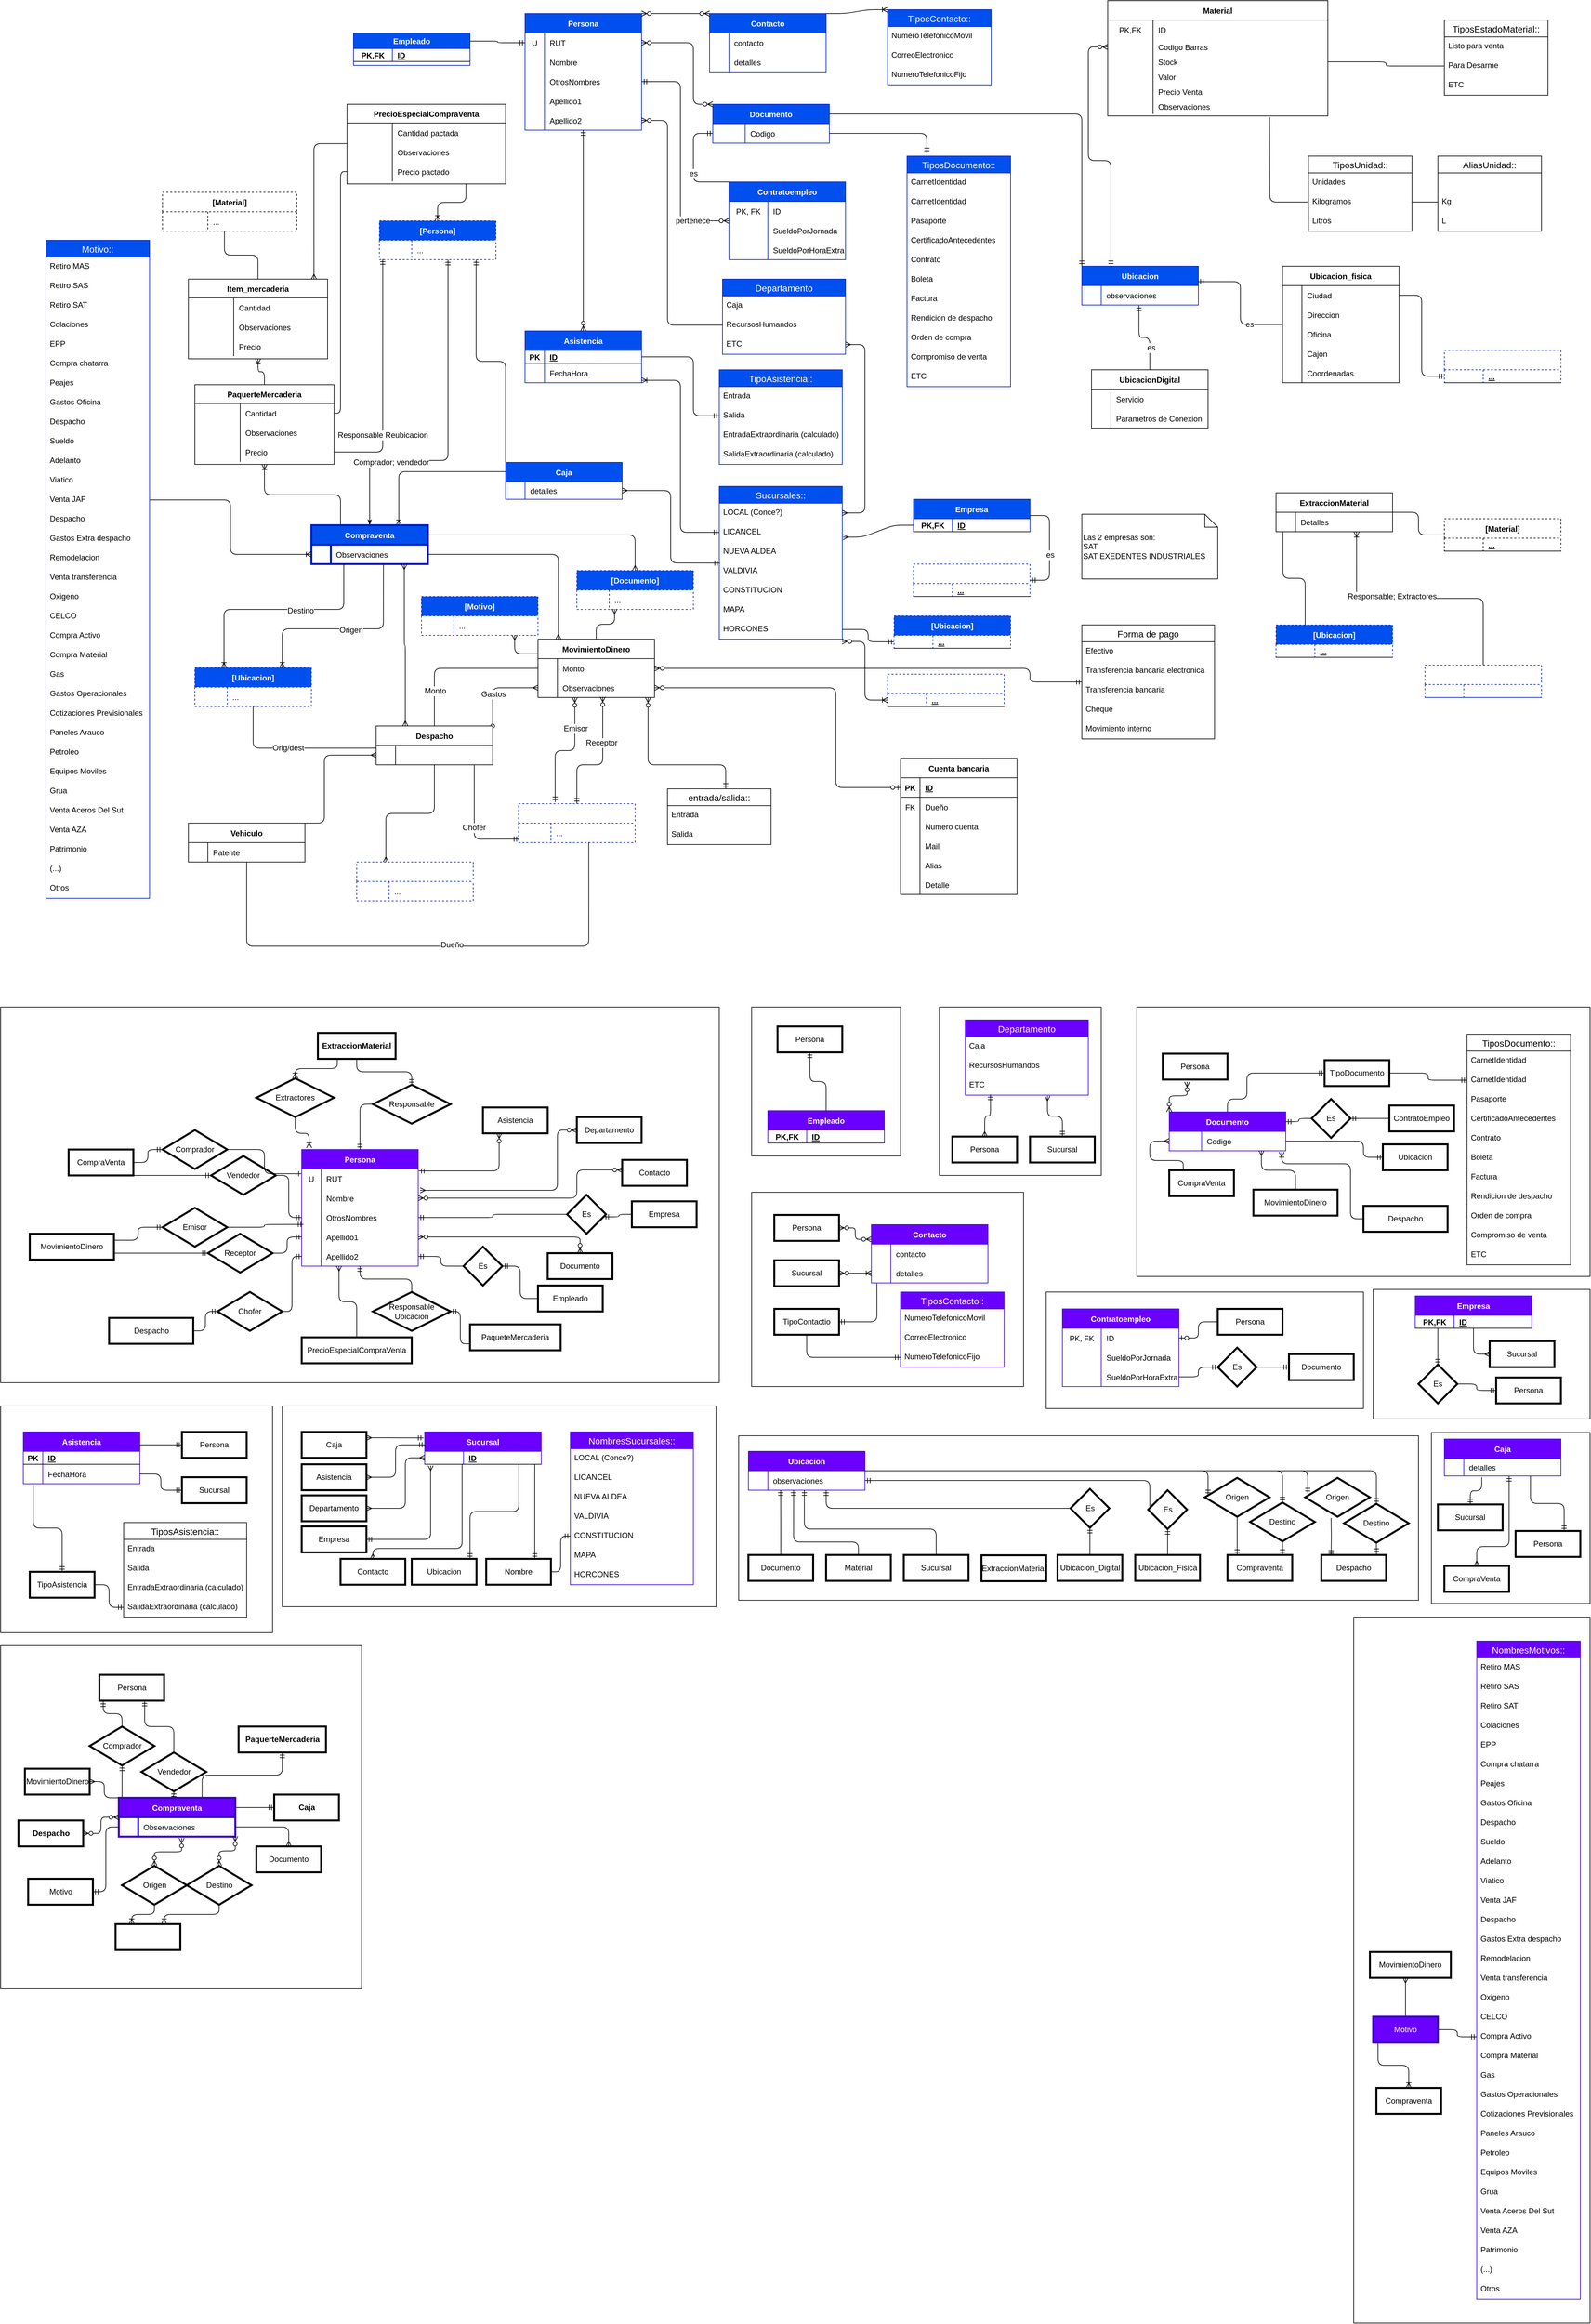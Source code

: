<mxfile>
    <diagram id="O_PcMDCQ5OYAy6XgtvLH" name="Page-1">
        <mxGraphModel dx="3346" dy="1809" grid="1" gridSize="10" guides="1" tooltips="1" connect="1" arrows="1" fold="1" page="1" pageScale="1" pageWidth="850" pageHeight="1100" math="0" shadow="0">
            <root>
                <mxCell id="0"/>
                <mxCell id="1" parent="0"/>
                <mxCell id="1686" value="" style="verticalLabelPosition=bottom;verticalAlign=top;html=1;shape=mxgraph.basic.rect;fillColor2=none;strokeWidth=1;size=20;indent=5;fontFamily=Helvetica;fontSize=12;fillColor=none;" vertex="1" parent="1">
                    <mxGeometry x="1330" y="2506" width="365" height="1090" as="geometry"/>
                </mxCell>
                <mxCell id="1630" value="" style="verticalLabelPosition=bottom;verticalAlign=top;html=1;shape=mxgraph.basic.rect;fillColor2=none;strokeWidth=1;size=20;indent=5;fontFamily=Helvetica;fontSize=12;fillColor=none;" vertex="1" parent="1">
                    <mxGeometry x="-760" y="2550" width="557.5" height="530" as="geometry"/>
                </mxCell>
                <mxCell id="1422" value="" style="verticalLabelPosition=bottom;verticalAlign=top;html=1;shape=mxgraph.basic.rect;fillColor2=none;strokeWidth=1;size=20;indent=5;fontFamily=Helvetica;fontSize=12;fillColor=none;" parent="1" vertex="1">
                    <mxGeometry x="380" y="2226" width="1050" height="254" as="geometry"/>
                </mxCell>
                <mxCell id="1463" value="" style="verticalLabelPosition=bottom;verticalAlign=top;html=1;shape=mxgraph.basic.rect;fillColor2=none;strokeWidth=1;size=20;indent=5;fontFamily=Helvetica;fontSize=12;fillColor=none;" parent="1" vertex="1">
                    <mxGeometry x="1450" y="2221" width="245" height="264" as="geometry"/>
                </mxCell>
                <mxCell id="1164" value="" style="verticalLabelPosition=bottom;verticalAlign=top;html=1;shape=mxgraph.basic.rect;fillColor2=none;strokeWidth=1;size=20;indent=5;fontFamily=Helvetica;fontSize=12;fillColor=none;" parent="1" vertex="1">
                    <mxGeometry x="-760" y="2180" width="420" height="350" as="geometry"/>
                </mxCell>
                <mxCell id="1257" value="" style="verticalLabelPosition=bottom;verticalAlign=top;html=1;shape=mxgraph.basic.rect;fillColor2=none;strokeWidth=1;size=20;indent=5;fontFamily=Helvetica;fontSize=12;fillColor=none;" parent="1" vertex="1">
                    <mxGeometry x="1360" y="2000" width="335" height="200" as="geometry"/>
                </mxCell>
                <mxCell id="1233" value="" style="verticalLabelPosition=bottom;verticalAlign=top;html=1;shape=mxgraph.basic.rect;fillColor2=none;strokeWidth=1;size=20;indent=5;fontFamily=Helvetica;fontSize=12;fillColor=none;" parent="1" vertex="1">
                    <mxGeometry x="-325" y="2180" width="670" height="310" as="geometry"/>
                </mxCell>
                <mxCell id="1109" value="" style="verticalLabelPosition=bottom;verticalAlign=top;html=1;shape=mxgraph.basic.rect;fillColor2=none;strokeWidth=1;size=20;indent=5;fontFamily=Helvetica;fontSize=12;fillColor=none;" parent="1" vertex="1">
                    <mxGeometry x="690" y="1564" width="250" height="260" as="geometry"/>
                </mxCell>
                <mxCell id="1083" value="" style="verticalLabelPosition=bottom;verticalAlign=top;html=1;shape=mxgraph.basic.rect;fillColor2=none;strokeWidth=1;size=20;indent=5;fontFamily=Helvetica;fontSize=12;fillColor=none;" parent="1" vertex="1">
                    <mxGeometry x="400" y="1564" width="230" height="230" as="geometry"/>
                </mxCell>
                <mxCell id="1076" value="" style="verticalLabelPosition=bottom;verticalAlign=top;html=1;shape=mxgraph.basic.rect;fillColor2=none;strokeWidth=1;size=20;indent=5;fontFamily=Helvetica;fontSize=12;fillColor=none;" parent="1" vertex="1">
                    <mxGeometry x="855" y="2004" width="490" height="180" as="geometry"/>
                </mxCell>
                <mxCell id="1093" value="" style="verticalLabelPosition=bottom;verticalAlign=top;html=1;shape=mxgraph.basic.rect;fillColor2=none;strokeWidth=1;size=20;indent=5;fontFamily=Helvetica;fontSize=12;fillColor=none;" parent="1" vertex="1">
                    <mxGeometry x="-760" y="1564" width="1110" height="580" as="geometry"/>
                </mxCell>
                <mxCell id="1058" value="" style="verticalLabelPosition=bottom;verticalAlign=top;html=1;shape=mxgraph.basic.rect;fillColor2=none;strokeWidth=1;size=20;indent=5;fontFamily=Helvetica;fontSize=12;fillColor=none;" parent="1" vertex="1">
                    <mxGeometry x="995" y="1564" width="700" height="416" as="geometry"/>
                </mxCell>
                <mxCell id="993" value="" style="verticalLabelPosition=bottom;verticalAlign=top;html=1;shape=mxgraph.basic.rect;fillColor2=none;strokeWidth=1;size=20;indent=5;fontFamily=Helvetica;fontSize=12;fillColor=none;" parent="1" vertex="1">
                    <mxGeometry x="400" y="1850" width="420" height="300" as="geometry"/>
                </mxCell>
                <object label="Persona" id="2">
                    <mxCell style="shape=table;startSize=30;container=1;collapsible=1;childLayout=tableLayout;fixedRows=1;rowLines=0;fontStyle=1;align=center;resizeLast=1;fillColor=#0050ef;fontColor=#ffffff;strokeColor=#001DBC;" parent="1" vertex="1">
                        <mxGeometry x="50" y="30" width="180" height="180" as="geometry"/>
                    </mxCell>
                </object>
                <mxCell id="6" value="" style="shape=partialRectangle;collapsible=0;dropTarget=0;pointerEvents=0;fillColor=none;top=0;left=0;bottom=0;right=0;points=[[0,0.5],[1,0.5]];portConstraint=eastwest;" parent="2" vertex="1">
                    <mxGeometry y="30" width="180" height="30" as="geometry"/>
                </mxCell>
                <mxCell id="7" value="U" style="shape=partialRectangle;connectable=0;fillColor=none;top=0;left=0;bottom=0;right=0;editable=1;overflow=hidden;" parent="6" vertex="1">
                    <mxGeometry width="30" height="30" as="geometry">
                        <mxRectangle width="30" height="30" as="alternateBounds"/>
                    </mxGeometry>
                </mxCell>
                <mxCell id="8" value="RUT" style="shape=partialRectangle;connectable=0;fillColor=none;top=0;left=0;bottom=0;right=0;align=left;spacingLeft=6;overflow=hidden;" parent="6" vertex="1">
                    <mxGeometry x="30" width="150" height="30" as="geometry">
                        <mxRectangle width="150" height="30" as="alternateBounds"/>
                    </mxGeometry>
                </mxCell>
                <mxCell id="9" value="" style="shape=partialRectangle;collapsible=0;dropTarget=0;pointerEvents=0;fillColor=none;top=0;left=0;bottom=0;right=0;points=[[0,0.5],[1,0.5]];portConstraint=eastwest;" parent="2" vertex="1">
                    <mxGeometry y="60" width="180" height="30" as="geometry"/>
                </mxCell>
                <mxCell id="10" value="" style="shape=partialRectangle;connectable=0;fillColor=none;top=0;left=0;bottom=0;right=0;editable=1;overflow=hidden;" parent="9" vertex="1">
                    <mxGeometry width="30" height="30" as="geometry">
                        <mxRectangle width="30" height="30" as="alternateBounds"/>
                    </mxGeometry>
                </mxCell>
                <mxCell id="11" value="Nombre" style="shape=partialRectangle;connectable=0;fillColor=none;top=0;left=0;bottom=0;right=0;align=left;spacingLeft=6;overflow=hidden;" parent="9" vertex="1">
                    <mxGeometry x="30" width="150" height="30" as="geometry">
                        <mxRectangle width="150" height="30" as="alternateBounds"/>
                    </mxGeometry>
                </mxCell>
                <mxCell id="12" value="" style="shape=partialRectangle;collapsible=0;dropTarget=0;pointerEvents=0;fillColor=none;top=0;left=0;bottom=0;right=0;points=[[0,0.5],[1,0.5]];portConstraint=eastwest;" parent="2" vertex="1">
                    <mxGeometry y="90" width="180" height="30" as="geometry"/>
                </mxCell>
                <mxCell id="13" value="" style="shape=partialRectangle;connectable=0;fillColor=none;top=0;left=0;bottom=0;right=0;editable=1;overflow=hidden;" parent="12" vertex="1">
                    <mxGeometry width="30" height="30" as="geometry">
                        <mxRectangle width="30" height="30" as="alternateBounds"/>
                    </mxGeometry>
                </mxCell>
                <mxCell id="14" value="OtrosNombres" style="shape=partialRectangle;connectable=0;fillColor=none;top=0;left=0;bottom=0;right=0;align=left;spacingLeft=6;overflow=hidden;" parent="12" vertex="1">
                    <mxGeometry x="30" width="150" height="30" as="geometry">
                        <mxRectangle width="150" height="30" as="alternateBounds"/>
                    </mxGeometry>
                </mxCell>
                <mxCell id="18" value="" style="shape=partialRectangle;collapsible=0;dropTarget=0;pointerEvents=0;fillColor=none;top=0;left=0;bottom=0;right=0;points=[[0,0.5],[1,0.5]];portConstraint=eastwest;" parent="2" vertex="1">
                    <mxGeometry y="120" width="180" height="30" as="geometry"/>
                </mxCell>
                <mxCell id="19" value="" style="shape=partialRectangle;connectable=0;fillColor=none;top=0;left=0;bottom=0;right=0;editable=1;overflow=hidden;" parent="18" vertex="1">
                    <mxGeometry width="30" height="30" as="geometry">
                        <mxRectangle width="30" height="30" as="alternateBounds"/>
                    </mxGeometry>
                </mxCell>
                <mxCell id="20" value="Apellido1" style="shape=partialRectangle;connectable=0;fillColor=none;top=0;left=0;bottom=0;right=0;align=left;spacingLeft=6;overflow=hidden;" parent="18" vertex="1">
                    <mxGeometry x="30" width="150" height="30" as="geometry">
                        <mxRectangle width="150" height="30" as="alternateBounds"/>
                    </mxGeometry>
                </mxCell>
                <mxCell id="21" value="" style="shape=partialRectangle;collapsible=0;dropTarget=0;pointerEvents=0;fillColor=none;top=0;left=0;bottom=0;right=0;points=[[0,0.5],[1,0.5]];portConstraint=eastwest;" parent="2" vertex="1">
                    <mxGeometry y="150" width="180" height="30" as="geometry"/>
                </mxCell>
                <mxCell id="22" value="" style="shape=partialRectangle;connectable=0;fillColor=none;top=0;left=0;bottom=0;right=0;editable=1;overflow=hidden;" parent="21" vertex="1">
                    <mxGeometry width="30" height="30" as="geometry">
                        <mxRectangle width="30" height="30" as="alternateBounds"/>
                    </mxGeometry>
                </mxCell>
                <mxCell id="23" value="Apellido2" style="shape=partialRectangle;connectable=0;fillColor=none;top=0;left=0;bottom=0;right=0;align=left;spacingLeft=6;overflow=hidden;" parent="21" vertex="1">
                    <mxGeometry x="30" width="150" height="30" as="geometry">
                        <mxRectangle width="150" height="30" as="alternateBounds"/>
                    </mxGeometry>
                </mxCell>
                <object label="Contacto" id="27">
                    <mxCell style="shape=table;startSize=30;container=1;collapsible=1;childLayout=tableLayout;fixedRows=1;rowLines=0;fontStyle=1;align=center;resizeLast=1;fillColor=#0050ef;fontColor=#ffffff;strokeColor=#001DBC;" parent="1" vertex="1">
                        <mxGeometry x="335" y="30" width="180" height="90" as="geometry"/>
                    </mxCell>
                </object>
                <mxCell id="34" value="" style="shape=partialRectangle;collapsible=0;dropTarget=0;pointerEvents=0;fillColor=none;top=0;left=0;bottom=0;right=0;points=[[0,0.5],[1,0.5]];portConstraint=eastwest;" parent="27" vertex="1">
                    <mxGeometry y="30" width="180" height="30" as="geometry"/>
                </mxCell>
                <mxCell id="35" value="" style="shape=partialRectangle;connectable=0;fillColor=none;top=0;left=0;bottom=0;right=0;editable=1;overflow=hidden;" parent="34" vertex="1">
                    <mxGeometry width="30" height="30" as="geometry">
                        <mxRectangle width="30" height="30" as="alternateBounds"/>
                    </mxGeometry>
                </mxCell>
                <mxCell id="36" value="contacto" style="shape=partialRectangle;connectable=0;fillColor=none;top=0;left=0;bottom=0;right=0;align=left;spacingLeft=6;overflow=hidden;" parent="34" vertex="1">
                    <mxGeometry x="30" width="150" height="30" as="geometry">
                        <mxRectangle width="150" height="30" as="alternateBounds"/>
                    </mxGeometry>
                </mxCell>
                <mxCell id="958" value="" style="shape=partialRectangle;collapsible=0;dropTarget=0;pointerEvents=0;fillColor=none;top=0;left=0;bottom=0;right=0;points=[[0,0.5],[1,0.5]];portConstraint=eastwest;" parent="27" vertex="1">
                    <mxGeometry y="60" width="180" height="30" as="geometry"/>
                </mxCell>
                <mxCell id="959" value="" style="shape=partialRectangle;connectable=0;fillColor=none;top=0;left=0;bottom=0;right=0;editable=1;overflow=hidden;" parent="958" vertex="1">
                    <mxGeometry width="30" height="30" as="geometry">
                        <mxRectangle width="30" height="30" as="alternateBounds"/>
                    </mxGeometry>
                </mxCell>
                <mxCell id="960" value="detalles" style="shape=partialRectangle;connectable=0;fillColor=none;top=0;left=0;bottom=0;right=0;align=left;spacingLeft=6;overflow=hidden;" parent="958" vertex="1">
                    <mxGeometry x="30" width="150" height="30" as="geometry">
                        <mxRectangle width="150" height="30" as="alternateBounds"/>
                    </mxGeometry>
                </mxCell>
                <mxCell id="46" value="TiposContacto::" style="swimlane;fontStyle=0;childLayout=stackLayout;horizontal=1;startSize=26;horizontalStack=0;resizeParent=1;resizeParentMax=0;resizeLast=0;collapsible=1;marginBottom=0;align=center;fontSize=14;fillColor=#0050ef;fontColor=#ffffff;strokeColor=#001DBC;" parent="1" vertex="1">
                    <mxGeometry x="610" y="24" width="160" height="116" as="geometry"/>
                </mxCell>
                <mxCell id="47" value="NumeroTelefonicoMovil" style="text;spacingLeft=4;spacingRight=4;overflow=hidden;rotatable=0;points=[[0,0.5],[1,0.5]];portConstraint=eastwest;fontSize=12;" parent="46" vertex="1">
                    <mxGeometry y="26" width="160" height="30" as="geometry"/>
                </mxCell>
                <mxCell id="48" value="CorreoElectronico" style="text;spacingLeft=4;spacingRight=4;overflow=hidden;rotatable=0;points=[[0,0.5],[1,0.5]];portConstraint=eastwest;fontSize=12;" parent="46" vertex="1">
                    <mxGeometry y="56" width="160" height="30" as="geometry"/>
                </mxCell>
                <mxCell id="49" value="NumeroTelefonicoFijo" style="text;strokeColor=none;fillColor=none;spacingLeft=4;spacingRight=4;overflow=hidden;rotatable=0;points=[[0,0.5],[1,0.5]];portConstraint=eastwest;fontSize=12;" parent="46" vertex="1">
                    <mxGeometry y="86" width="160" height="30" as="geometry"/>
                </mxCell>
                <mxCell id="998" style="edgeStyle=orthogonalEdgeStyle;shape=connector;rounded=1;html=1;exitX=1;exitY=0.25;exitDx=0;exitDy=0;entryX=0;entryY=0;entryDx=0;entryDy=0;labelBackgroundColor=default;fontFamily=Helvetica;fontSize=12;fontColor=default;startArrow=none;startFill=0;endArrow=ERmandOne;endFill=0;strokeColor=default;" parent="1" source="57" target="542" edge="1">
                    <mxGeometry relative="1" as="geometry"/>
                </mxCell>
                <object label="Documento" id="57">
                    <mxCell style="shape=table;startSize=30;container=1;collapsible=1;childLayout=tableLayout;fixedRows=1;rowLines=0;fontStyle=1;align=center;resizeLast=1;fillColor=#0050ef;fontColor=#ffffff;strokeColor=#001DBC;" parent="1" vertex="1">
                        <mxGeometry x="340" y="170" width="180" height="60" as="geometry"/>
                    </mxCell>
                </object>
                <mxCell id="411" value="" style="shape=partialRectangle;collapsible=0;dropTarget=0;pointerEvents=0;fillColor=none;top=0;left=0;bottom=0;right=0;points=[[0,0.5],[1,0.5]];portConstraint=eastwest;" parent="57" vertex="1">
                    <mxGeometry y="30" width="180" height="30" as="geometry"/>
                </mxCell>
                <mxCell id="412" value="" style="shape=partialRectangle;connectable=0;fillColor=none;top=0;left=0;bottom=0;right=0;editable=1;overflow=hidden;" parent="411" vertex="1">
                    <mxGeometry width="50" height="30" as="geometry">
                        <mxRectangle width="50" height="30" as="alternateBounds"/>
                    </mxGeometry>
                </mxCell>
                <mxCell id="413" value="Codigo" style="shape=partialRectangle;connectable=0;fillColor=none;top=0;left=0;bottom=0;right=0;align=left;spacingLeft=6;overflow=hidden;" parent="411" vertex="1">
                    <mxGeometry x="50" width="130" height="30" as="geometry">
                        <mxRectangle width="130" height="30" as="alternateBounds"/>
                    </mxGeometry>
                </mxCell>
                <mxCell id="67" value="TiposDocumento::" style="swimlane;fontStyle=0;childLayout=stackLayout;horizontal=1;startSize=26;horizontalStack=0;resizeParent=1;resizeParentMax=0;resizeLast=0;collapsible=1;marginBottom=0;align=center;fontSize=14;fillColor=#0050ef;fontColor=#ffffff;strokeColor=#001DBC;" parent="1" vertex="1">
                    <mxGeometry x="640" y="250" width="160" height="356" as="geometry"/>
                </mxCell>
                <mxCell id="68" value="CarnetIdentidad" style="text;strokeColor=none;fillColor=none;spacingLeft=4;spacingRight=4;overflow=hidden;rotatable=0;points=[[0,0.5],[1,0.5]];portConstraint=eastwest;fontSize=12;" parent="67" vertex="1">
                    <mxGeometry y="26" width="160" height="30" as="geometry"/>
                </mxCell>
                <mxCell id="511" value="CarnetIdentidad" style="text;strokeColor=none;fillColor=none;spacingLeft=4;spacingRight=4;overflow=hidden;rotatable=0;points=[[0,0.5],[1,0.5]];portConstraint=eastwest;fontSize=12;" parent="67" vertex="1">
                    <mxGeometry y="56" width="160" height="30" as="geometry"/>
                </mxCell>
                <mxCell id="69" value="Pasaporte" style="text;strokeColor=none;fillColor=none;spacingLeft=4;spacingRight=4;overflow=hidden;rotatable=0;points=[[0,0.5],[1,0.5]];portConstraint=eastwest;fontSize=12;" parent="67" vertex="1">
                    <mxGeometry y="86" width="160" height="30" as="geometry"/>
                </mxCell>
                <mxCell id="71" value="CertificadoAntecedentes" style="text;strokeColor=none;fillColor=none;spacingLeft=4;spacingRight=4;overflow=hidden;rotatable=0;points=[[0,0.5],[1,0.5]];portConstraint=eastwest;fontSize=12;" parent="67" vertex="1">
                    <mxGeometry y="116" width="160" height="30" as="geometry"/>
                </mxCell>
                <mxCell id="136" value="Contrato" style="text;strokeColor=none;fillColor=none;spacingLeft=4;spacingRight=4;overflow=hidden;rotatable=0;points=[[0,0.5],[1,0.5]];portConstraint=eastwest;fontSize=12;" parent="67" vertex="1">
                    <mxGeometry y="146" width="160" height="30" as="geometry"/>
                </mxCell>
                <mxCell id="72" value="Boleta" style="text;strokeColor=none;fillColor=none;spacingLeft=4;spacingRight=4;overflow=hidden;rotatable=0;points=[[0,0.5],[1,0.5]];portConstraint=eastwest;fontSize=12;" parent="67" vertex="1">
                    <mxGeometry y="176" width="160" height="30" as="geometry"/>
                </mxCell>
                <mxCell id="212" value="Factura" style="text;strokeColor=none;fillColor=none;spacingLeft=4;spacingRight=4;overflow=hidden;rotatable=0;points=[[0,0.5],[1,0.5]];portConstraint=eastwest;fontSize=12;" parent="67" vertex="1">
                    <mxGeometry y="206" width="160" height="30" as="geometry"/>
                </mxCell>
                <mxCell id="745" value="Rendicion de despacho" style="text;strokeColor=none;fillColor=none;spacingLeft=4;spacingRight=4;overflow=hidden;rotatable=0;points=[[0,0.5],[1,0.5]];portConstraint=eastwest;fontSize=12;" parent="67" vertex="1">
                    <mxGeometry y="236" width="160" height="30" as="geometry"/>
                </mxCell>
                <mxCell id="1012" value="Orden de compra" style="text;strokeColor=none;fillColor=none;spacingLeft=4;spacingRight=4;overflow=hidden;rotatable=0;points=[[0,0.5],[1,0.5]];portConstraint=eastwest;fontSize=12;" parent="67" vertex="1">
                    <mxGeometry y="266" width="160" height="30" as="geometry"/>
                </mxCell>
                <mxCell id="1013" value="Compromiso de venta" style="text;strokeColor=none;fillColor=none;spacingLeft=4;spacingRight=4;overflow=hidden;rotatable=0;points=[[0,0.5],[1,0.5]];portConstraint=eastwest;fontSize=12;" parent="67" vertex="1">
                    <mxGeometry y="296" width="160" height="30" as="geometry"/>
                </mxCell>
                <mxCell id="211" value="ETC" style="text;strokeColor=none;fillColor=none;spacingLeft=4;spacingRight=4;overflow=hidden;rotatable=0;points=[[0,0.5],[1,0.5]];portConstraint=eastwest;fontSize=12;" parent="67" vertex="1">
                    <mxGeometry y="326" width="160" height="30" as="geometry"/>
                </mxCell>
                <object label="Empleado" id="103">
                    <mxCell style="shape=table;startSize=24;container=1;collapsible=1;childLayout=tableLayout;fixedRows=1;rowLines=0;fontStyle=1;align=center;resizeLast=1;fillColor=#0050ef;fontColor=#ffffff;strokeColor=#001DBC;" parent="1" vertex="1">
                        <mxGeometry x="-215" y="60" width="180" height="50" as="geometry"/>
                    </mxCell>
                </object>
                <mxCell id="104" value="" style="shape=partialRectangle;collapsible=0;dropTarget=0;pointerEvents=0;fillColor=none;top=0;left=0;bottom=1;right=0;points=[[0,0.5],[1,0.5]];portConstraint=eastwest;" parent="103" vertex="1">
                    <mxGeometry y="24" width="180" height="20" as="geometry"/>
                </mxCell>
                <mxCell id="105" value="PK,FK" style="shape=partialRectangle;connectable=0;fillColor=none;top=0;left=0;bottom=0;right=0;fontStyle=1;overflow=hidden;" parent="104" vertex="1">
                    <mxGeometry width="60" height="20" as="geometry">
                        <mxRectangle width="60" height="20" as="alternateBounds"/>
                    </mxGeometry>
                </mxCell>
                <mxCell id="106" value="ID" style="shape=partialRectangle;connectable=0;fillColor=none;top=0;left=0;bottom=0;right=0;align=left;spacingLeft=6;fontStyle=5;overflow=hidden;" parent="104" vertex="1">
                    <mxGeometry x="60" width="120" height="20" as="geometry">
                        <mxRectangle width="120" height="20" as="alternateBounds"/>
                    </mxGeometry>
                </mxCell>
                <mxCell id="510" style="edgeStyle=elbowEdgeStyle;shape=connector;rounded=1;html=1;exitX=0.5;exitY=0;exitDx=0;exitDy=0;labelBackgroundColor=default;fontFamily=Helvetica;fontSize=12;fontColor=default;startArrow=ERzeroToMany;startFill=0;endArrow=ERmandOne;endFill=0;strokeColor=default;elbow=vertical;" parent="1" source="137" target="21" edge="1">
                    <mxGeometry relative="1" as="geometry"/>
                </mxCell>
                <object label="Asistencia" id="137">
                    <mxCell style="shape=table;startSize=30;container=1;collapsible=1;childLayout=tableLayout;fixedRows=1;rowLines=0;fontStyle=1;align=center;resizeLast=1;fillColor=#0050ef;fontColor=#ffffff;strokeColor=#001DBC;" parent="1" vertex="1">
                        <mxGeometry x="50" y="520" width="180" height="80" as="geometry"/>
                    </mxCell>
                </object>
                <mxCell id="138" value="" style="shape=partialRectangle;collapsible=0;dropTarget=0;pointerEvents=0;fillColor=none;top=0;left=0;bottom=1;right=0;points=[[0,0.5],[1,0.5]];portConstraint=eastwest;" parent="137" vertex="1">
                    <mxGeometry y="30" width="180" height="20" as="geometry"/>
                </mxCell>
                <mxCell id="139" value="PK" style="shape=partialRectangle;connectable=0;fillColor=none;top=0;left=0;bottom=0;right=0;fontStyle=1;overflow=hidden;" parent="138" vertex="1">
                    <mxGeometry width="30" height="20" as="geometry">
                        <mxRectangle width="30" height="20" as="alternateBounds"/>
                    </mxGeometry>
                </mxCell>
                <mxCell id="140" value="ID" style="shape=partialRectangle;connectable=0;fillColor=none;top=0;left=0;bottom=0;right=0;align=left;spacingLeft=6;fontStyle=5;overflow=hidden;" parent="138" vertex="1">
                    <mxGeometry x="30" width="150" height="20" as="geometry">
                        <mxRectangle width="150" height="20" as="alternateBounds"/>
                    </mxGeometry>
                </mxCell>
                <mxCell id="144" value="" style="shape=partialRectangle;collapsible=0;dropTarget=0;pointerEvents=0;fillColor=none;top=0;left=0;bottom=0;right=0;points=[[0,0.5],[1,0.5]];portConstraint=eastwest;" parent="137" vertex="1">
                    <mxGeometry y="50" width="180" height="30" as="geometry"/>
                </mxCell>
                <mxCell id="145" value="" style="shape=partialRectangle;connectable=0;fillColor=none;top=0;left=0;bottom=0;right=0;editable=1;overflow=hidden;" parent="144" vertex="1">
                    <mxGeometry width="30" height="30" as="geometry">
                        <mxRectangle width="30" height="30" as="alternateBounds"/>
                    </mxGeometry>
                </mxCell>
                <mxCell id="146" value="FechaHora" style="shape=partialRectangle;connectable=0;fillColor=none;top=0;left=0;bottom=0;right=0;align=left;spacingLeft=6;overflow=hidden;" parent="144" vertex="1">
                    <mxGeometry x="30" width="150" height="30" as="geometry">
                        <mxRectangle width="150" height="30" as="alternateBounds"/>
                    </mxGeometry>
                </mxCell>
                <mxCell id="150" value="Departamento" style="swimlane;fontStyle=0;childLayout=stackLayout;horizontal=1;startSize=26;horizontalStack=0;resizeParent=1;resizeParentMax=0;resizeLast=0;collapsible=1;marginBottom=0;align=center;fontSize=14;fillColor=#0050ef;fontColor=#ffffff;strokeColor=#001DBC;" parent="1" vertex="1">
                    <mxGeometry x="355" y="440" width="190" height="116" as="geometry"/>
                </mxCell>
                <mxCell id="151" value="Caja&#10;" style="text;strokeColor=none;fillColor=none;spacingLeft=4;spacingRight=4;overflow=hidden;rotatable=0;points=[[0,0.5],[1,0.5]];portConstraint=eastwest;fontSize=12;" parent="150" vertex="1">
                    <mxGeometry y="26" width="190" height="30" as="geometry"/>
                </mxCell>
                <mxCell id="152" value="RecursosHumandos" style="text;strokeColor=none;fillColor=none;spacingLeft=4;spacingRight=4;overflow=hidden;rotatable=0;points=[[0,0.5],[1,0.5]];portConstraint=eastwest;fontSize=12;" parent="150" vertex="1">
                    <mxGeometry y="56" width="190" height="30" as="geometry"/>
                </mxCell>
                <mxCell id="155" value="ETC" style="text;strokeColor=none;fillColor=none;spacingLeft=4;spacingRight=4;overflow=hidden;rotatable=0;points=[[0,0.5],[1,0.5]];portConstraint=eastwest;fontSize=12;" parent="150" vertex="1">
                    <mxGeometry y="86" width="190" height="30" as="geometry"/>
                </mxCell>
                <mxCell id="160" value="TipoAsistencia::" style="swimlane;fontStyle=0;childLayout=stackLayout;horizontal=1;startSize=26;horizontalStack=0;resizeParent=1;resizeParentMax=0;resizeLast=0;collapsible=1;marginBottom=0;align=center;fontSize=14;fillColor=#0050ef;fontColor=#ffffff;strokeColor=#001DBC;" parent="1" vertex="1">
                    <mxGeometry x="350" y="580" width="190" height="146" as="geometry"/>
                </mxCell>
                <mxCell id="161" value="Entrada" style="text;strokeColor=none;fillColor=none;spacingLeft=4;spacingRight=4;overflow=hidden;rotatable=0;points=[[0,0.5],[1,0.5]];portConstraint=eastwest;fontSize=12;" parent="160" vertex="1">
                    <mxGeometry y="26" width="190" height="30" as="geometry"/>
                </mxCell>
                <mxCell id="162" value="Salida" style="text;strokeColor=none;fillColor=none;spacingLeft=4;spacingRight=4;overflow=hidden;rotatable=0;points=[[0,0.5],[1,0.5]];portConstraint=eastwest;fontSize=12;" parent="160" vertex="1">
                    <mxGeometry y="56" width="190" height="30" as="geometry"/>
                </mxCell>
                <mxCell id="163" value="EntradaExtraordinaria (calculado)" style="text;strokeColor=none;fillColor=none;spacingLeft=4;spacingRight=4;overflow=hidden;rotatable=0;points=[[0,0.5],[1,0.5]];portConstraint=eastwest;fontSize=12;" parent="160" vertex="1">
                    <mxGeometry y="86" width="190" height="30" as="geometry"/>
                </mxCell>
                <mxCell id="182" value="SalidaExtraordinaria (calculado)" style="text;strokeColor=none;fillColor=none;spacingLeft=4;spacingRight=4;overflow=hidden;rotatable=0;points=[[0,0.5],[1,0.5]];portConstraint=eastwest;fontSize=12;" parent="160" vertex="1">
                    <mxGeometry y="116" width="190" height="30" as="geometry"/>
                </mxCell>
                <mxCell id="185" value="Sucursales::" style="swimlane;fontStyle=0;childLayout=stackLayout;horizontal=1;startSize=26;horizontalStack=0;resizeParent=1;resizeParentMax=0;resizeLast=0;collapsible=1;marginBottom=0;align=center;fontSize=14;fillColor=#0050ef;fontColor=#ffffff;strokeColor=#001DBC;" parent="1" vertex="1">
                    <mxGeometry x="350" y="760" width="190" height="236" as="geometry"/>
                </mxCell>
                <mxCell id="186" value="LOCAL (Conce?) " style="text;strokeColor=none;fillColor=none;spacingLeft=4;spacingRight=4;overflow=hidden;rotatable=0;points=[[0,0.5],[1,0.5]];portConstraint=eastwest;fontSize=12;" parent="185" vertex="1">
                    <mxGeometry y="26" width="190" height="30" as="geometry"/>
                </mxCell>
                <mxCell id="187" value="LICANCEL" style="text;strokeColor=none;fillColor=none;spacingLeft=4;spacingRight=4;overflow=hidden;rotatable=0;points=[[0,0.5],[1,0.5]];portConstraint=eastwest;fontSize=12;" parent="185" vertex="1">
                    <mxGeometry y="56" width="190" height="30" as="geometry"/>
                </mxCell>
                <mxCell id="188" value="NUEVA ALDEA" style="text;strokeColor=none;fillColor=none;spacingLeft=4;spacingRight=4;overflow=hidden;rotatable=0;points=[[0,0.5],[1,0.5]];portConstraint=eastwest;fontSize=12;" parent="185" vertex="1">
                    <mxGeometry y="86" width="190" height="30" as="geometry"/>
                </mxCell>
                <mxCell id="189" value="VALDIVIA" style="text;strokeColor=none;fillColor=none;spacingLeft=4;spacingRight=4;overflow=hidden;rotatable=0;points=[[0,0.5],[1,0.5]];portConstraint=eastwest;fontSize=12;" parent="185" vertex="1">
                    <mxGeometry y="116" width="190" height="30" as="geometry"/>
                </mxCell>
                <mxCell id="196" value="CONSTITUCION" style="text;strokeColor=none;fillColor=none;spacingLeft=4;spacingRight=4;overflow=hidden;rotatable=0;points=[[0,0.5],[1,0.5]];portConstraint=eastwest;fontSize=12;" parent="185" vertex="1">
                    <mxGeometry y="146" width="190" height="30" as="geometry"/>
                </mxCell>
                <mxCell id="195" value="MAPA" style="text;strokeColor=none;fillColor=none;spacingLeft=4;spacingRight=4;overflow=hidden;rotatable=0;points=[[0,0.5],[1,0.5]];portConstraint=eastwest;fontSize=12;" parent="185" vertex="1">
                    <mxGeometry y="176" width="190" height="30" as="geometry"/>
                </mxCell>
                <mxCell id="194" value="HORCONES" style="text;strokeColor=none;fillColor=none;spacingLeft=4;spacingRight=4;overflow=hidden;rotatable=0;points=[[0,0.5],[1,0.5]];portConstraint=eastwest;fontSize=12;" parent="185" vertex="1">
                    <mxGeometry y="206" width="190" height="30" as="geometry"/>
                </mxCell>
                <mxCell id="1423" style="edgeStyle=orthogonalEdgeStyle;shape=connector;rounded=1;html=1;entryX=0.83;entryY=1;entryDx=0;entryDy=0;entryPerimeter=0;labelBackgroundColor=default;fontFamily=Helvetica;fontSize=12;fontColor=default;startArrow=none;startFill=0;endArrow=ERmandOne;endFill=0;strokeColor=default;" parent="1" source="213" target="815" edge="1">
                    <mxGeometry relative="1" as="geometry">
                        <Array as="points">
                            <mxPoint x="20" y="567"/>
                            <mxPoint x="-26" y="567"/>
                        </Array>
                    </mxGeometry>
                </mxCell>
                <object label="Caja" id="213">
                    <mxCell style="shape=table;startSize=30;container=1;collapsible=1;childLayout=tableLayout;fixedRows=1;rowLines=0;fontStyle=1;align=center;resizeLast=1;fillColor=#0050ef;fontColor=#ffffff;strokeColor=#001DBC;" parent="1" vertex="1">
                        <mxGeometry x="20" y="723" width="180" height="57" as="geometry"/>
                    </mxCell>
                </object>
                <mxCell id="223" value="" style="shape=partialRectangle;collapsible=0;dropTarget=0;pointerEvents=0;fillColor=none;top=0;left=0;bottom=0;right=0;points=[[0,0.5],[1,0.5]];portConstraint=eastwest;" parent="213" vertex="1">
                    <mxGeometry y="30" width="180" height="27" as="geometry"/>
                </mxCell>
                <mxCell id="224" value="" style="shape=partialRectangle;connectable=0;fillColor=none;top=0;left=0;bottom=0;right=0;editable=1;overflow=hidden;" parent="223" vertex="1">
                    <mxGeometry width="30" height="27" as="geometry">
                        <mxRectangle width="30" height="27" as="alternateBounds"/>
                    </mxGeometry>
                </mxCell>
                <mxCell id="225" value="detalles" style="shape=partialRectangle;connectable=0;fillColor=none;top=0;left=0;bottom=0;right=0;align=left;spacingLeft=6;overflow=hidden;" parent="223" vertex="1">
                    <mxGeometry x="30" width="150" height="27" as="geometry">
                        <mxRectangle width="150" height="27" as="alternateBounds"/>
                    </mxGeometry>
                </mxCell>
                <mxCell id="508" style="edgeStyle=orthogonalEdgeStyle;shape=connector;rounded=1;html=1;labelBackgroundColor=default;fontFamily=Helvetica;fontSize=12;fontColor=default;startArrow=ERzeroToMany;startFill=0;endArrow=ERmandOne;endFill=0;strokeColor=default;" parent="1" source="238" target="279" edge="1">
                    <mxGeometry relative="1" as="geometry">
                        <Array as="points">
                            <mxPoint x="240" y="1190"/>
                            <mxPoint x="360" y="1190"/>
                        </Array>
                    </mxGeometry>
                </mxCell>
                <mxCell id="535" style="edgeStyle=orthogonalEdgeStyle;shape=connector;rounded=1;html=1;exitX=0.316;exitY=0.999;exitDx=0;exitDy=0;entryX=0.314;entryY=-0.04;entryDx=0;entryDy=0;labelBackgroundColor=default;fontFamily=Helvetica;fontSize=12;fontColor=default;startArrow=ERzeroToMany;startFill=0;endArrow=ERmandOne;endFill=0;strokeColor=default;entryPerimeter=0;exitPerimeter=0;" parent="1" source="248" target="530" edge="1">
                    <mxGeometry relative="1" as="geometry"/>
                </mxCell>
                <mxCell id="536" value="Emisor" style="edgeLabel;html=1;align=center;verticalAlign=middle;resizable=0;points=[];fontSize=12;fontFamily=Helvetica;fontColor=default;" parent="535" vertex="1" connectable="0">
                    <mxGeometry x="-0.503" y="1" relative="1" as="geometry">
                        <mxPoint as="offset"/>
                    </mxGeometry>
                </mxCell>
                <mxCell id="733" style="edgeStyle=orthogonalEdgeStyle;shape=connector;rounded=1;html=1;exitX=0;exitY=0.25;exitDx=0;exitDy=0;labelBackgroundColor=default;fontFamily=Helvetica;fontSize=12;fontColor=default;startArrow=none;startFill=0;endArrow=ERmany;endFill=0;strokeColor=default;entryX=0.8;entryY=0.987;entryDx=0;entryDy=0;entryPerimeter=0;" parent="1" source="238" target="735" edge="1">
                    <mxGeometry relative="1" as="geometry">
                        <mxPoint x="56" y="960" as="targetPoint"/>
                    </mxGeometry>
                </mxCell>
                <mxCell id="1046" style="edgeStyle=orthogonalEdgeStyle;shape=connector;rounded=1;html=1;entryX=0.324;entryY=0.973;entryDx=0;entryDy=0;entryPerimeter=0;labelBackgroundColor=default;fontFamily=Helvetica;fontSize=12;fontColor=default;startArrow=none;startFill=0;endArrow=ERmany;endFill=0;strokeColor=default;" parent="1" source="238" target="572" edge="1">
                    <mxGeometry relative="1" as="geometry"/>
                </mxCell>
                <object label="MovimientoDinero" id="238">
                    <mxCell style="shape=table;startSize=30;container=1;collapsible=1;childLayout=tableLayout;fixedRows=1;rowLines=0;fontStyle=1;align=center;resizeLast=1;" parent="1" vertex="1">
                        <mxGeometry x="70" y="996" width="180" height="90" as="geometry"/>
                    </mxCell>
                </object>
                <mxCell id="350" value="" style="shape=partialRectangle;collapsible=0;dropTarget=0;pointerEvents=0;fillColor=none;top=0;left=0;bottom=0;right=0;points=[[0,0.5],[1,0.5]];portConstraint=eastwest;" parent="238" vertex="1">
                    <mxGeometry y="30" width="180" height="30" as="geometry"/>
                </mxCell>
                <mxCell id="351" value="" style="shape=partialRectangle;connectable=0;fillColor=none;top=0;left=0;bottom=0;right=0;editable=1;overflow=hidden;" parent="350" vertex="1">
                    <mxGeometry width="30" height="30" as="geometry">
                        <mxRectangle width="30" height="30" as="alternateBounds"/>
                    </mxGeometry>
                </mxCell>
                <mxCell id="352" value="Monto" style="shape=partialRectangle;connectable=0;fillColor=none;top=0;left=0;bottom=0;right=0;align=left;spacingLeft=6;overflow=hidden;" parent="350" vertex="1">
                    <mxGeometry x="30" width="150" height="30" as="geometry">
                        <mxRectangle width="150" height="30" as="alternateBounds"/>
                    </mxGeometry>
                </mxCell>
                <mxCell id="248" value="" style="shape=partialRectangle;collapsible=0;dropTarget=0;pointerEvents=0;fillColor=none;top=0;left=0;bottom=0;right=0;points=[[0,0.5],[1,0.5]];portConstraint=eastwest;" parent="238" vertex="1">
                    <mxGeometry y="60" width="180" height="30" as="geometry"/>
                </mxCell>
                <mxCell id="249" value="" style="shape=partialRectangle;connectable=0;fillColor=none;top=0;left=0;bottom=0;right=0;editable=1;overflow=hidden;" parent="248" vertex="1">
                    <mxGeometry width="30" height="30" as="geometry">
                        <mxRectangle width="30" height="30" as="alternateBounds"/>
                    </mxGeometry>
                </mxCell>
                <mxCell id="250" value="Observaciones" style="shape=partialRectangle;connectable=0;fillColor=none;top=0;left=0;bottom=0;right=0;align=left;spacingLeft=6;overflow=hidden;" parent="248" vertex="1">
                    <mxGeometry x="30" width="150" height="30" as="geometry">
                        <mxRectangle width="150" height="30" as="alternateBounds"/>
                    </mxGeometry>
                </mxCell>
                <mxCell id="279" value="entrada/salida::" style="swimlane;fontStyle=0;childLayout=stackLayout;horizontal=1;startSize=26;horizontalStack=0;resizeParent=1;resizeParentMax=0;resizeLast=0;collapsible=1;marginBottom=0;align=center;fontSize=14;" parent="1" vertex="1">
                    <mxGeometry x="270" y="1227" width="160" height="86" as="geometry"/>
                </mxCell>
                <mxCell id="280" value="Entrada" style="text;strokeColor=none;fillColor=none;spacingLeft=4;spacingRight=4;overflow=hidden;rotatable=0;points=[[0,0.5],[1,0.5]];portConstraint=eastwest;fontSize=12;" parent="279" vertex="1">
                    <mxGeometry y="26" width="160" height="30" as="geometry"/>
                </mxCell>
                <mxCell id="281" value="Salida" style="text;strokeColor=none;fillColor=none;spacingLeft=4;spacingRight=4;overflow=hidden;rotatable=0;points=[[0,0.5],[1,0.5]];portConstraint=eastwest;fontSize=12;" parent="279" vertex="1">
                    <mxGeometry y="56" width="160" height="30" as="geometry"/>
                </mxCell>
                <object label="Cuenta bancaria" id="298">
                    <mxCell style="shape=table;startSize=30;container=1;collapsible=1;childLayout=tableLayout;fixedRows=1;rowLines=0;fontStyle=1;align=center;resizeLast=1;" parent="1" vertex="1">
                        <mxGeometry x="630" y="1180" width="180" height="210" as="geometry"/>
                    </mxCell>
                </object>
                <mxCell id="299" value="" style="shape=partialRectangle;collapsible=0;dropTarget=0;pointerEvents=0;fillColor=none;top=0;left=0;bottom=1;right=0;points=[[0,0.5],[1,0.5]];portConstraint=eastwest;" parent="298" vertex="1">
                    <mxGeometry y="30" width="180" height="30" as="geometry"/>
                </mxCell>
                <mxCell id="300" value="PK" style="shape=partialRectangle;connectable=0;fillColor=none;top=0;left=0;bottom=0;right=0;fontStyle=1;overflow=hidden;" parent="299" vertex="1">
                    <mxGeometry width="30" height="30" as="geometry">
                        <mxRectangle width="30" height="30" as="alternateBounds"/>
                    </mxGeometry>
                </mxCell>
                <mxCell id="301" value="ID" style="shape=partialRectangle;connectable=0;fillColor=none;top=0;left=0;bottom=0;right=0;align=left;spacingLeft=6;fontStyle=5;overflow=hidden;" parent="299" vertex="1">
                    <mxGeometry x="30" width="150" height="30" as="geometry">
                        <mxRectangle width="150" height="30" as="alternateBounds"/>
                    </mxGeometry>
                </mxCell>
                <mxCell id="302" value="" style="shape=partialRectangle;collapsible=0;dropTarget=0;pointerEvents=0;fillColor=none;top=0;left=0;bottom=0;right=0;points=[[0,0.5],[1,0.5]];portConstraint=eastwest;" parent="298" vertex="1">
                    <mxGeometry y="60" width="180" height="30" as="geometry"/>
                </mxCell>
                <mxCell id="303" value="FK" style="shape=partialRectangle;connectable=0;fillColor=none;top=0;left=0;bottom=0;right=0;editable=1;overflow=hidden;" parent="302" vertex="1">
                    <mxGeometry width="30" height="30" as="geometry">
                        <mxRectangle width="30" height="30" as="alternateBounds"/>
                    </mxGeometry>
                </mxCell>
                <mxCell id="304" value="Dueño" style="shape=partialRectangle;connectable=0;fillColor=none;top=0;left=0;bottom=0;right=0;align=left;spacingLeft=6;overflow=hidden;" parent="302" vertex="1">
                    <mxGeometry x="30" width="150" height="30" as="geometry">
                        <mxRectangle width="150" height="30" as="alternateBounds"/>
                    </mxGeometry>
                </mxCell>
                <mxCell id="305" value="" style="shape=partialRectangle;collapsible=0;dropTarget=0;pointerEvents=0;fillColor=none;top=0;left=0;bottom=0;right=0;points=[[0,0.5],[1,0.5]];portConstraint=eastwest;" parent="298" vertex="1">
                    <mxGeometry y="90" width="180" height="30" as="geometry"/>
                </mxCell>
                <mxCell id="306" value="" style="shape=partialRectangle;connectable=0;fillColor=none;top=0;left=0;bottom=0;right=0;editable=1;overflow=hidden;" parent="305" vertex="1">
                    <mxGeometry width="30" height="30" as="geometry">
                        <mxRectangle width="30" height="30" as="alternateBounds"/>
                    </mxGeometry>
                </mxCell>
                <mxCell id="307" value="Numero cuenta" style="shape=partialRectangle;connectable=0;fillColor=none;top=0;left=0;bottom=0;right=0;align=left;spacingLeft=6;overflow=hidden;" parent="305" vertex="1">
                    <mxGeometry x="30" width="150" height="30" as="geometry">
                        <mxRectangle width="150" height="30" as="alternateBounds"/>
                    </mxGeometry>
                </mxCell>
                <mxCell id="308" value="" style="shape=partialRectangle;collapsible=0;dropTarget=0;pointerEvents=0;fillColor=none;top=0;left=0;bottom=0;right=0;points=[[0,0.5],[1,0.5]];portConstraint=eastwest;" parent="298" vertex="1">
                    <mxGeometry y="120" width="180" height="30" as="geometry"/>
                </mxCell>
                <mxCell id="309" value="" style="shape=partialRectangle;connectable=0;fillColor=none;top=0;left=0;bottom=0;right=0;editable=1;overflow=hidden;" parent="308" vertex="1">
                    <mxGeometry width="30" height="30" as="geometry">
                        <mxRectangle width="30" height="30" as="alternateBounds"/>
                    </mxGeometry>
                </mxCell>
                <mxCell id="310" value="Mail" style="shape=partialRectangle;connectable=0;fillColor=none;top=0;left=0;bottom=0;right=0;align=left;spacingLeft=6;overflow=hidden;" parent="308" vertex="1">
                    <mxGeometry x="30" width="150" height="30" as="geometry">
                        <mxRectangle width="150" height="30" as="alternateBounds"/>
                    </mxGeometry>
                </mxCell>
                <mxCell id="311" value="" style="shape=partialRectangle;collapsible=0;dropTarget=0;pointerEvents=0;fillColor=none;top=0;left=0;bottom=0;right=0;points=[[0,0.5],[1,0.5]];portConstraint=eastwest;" parent="298" vertex="1">
                    <mxGeometry y="150" width="180" height="30" as="geometry"/>
                </mxCell>
                <mxCell id="312" value="" style="shape=partialRectangle;connectable=0;fillColor=none;top=0;left=0;bottom=0;right=0;editable=1;overflow=hidden;" parent="311" vertex="1">
                    <mxGeometry width="30" height="30" as="geometry">
                        <mxRectangle width="30" height="30" as="alternateBounds"/>
                    </mxGeometry>
                </mxCell>
                <mxCell id="313" value="Alias" style="shape=partialRectangle;connectable=0;fillColor=none;top=0;left=0;bottom=0;right=0;align=left;spacingLeft=6;overflow=hidden;" parent="311" vertex="1">
                    <mxGeometry x="30" width="150" height="30" as="geometry">
                        <mxRectangle width="150" height="30" as="alternateBounds"/>
                    </mxGeometry>
                </mxCell>
                <mxCell id="370" value="" style="shape=partialRectangle;collapsible=0;dropTarget=0;pointerEvents=0;fillColor=none;top=0;left=0;bottom=0;right=0;points=[[0,0.5],[1,0.5]];portConstraint=eastwest;" parent="298" vertex="1">
                    <mxGeometry y="180" width="180" height="30" as="geometry"/>
                </mxCell>
                <mxCell id="371" value="" style="shape=partialRectangle;connectable=0;fillColor=none;top=0;left=0;bottom=0;right=0;editable=1;overflow=hidden;" parent="370" vertex="1">
                    <mxGeometry width="30" height="30" as="geometry">
                        <mxRectangle width="30" height="30" as="alternateBounds"/>
                    </mxGeometry>
                </mxCell>
                <mxCell id="372" value="Detalle" style="shape=partialRectangle;connectable=0;fillColor=none;top=0;left=0;bottom=0;right=0;align=left;spacingLeft=6;overflow=hidden;" parent="370" vertex="1">
                    <mxGeometry x="30" width="150" height="30" as="geometry">
                        <mxRectangle width="150" height="30" as="alternateBounds"/>
                    </mxGeometry>
                </mxCell>
                <mxCell id="337" value="Motivo::" style="swimlane;fontStyle=0;childLayout=stackLayout;horizontal=1;startSize=26;horizontalStack=0;resizeParent=1;resizeParentMax=0;resizeLast=0;collapsible=1;marginBottom=0;align=center;fontSize=14;fillColor=#0050ef;fontColor=#ffffff;strokeColor=#001DBC;" parent="1" vertex="1">
                    <mxGeometry x="-690" y="380" width="160" height="1016" as="geometry"/>
                </mxCell>
                <mxCell id="339" value="Retiro MAS" style="text;strokeColor=none;fillColor=none;spacingLeft=4;spacingRight=4;overflow=hidden;rotatable=0;points=[[0,0.5],[1,0.5]];portConstraint=eastwest;fontSize=12;" parent="337" vertex="1">
                    <mxGeometry y="26" width="160" height="30" as="geometry"/>
                </mxCell>
                <mxCell id="618" value="Retiro SAS" style="text;strokeColor=none;fillColor=none;spacingLeft=4;spacingRight=4;overflow=hidden;rotatable=0;points=[[0,0.5],[1,0.5]];portConstraint=eastwest;fontSize=12;" parent="337" vertex="1">
                    <mxGeometry y="56" width="160" height="30" as="geometry"/>
                </mxCell>
                <mxCell id="338" value="Retiro SAT" style="text;strokeColor=none;fillColor=none;spacingLeft=4;spacingRight=4;overflow=hidden;rotatable=0;points=[[0,0.5],[1,0.5]];portConstraint=eastwest;fontSize=12;" parent="337" vertex="1">
                    <mxGeometry y="86" width="160" height="30" as="geometry"/>
                </mxCell>
                <mxCell id="602" value="Colaciones&#10;" style="text;strokeColor=none;fillColor=none;spacingLeft=4;spacingRight=4;overflow=hidden;rotatable=0;points=[[0,0.5],[1,0.5]];portConstraint=eastwest;fontSize=12;" parent="337" vertex="1">
                    <mxGeometry y="116" width="160" height="30" as="geometry"/>
                </mxCell>
                <mxCell id="617" value="EPP" style="text;strokeColor=none;fillColor=none;spacingLeft=4;spacingRight=4;overflow=hidden;rotatable=0;points=[[0,0.5],[1,0.5]];portConstraint=eastwest;fontSize=12;" parent="337" vertex="1">
                    <mxGeometry y="146" width="160" height="30" as="geometry"/>
                </mxCell>
                <mxCell id="616" value="Compra chatarra" style="text;strokeColor=none;fillColor=none;spacingLeft=4;spacingRight=4;overflow=hidden;rotatable=0;points=[[0,0.5],[1,0.5]];portConstraint=eastwest;fontSize=12;" parent="337" vertex="1">
                    <mxGeometry y="176" width="160" height="30" as="geometry"/>
                </mxCell>
                <mxCell id="615" value="Peajes" style="text;strokeColor=none;fillColor=none;spacingLeft=4;spacingRight=4;overflow=hidden;rotatable=0;points=[[0,0.5],[1,0.5]];portConstraint=eastwest;fontSize=12;" parent="337" vertex="1">
                    <mxGeometry y="206" width="160" height="30" as="geometry"/>
                </mxCell>
                <mxCell id="613" value="Gastos Oficina" style="text;strokeColor=none;fillColor=none;spacingLeft=4;spacingRight=4;overflow=hidden;rotatable=0;points=[[0,0.5],[1,0.5]];portConstraint=eastwest;fontSize=12;" parent="337" vertex="1">
                    <mxGeometry y="236" width="160" height="30" as="geometry"/>
                </mxCell>
                <mxCell id="612" value="Despacho" style="text;strokeColor=none;fillColor=none;spacingLeft=4;spacingRight=4;overflow=hidden;rotatable=0;points=[[0,0.5],[1,0.5]];portConstraint=eastwest;fontSize=12;" parent="337" vertex="1">
                    <mxGeometry y="266" width="160" height="30" as="geometry"/>
                </mxCell>
                <mxCell id="611" value="Sueldo" style="text;strokeColor=none;fillColor=none;spacingLeft=4;spacingRight=4;overflow=hidden;rotatable=0;points=[[0,0.5],[1,0.5]];portConstraint=eastwest;fontSize=12;" parent="337" vertex="1">
                    <mxGeometry y="296" width="160" height="30" as="geometry"/>
                </mxCell>
                <mxCell id="711" value="Adelanto" style="text;strokeColor=none;fillColor=none;spacingLeft=4;spacingRight=4;overflow=hidden;rotatable=0;points=[[0,0.5],[1,0.5]];portConstraint=eastwest;fontSize=12;" parent="337" vertex="1">
                    <mxGeometry y="326" width="160" height="30" as="geometry"/>
                </mxCell>
                <mxCell id="710" value="Viatico" style="text;strokeColor=none;fillColor=none;spacingLeft=4;spacingRight=4;overflow=hidden;rotatable=0;points=[[0,0.5],[1,0.5]];portConstraint=eastwest;fontSize=12;" parent="337" vertex="1">
                    <mxGeometry y="356" width="160" height="30" as="geometry"/>
                </mxCell>
                <mxCell id="608" value="Venta JAF" style="text;strokeColor=none;fillColor=none;spacingLeft=4;spacingRight=4;overflow=hidden;rotatable=0;points=[[0,0.5],[1,0.5]];portConstraint=eastwest;fontSize=12;" parent="337" vertex="1">
                    <mxGeometry y="386" width="160" height="30" as="geometry"/>
                </mxCell>
                <mxCell id="738" value="Despacho" style="text;strokeColor=none;fillColor=none;spacingLeft=4;spacingRight=4;overflow=hidden;rotatable=0;points=[[0,0.5],[1,0.5]];portConstraint=eastwest;fontSize=12;" parent="337" vertex="1">
                    <mxGeometry y="416" width="160" height="30" as="geometry"/>
                </mxCell>
                <mxCell id="622" value="Gastos Extra despacho" style="text;strokeColor=none;fillColor=none;spacingLeft=4;spacingRight=4;overflow=hidden;rotatable=0;points=[[0,0.5],[1,0.5]];portConstraint=eastwest;fontSize=12;" parent="337" vertex="1">
                    <mxGeometry y="446" width="160" height="30" as="geometry"/>
                </mxCell>
                <mxCell id="621" value="Remodelacion" style="text;strokeColor=none;fillColor=none;spacingLeft=4;spacingRight=4;overflow=hidden;rotatable=0;points=[[0,0.5],[1,0.5]];portConstraint=eastwest;fontSize=12;" parent="337" vertex="1">
                    <mxGeometry y="476" width="160" height="30" as="geometry"/>
                </mxCell>
                <mxCell id="620" value="Venta transferencia" style="text;strokeColor=none;fillColor=none;spacingLeft=4;spacingRight=4;overflow=hidden;rotatable=0;points=[[0,0.5],[1,0.5]];portConstraint=eastwest;fontSize=12;" parent="337" vertex="1">
                    <mxGeometry y="506" width="160" height="30" as="geometry"/>
                </mxCell>
                <mxCell id="619" value="Oxigeno" style="text;strokeColor=none;fillColor=none;spacingLeft=4;spacingRight=4;overflow=hidden;rotatable=0;points=[[0,0.5],[1,0.5]];portConstraint=eastwest;fontSize=12;" parent="337" vertex="1">
                    <mxGeometry y="536" width="160" height="30" as="geometry"/>
                </mxCell>
                <mxCell id="340" value="CELCO" style="text;strokeColor=none;fillColor=none;spacingLeft=4;spacingRight=4;overflow=hidden;rotatable=0;points=[[0,0.5],[1,0.5]];portConstraint=eastwest;fontSize=12;" parent="337" vertex="1">
                    <mxGeometry y="566" width="160" height="30" as="geometry"/>
                </mxCell>
                <mxCell id="628" value="Compra Activo" style="text;strokeColor=none;fillColor=none;spacingLeft=4;spacingRight=4;overflow=hidden;rotatable=0;points=[[0,0.5],[1,0.5]];portConstraint=eastwest;fontSize=12;" parent="337" vertex="1">
                    <mxGeometry y="596" width="160" height="30" as="geometry"/>
                </mxCell>
                <mxCell id="627" value="Compra Material" style="text;strokeColor=none;fillColor=none;spacingLeft=4;spacingRight=4;overflow=hidden;rotatable=0;points=[[0,0.5],[1,0.5]];portConstraint=eastwest;fontSize=12;" parent="337" vertex="1">
                    <mxGeometry y="626" width="160" height="30" as="geometry"/>
                </mxCell>
                <mxCell id="626" value="Gas" style="text;strokeColor=none;fillColor=none;spacingLeft=4;spacingRight=4;overflow=hidden;rotatable=0;points=[[0,0.5],[1,0.5]];portConstraint=eastwest;fontSize=12;" parent="337" vertex="1">
                    <mxGeometry y="656" width="160" height="30" as="geometry"/>
                </mxCell>
                <mxCell id="625" value="Gastos Operacionales" style="text;strokeColor=none;fillColor=none;spacingLeft=4;spacingRight=4;overflow=hidden;rotatable=0;points=[[0,0.5],[1,0.5]];portConstraint=eastwest;fontSize=12;" parent="337" vertex="1">
                    <mxGeometry y="686" width="160" height="30" as="geometry"/>
                </mxCell>
                <mxCell id="624" value="Cotizaciones Previsionales    " style="text;strokeColor=none;fillColor=none;spacingLeft=4;spacingRight=4;overflow=hidden;rotatable=0;points=[[0,0.5],[1,0.5]];portConstraint=eastwest;fontSize=12;" parent="337" vertex="1">
                    <mxGeometry y="716" width="160" height="30" as="geometry"/>
                </mxCell>
                <mxCell id="635" value="Paneles Arauco" style="text;strokeColor=none;fillColor=none;spacingLeft=4;spacingRight=4;overflow=hidden;rotatable=0;points=[[0,0.5],[1,0.5]];portConstraint=eastwest;fontSize=12;" parent="337" vertex="1">
                    <mxGeometry y="746" width="160" height="30" as="geometry"/>
                </mxCell>
                <mxCell id="634" value="Petroleo" style="text;strokeColor=none;fillColor=none;spacingLeft=4;spacingRight=4;overflow=hidden;rotatable=0;points=[[0,0.5],[1,0.5]];portConstraint=eastwest;fontSize=12;" parent="337" vertex="1">
                    <mxGeometry y="776" width="160" height="30" as="geometry"/>
                </mxCell>
                <mxCell id="633" value="Equipos Moviles" style="text;strokeColor=none;fillColor=none;spacingLeft=4;spacingRight=4;overflow=hidden;rotatable=0;points=[[0,0.5],[1,0.5]];portConstraint=eastwest;fontSize=12;" parent="337" vertex="1">
                    <mxGeometry y="806" width="160" height="30" as="geometry"/>
                </mxCell>
                <mxCell id="632" value="Grua" style="text;strokeColor=none;fillColor=none;spacingLeft=4;spacingRight=4;overflow=hidden;rotatable=0;points=[[0,0.5],[1,0.5]];portConstraint=eastwest;fontSize=12;" parent="337" vertex="1">
                    <mxGeometry y="836" width="160" height="30" as="geometry"/>
                </mxCell>
                <mxCell id="631" value="Venta Aceros Del Sut" style="text;strokeColor=none;fillColor=none;spacingLeft=4;spacingRight=4;overflow=hidden;rotatable=0;points=[[0,0.5],[1,0.5]];portConstraint=eastwest;fontSize=12;" parent="337" vertex="1">
                    <mxGeometry y="866" width="160" height="30" as="geometry"/>
                </mxCell>
                <mxCell id="630" value="Venta AZA" style="text;strokeColor=none;fillColor=none;spacingLeft=4;spacingRight=4;overflow=hidden;rotatable=0;points=[[0,0.5],[1,0.5]];portConstraint=eastwest;fontSize=12;" parent="337" vertex="1">
                    <mxGeometry y="896" width="160" height="30" as="geometry"/>
                </mxCell>
                <mxCell id="709" value="Patrimonio" style="text;strokeColor=none;fillColor=none;spacingLeft=4;spacingRight=4;overflow=hidden;rotatable=0;points=[[0,0.5],[1,0.5]];portConstraint=eastwest;fontSize=12;" parent="337" vertex="1">
                    <mxGeometry y="926" width="160" height="30" as="geometry"/>
                </mxCell>
                <mxCell id="629" value="(...)" style="text;strokeColor=none;fillColor=none;spacingLeft=4;spacingRight=4;overflow=hidden;rotatable=0;points=[[0,0.5],[1,0.5]];portConstraint=eastwest;fontSize=12;" parent="337" vertex="1">
                    <mxGeometry y="956" width="160" height="30" as="geometry"/>
                </mxCell>
                <mxCell id="623" value="Otros" style="text;strokeColor=none;fillColor=none;spacingLeft=4;spacingRight=4;overflow=hidden;rotatable=0;points=[[0,0.5],[1,0.5]];portConstraint=eastwest;fontSize=12;" parent="337" vertex="1">
                    <mxGeometry y="986" width="160" height="30" as="geometry"/>
                </mxCell>
                <mxCell id="361" value="Forma de pago" style="swimlane;fontStyle=0;childLayout=stackLayout;horizontal=1;startSize=26;horizontalStack=0;resizeParent=1;resizeParentMax=0;resizeLast=0;collapsible=1;marginBottom=0;align=center;fontSize=14;" parent="1" vertex="1">
                    <mxGeometry x="910" y="974" width="205" height="176" as="geometry"/>
                </mxCell>
                <mxCell id="362" value="Efectivo" style="text;strokeColor=none;fillColor=none;spacingLeft=4;spacingRight=4;overflow=hidden;rotatable=0;points=[[0,0.5],[1,0.5]];portConstraint=eastwest;fontSize=12;" parent="361" vertex="1">
                    <mxGeometry y="26" width="205" height="30" as="geometry"/>
                </mxCell>
                <mxCell id="363" value="Transferencia bancaria electronica" style="text;strokeColor=none;fillColor=none;spacingLeft=4;spacingRight=4;overflow=hidden;rotatable=0;points=[[0,0.5],[1,0.5]];portConstraint=eastwest;fontSize=12;" parent="361" vertex="1">
                    <mxGeometry y="56" width="205" height="30" as="geometry"/>
                </mxCell>
                <mxCell id="374" value="Transferencia bancaria" style="text;strokeColor=none;fillColor=none;spacingLeft=4;spacingRight=4;overflow=hidden;rotatable=0;points=[[0,0.5],[1,0.5]];portConstraint=eastwest;fontSize=12;" parent="361" vertex="1">
                    <mxGeometry y="86" width="205" height="30" as="geometry"/>
                </mxCell>
                <mxCell id="373" value="Cheque" style="text;strokeColor=none;fillColor=none;spacingLeft=4;spacingRight=4;overflow=hidden;rotatable=0;points=[[0,0.5],[1,0.5]];portConstraint=eastwest;fontSize=12;" parent="361" vertex="1">
                    <mxGeometry y="116" width="205" height="30" as="geometry"/>
                </mxCell>
                <mxCell id="376" value="Movimiento interno" style="text;strokeColor=none;fillColor=none;spacingLeft=4;spacingRight=4;overflow=hidden;rotatable=0;points=[[0,0.5],[1,0.5]];portConstraint=eastwest;fontSize=12;" parent="361" vertex="1">
                    <mxGeometry y="146" width="205" height="30" as="geometry"/>
                </mxCell>
                <mxCell id="378" value="" style="edgeStyle=entityRelationEdgeStyle;fontSize=12;html=1;endArrow=ERoneToMany;exitX=1;exitY=0;exitDx=0;exitDy=0;entryX=0;entryY=0;entryDx=0;entryDy=0;" parent="1" source="27" target="46" edge="1">
                    <mxGeometry width="100" height="100" relative="1" as="geometry">
                        <mxPoint x="520" y="75" as="sourcePoint"/>
                        <mxPoint x="370" y="-20" as="targetPoint"/>
                    </mxGeometry>
                </mxCell>
                <mxCell id="381" value="" style="edgeStyle=entityRelationEdgeStyle;fontSize=12;html=1;endArrow=ERzeroToMany;endFill=1;startArrow=ERzeroToMany;exitX=1;exitY=0;exitDx=0;exitDy=0;entryX=0;entryY=0;entryDx=0;entryDy=0;" parent="1" source="2" target="27" edge="1">
                    <mxGeometry width="100" height="100" relative="1" as="geometry">
                        <mxPoint x="250" y="65" as="sourcePoint"/>
                        <mxPoint x="338.92" y="98.01" as="targetPoint"/>
                    </mxGeometry>
                </mxCell>
                <mxCell id="382" value="" style="edgeStyle=elbowEdgeStyle;fontSize=12;html=1;endArrow=none;endFill=0;entryX=1;entryY=0.25;entryDx=0;entryDy=0;startArrow=ERmandOne;startFill=0;exitX=0;exitY=0.5;exitDx=0;exitDy=0;" parent="1" source="6" target="103" edge="1">
                    <mxGeometry width="100" height="100" relative="1" as="geometry">
                        <mxPoint x="60" y="290" as="sourcePoint"/>
                        <mxPoint x="510" y="270" as="targetPoint"/>
                    </mxGeometry>
                </mxCell>
                <mxCell id="383" value="" style="edgeStyle=entityRelationEdgeStyle;fontSize=12;html=1;endArrow=ERmany;endFill=0;startArrow=ERmany;exitX=1;exitY=0.5;exitDx=0;exitDy=0;startFill=0;" parent="1" source="186" target="155" edge="1">
                    <mxGeometry width="100" height="100" relative="1" as="geometry">
                        <mxPoint x="410" y="690" as="sourcePoint"/>
                        <mxPoint x="510" y="590" as="targetPoint"/>
                    </mxGeometry>
                </mxCell>
                <object label="Contratoempleo" id="384">
                    <mxCell style="shape=table;startSize=30;container=1;collapsible=1;childLayout=tableLayout;fixedRows=1;rowLines=0;fontStyle=1;align=center;resizeLast=1;fillColor=#0050ef;fontColor=#ffffff;strokeColor=#001DBC;" parent="1" vertex="1">
                        <mxGeometry x="365" y="290" width="180" height="120" as="geometry"/>
                    </mxCell>
                </object>
                <mxCell id="468" value="" style="shape=partialRectangle;collapsible=0;dropTarget=0;pointerEvents=0;fillColor=none;top=0;left=0;bottom=0;right=0;points=[[0,0.5],[1,0.5]];portConstraint=eastwest;" parent="384" vertex="1">
                    <mxGeometry y="30" width="180" height="30" as="geometry"/>
                </mxCell>
                <mxCell id="469" value="PK, FK" style="shape=partialRectangle;connectable=0;fillColor=none;top=0;left=0;bottom=0;right=0;editable=1;overflow=hidden;" parent="468" vertex="1">
                    <mxGeometry width="60" height="30" as="geometry">
                        <mxRectangle width="60" height="30" as="alternateBounds"/>
                    </mxGeometry>
                </mxCell>
                <mxCell id="470" value="ID" style="shape=partialRectangle;connectable=0;fillColor=none;top=0;left=0;bottom=0;right=0;align=left;spacingLeft=6;overflow=hidden;" parent="468" vertex="1">
                    <mxGeometry x="60" width="120" height="30" as="geometry">
                        <mxRectangle width="120" height="30" as="alternateBounds"/>
                    </mxGeometry>
                </mxCell>
                <mxCell id="391" value="" style="shape=partialRectangle;collapsible=0;dropTarget=0;pointerEvents=0;fillColor=none;top=0;left=0;bottom=0;right=0;points=[[0,0.5],[1,0.5]];portConstraint=eastwest;" parent="384" vertex="1">
                    <mxGeometry y="60" width="180" height="30" as="geometry"/>
                </mxCell>
                <mxCell id="392" value="" style="shape=partialRectangle;connectable=0;fillColor=none;top=0;left=0;bottom=0;right=0;editable=1;overflow=hidden;" parent="391" vertex="1">
                    <mxGeometry width="60" height="30" as="geometry">
                        <mxRectangle width="60" height="30" as="alternateBounds"/>
                    </mxGeometry>
                </mxCell>
                <mxCell id="393" value="SueldoPorJornada" style="shape=partialRectangle;connectable=0;fillColor=none;top=0;left=0;bottom=0;right=0;align=left;spacingLeft=6;overflow=hidden;" parent="391" vertex="1">
                    <mxGeometry x="60" width="120" height="30" as="geometry">
                        <mxRectangle width="120" height="30" as="alternateBounds"/>
                    </mxGeometry>
                </mxCell>
                <mxCell id="394" value="" style="shape=partialRectangle;collapsible=0;dropTarget=0;pointerEvents=0;fillColor=none;top=0;left=0;bottom=0;right=0;points=[[0,0.5],[1,0.5]];portConstraint=eastwest;" parent="384" vertex="1">
                    <mxGeometry y="90" width="180" height="30" as="geometry"/>
                </mxCell>
                <mxCell id="395" value="" style="shape=partialRectangle;connectable=0;fillColor=none;top=0;left=0;bottom=0;right=0;editable=1;overflow=hidden;" parent="394" vertex="1">
                    <mxGeometry width="60" height="30" as="geometry">
                        <mxRectangle width="60" height="30" as="alternateBounds"/>
                    </mxGeometry>
                </mxCell>
                <mxCell id="396" value="SueldoPorHoraExtra" style="shape=partialRectangle;connectable=0;fillColor=none;top=0;left=0;bottom=0;right=0;align=left;spacingLeft=6;overflow=hidden;" parent="394" vertex="1">
                    <mxGeometry x="60" width="120" height="30" as="geometry">
                        <mxRectangle width="120" height="30" as="alternateBounds"/>
                    </mxGeometry>
                </mxCell>
                <mxCell id="397" value="" style="edgeStyle=elbowEdgeStyle;fontSize=12;html=1;endArrow=ERzeroToMany;endFill=1;exitX=1;exitY=0.5;exitDx=0;exitDy=0;startArrow=ERmandOne;startFill=0;" parent="1" source="12" target="384" edge="1">
                    <mxGeometry width="100" height="100" relative="1" as="geometry">
                        <mxPoint x="270" y="280" as="sourcePoint"/>
                        <mxPoint x="-10" y="330" as="targetPoint"/>
                        <Array as="points">
                            <mxPoint x="290" y="230"/>
                        </Array>
                    </mxGeometry>
                </mxCell>
                <mxCell id="1096" value="pertenece" style="edgeLabel;html=1;align=center;verticalAlign=middle;resizable=0;points=[];fontSize=12;fontFamily=Helvetica;fontColor=default;" parent="397" vertex="1" connectable="0">
                    <mxGeometry x="0.68" relative="1" as="geometry">
                        <mxPoint as="offset"/>
                    </mxGeometry>
                </mxCell>
                <mxCell id="417" value="" style="edgeStyle=elbowEdgeStyle;fontSize=12;html=1;endArrow=ERzeroToMany;endFill=1;startArrow=ERzeroToMany;exitX=1;exitY=0.5;exitDx=0;exitDy=0;entryX=0;entryY=0;entryDx=0;entryDy=0;" parent="1" source="6" target="57" edge="1">
                    <mxGeometry width="100" height="100" relative="1" as="geometry">
                        <mxPoint x="250" y="65" as="sourcePoint"/>
                        <mxPoint x="338.92" y="98.01" as="targetPoint"/>
                        <Array as="points">
                            <mxPoint x="310" y="110"/>
                        </Array>
                    </mxGeometry>
                </mxCell>
                <mxCell id="442" value="Las 2 empresas son:&amp;nbsp;&lt;br&gt;SAT&lt;br&gt;SAT EXEDENTES INDUSTRIALES" style="shape=note;size=20;whiteSpace=wrap;html=1;align=left;" parent="1" vertex="1">
                    <mxGeometry x="910" y="803" width="210" height="100" as="geometry"/>
                </mxCell>
                <object label="Empresa" id="447">
                    <mxCell style="shape=table;startSize=30;container=1;collapsible=1;childLayout=tableLayout;fixedRows=1;rowLines=0;fontStyle=1;align=center;resizeLast=1;fillColor=#0050ef;fontColor=#ffffff;strokeColor=#001DBC;" parent="1" vertex="1">
                        <mxGeometry x="650" y="780" width="180" height="50" as="geometry"/>
                    </mxCell>
                </object>
                <mxCell id="448" value="" style="shape=partialRectangle;collapsible=0;dropTarget=0;pointerEvents=0;fillColor=none;top=0;left=0;bottom=1;right=0;points=[[0,0.5],[1,0.5]];portConstraint=eastwest;" parent="447" vertex="1">
                    <mxGeometry y="30" width="180" height="20" as="geometry"/>
                </mxCell>
                <mxCell id="449" value="PK,FK" style="shape=partialRectangle;connectable=0;fillColor=none;top=0;left=0;bottom=0;right=0;fontStyle=1;overflow=hidden;" parent="448" vertex="1">
                    <mxGeometry width="60" height="20" as="geometry">
                        <mxRectangle width="60" height="20" as="alternateBounds"/>
                    </mxGeometry>
                </mxCell>
                <mxCell id="450" value="ID" style="shape=partialRectangle;connectable=0;fillColor=none;top=0;left=0;bottom=0;right=0;align=left;spacingLeft=6;fontStyle=5;overflow=hidden;" parent="448" vertex="1">
                    <mxGeometry x="60" width="120" height="20" as="geometry">
                        <mxRectangle width="120" height="20" as="alternateBounds"/>
                    </mxGeometry>
                </mxCell>
                <mxCell id="454" value="" style="edgeStyle=entityRelationEdgeStyle;fontSize=12;html=1;endArrow=ERmany;entryX=1.006;entryY=0.744;entryDx=0;entryDy=0;entryPerimeter=0;exitX=0;exitY=0.5;exitDx=0;exitDy=0;" parent="1" source="448" target="187" edge="1">
                    <mxGeometry width="100" height="100" relative="1" as="geometry">
                        <mxPoint x="520" y="740" as="sourcePoint"/>
                        <mxPoint x="620" y="640" as="targetPoint"/>
                    </mxGeometry>
                </mxCell>
                <object label="[Persona]" id="460">
                    <mxCell style="shape=table;startSize=30;container=1;collapsible=1;childLayout=tableLayout;fixedRows=1;rowLines=0;fontStyle=1;align=center;resizeLast=1;dashed=1;fillColor=none;fontColor=#ffffff;strokeColor=#001DBC;" parent="1" vertex="1">
                        <mxGeometry x="650" y="880" width="180" height="50" as="geometry"/>
                    </mxCell>
                </object>
                <mxCell id="461" value="" style="shape=partialRectangle;collapsible=0;dropTarget=0;pointerEvents=0;fillColor=none;top=0;left=0;bottom=1;right=0;points=[[0,0.5],[1,0.5]];portConstraint=eastwest;" parent="460" vertex="1">
                    <mxGeometry y="30" width="180" height="20" as="geometry"/>
                </mxCell>
                <mxCell id="462" value="" style="shape=partialRectangle;connectable=0;fillColor=none;top=0;left=0;bottom=0;right=0;fontStyle=1;overflow=hidden;" parent="461" vertex="1">
                    <mxGeometry width="60" height="20" as="geometry">
                        <mxRectangle width="60" height="20" as="alternateBounds"/>
                    </mxGeometry>
                </mxCell>
                <mxCell id="463" value="..." style="shape=partialRectangle;connectable=0;fillColor=none;top=0;left=0;bottom=0;right=0;align=left;spacingLeft=6;fontStyle=5;overflow=hidden;" parent="461" vertex="1">
                    <mxGeometry x="60" width="120" height="20" as="geometry">
                        <mxRectangle width="120" height="20" as="alternateBounds"/>
                    </mxGeometry>
                </mxCell>
                <mxCell id="464" value="" style="edgeStyle=entityRelationEdgeStyle;fontSize=12;html=1;endArrow=none;endFill=0;startArrow=ERmandOne;startFill=0;" parent="1" source="460" target="447" edge="1">
                    <mxGeometry width="100" height="100" relative="1" as="geometry">
                        <mxPoint x="520" y="740" as="sourcePoint"/>
                        <mxPoint x="620" y="640" as="targetPoint"/>
                    </mxGeometry>
                </mxCell>
                <mxCell id="1258" value="es" style="edgeLabel;html=1;align=center;verticalAlign=middle;resizable=0;points=[];fontSize=12;fontFamily=Helvetica;fontColor=default;" parent="464" vertex="1" connectable="0">
                    <mxGeometry x="-0.131" y="-1" relative="1" as="geometry">
                        <mxPoint as="offset"/>
                    </mxGeometry>
                </mxCell>
                <mxCell id="472" value="" style="edgeStyle=orthogonalEdgeStyle;fontSize=12;html=1;endArrow=none;endFill=0;entryX=0;entryY=0;entryDx=0;entryDy=0;exitX=0;exitY=0.5;exitDx=0;exitDy=0;startArrow=ERmandOne;startFill=0;" parent="1" source="411" target="384" edge="1">
                    <mxGeometry width="100" height="100" relative="1" as="geometry">
                        <mxPoint x="270" y="280" as="sourcePoint"/>
                        <mxPoint x="330" y="240" as="targetPoint"/>
                        <Array as="points">
                            <mxPoint x="310" y="215"/>
                            <mxPoint x="310" y="290"/>
                        </Array>
                    </mxGeometry>
                </mxCell>
                <mxCell id="1094" value="es" style="edgeLabel;html=1;align=center;verticalAlign=middle;resizable=0;points=[];fontSize=12;fontFamily=Helvetica;fontColor=default;" parent="472" vertex="1" connectable="0">
                    <mxGeometry x="0.15" relative="1" as="geometry">
                        <mxPoint as="offset"/>
                    </mxGeometry>
                </mxCell>
                <mxCell id="478" style="edgeStyle=orthogonalEdgeStyle;shape=connector;rounded=1;html=1;exitX=1;exitY=0.5;exitDx=0;exitDy=0;labelBackgroundColor=default;fontFamily=Helvetica;fontSize=12;fontColor=default;startArrow=ERzeroToMany;startFill=0;endArrow=none;endFill=0;strokeColor=default;" parent="1" source="21" target="152" edge="1">
                    <mxGeometry relative="1" as="geometry">
                        <Array as="points">
                            <mxPoint x="270" y="195"/>
                            <mxPoint x="270" y="511"/>
                        </Array>
                    </mxGeometry>
                </mxCell>
                <mxCell id="488" style="edgeStyle=orthogonalEdgeStyle;shape=connector;rounded=1;html=1;entryX=0.006;entryY=0.078;entryDx=0;entryDy=0;entryPerimeter=0;labelBackgroundColor=default;fontFamily=Helvetica;fontSize=12;fontColor=default;startArrow=ERmany;startFill=0;endArrow=ERmandOne;endFill=0;strokeColor=default;" parent="1" source="223" target="189" edge="1">
                    <mxGeometry relative="1" as="geometry">
                        <mxPoint x="270" y="878" as="sourcePoint"/>
                    </mxGeometry>
                </mxCell>
                <mxCell id="491" style="edgeStyle=orthogonalEdgeStyle;shape=connector;rounded=1;html=1;labelBackgroundColor=default;fontFamily=Helvetica;fontSize=12;fontColor=default;startArrow=none;startFill=0;endArrow=ERmandOne;endFill=0;strokeColor=default;exitX=1;exitY=0.5;exitDx=0;exitDy=0;" parent="1" source="138" target="162" edge="1">
                    <mxGeometry relative="1" as="geometry">
                        <mxPoint x="230" y="585.0" as="sourcePoint"/>
                        <Array as="points">
                            <mxPoint x="310" y="560"/>
                            <mxPoint x="310" y="651"/>
                        </Array>
                    </mxGeometry>
                </mxCell>
                <mxCell id="492" style="edgeStyle=orthogonalEdgeStyle;shape=connector;rounded=1;html=1;entryX=0;entryY=0.5;entryDx=0;entryDy=0;labelBackgroundColor=default;fontFamily=Helvetica;fontSize=12;fontColor=default;startArrow=ERoneToMany;startFill=0;endArrow=ERmandOne;endFill=0;strokeColor=default;exitX=1.001;exitY=0.876;exitDx=0;exitDy=0;exitPerimeter=0;" parent="1" source="144" target="187" edge="1">
                    <mxGeometry relative="1" as="geometry">
                        <mxPoint x="230" y="645.0" as="sourcePoint"/>
                    </mxGeometry>
                </mxCell>
                <mxCell id="506" style="edgeStyle=orthogonalEdgeStyle;shape=connector;rounded=1;html=1;labelBackgroundColor=default;fontFamily=Helvetica;fontSize=12;fontColor=default;startArrow=ERzeroToMany;startFill=0;endArrow=ERmandOne;endFill=0;strokeColor=default;exitX=1;exitY=0.5;exitDx=0;exitDy=0;" parent="1" target="361" edge="1">
                    <mxGeometry relative="1" as="geometry">
                        <mxPoint x="250" y="1041" as="sourcePoint"/>
                        <Array as="points">
                            <mxPoint x="830" y="1041"/>
                            <mxPoint x="830" y="1062"/>
                        </Array>
                    </mxGeometry>
                </mxCell>
                <mxCell id="507" style="edgeStyle=orthogonalEdgeStyle;shape=connector;rounded=1;html=1;entryX=0;entryY=0.5;entryDx=0;entryDy=0;labelBackgroundColor=default;fontFamily=Helvetica;fontSize=12;fontColor=default;startArrow=ERzeroToMany;startFill=0;endArrow=ERzeroToOne;endFill=0;strokeColor=default;" parent="1" source="248" target="299" edge="1">
                    <mxGeometry relative="1" as="geometry">
                        <mxPoint x="250" y="1131" as="sourcePoint"/>
                        <Array as="points">
                            <mxPoint x="530" y="1071"/>
                            <mxPoint x="530" y="1225"/>
                        </Array>
                    </mxGeometry>
                </mxCell>
                <object label="[Persona]" id="530">
                    <mxCell style="shape=table;startSize=30;container=1;collapsible=1;childLayout=tableLayout;fixedRows=1;rowLines=0;fontStyle=1;align=center;resizeLast=1;dashed=1;fillColor=none;fontColor=#ffffff;strokeColor=#001DBC;" parent="1" vertex="1">
                        <mxGeometry x="40" y="1250" width="180" height="60" as="geometry"/>
                    </mxCell>
                </object>
                <mxCell id="531" value="" style="shape=partialRectangle;collapsible=0;dropTarget=0;pointerEvents=0;fillColor=none;top=0;left=0;bottom=0;right=0;points=[[0,0.5],[1,0.5]];portConstraint=eastwest;" parent="530" vertex="1">
                    <mxGeometry y="30" width="180" height="30" as="geometry"/>
                </mxCell>
                <mxCell id="532" value="" style="shape=partialRectangle;connectable=0;fillColor=none;top=0;left=0;bottom=0;right=0;editable=1;overflow=hidden;" parent="531" vertex="1">
                    <mxGeometry width="50" height="30" as="geometry">
                        <mxRectangle width="50" height="30" as="alternateBounds"/>
                    </mxGeometry>
                </mxCell>
                <mxCell id="533" value="..." style="shape=partialRectangle;connectable=0;fillColor=none;top=0;left=0;bottom=0;right=0;align=left;spacingLeft=6;overflow=hidden;" parent="531" vertex="1">
                    <mxGeometry x="50" width="130" height="30" as="geometry">
                        <mxRectangle width="130" height="30" as="alternateBounds"/>
                    </mxGeometry>
                </mxCell>
                <mxCell id="534" style="edgeStyle=orthogonalEdgeStyle;shape=connector;rounded=1;html=1;labelBackgroundColor=default;fontFamily=Helvetica;fontSize=12;fontColor=default;startArrow=ERzeroToMany;startFill=0;endArrow=ERmandOne;endFill=0;strokeColor=default;" parent="1" target="530" edge="1">
                    <mxGeometry relative="1" as="geometry">
                        <mxPoint x="170" y="1085" as="sourcePoint"/>
                        <Array as="points">
                            <mxPoint x="170" y="1085"/>
                            <mxPoint x="170" y="1190"/>
                            <mxPoint x="130" y="1190"/>
                        </Array>
                    </mxGeometry>
                </mxCell>
                <mxCell id="537" value="Receptor" style="edgeLabel;html=1;align=center;verticalAlign=middle;resizable=0;points=[];fontSize=12;fontFamily=Helvetica;fontColor=default;" parent="534" vertex="1" connectable="0">
                    <mxGeometry x="-0.308" y="-2" relative="1" as="geometry">
                        <mxPoint as="offset"/>
                    </mxGeometry>
                </mxCell>
                <object label="Ubicacion" id="542">
                    <mxCell style="shape=table;startSize=30;container=1;collapsible=1;childLayout=tableLayout;fixedRows=1;rowLines=0;fontStyle=1;align=center;resizeLast=1;fillColor=#0050ef;fontColor=#ffffff;strokeColor=#001DBC;" parent="1" vertex="1">
                        <mxGeometry x="910" y="420" width="180" height="60.0" as="geometry"/>
                    </mxCell>
                </object>
                <mxCell id="551" value="" style="shape=partialRectangle;collapsible=0;dropTarget=0;pointerEvents=0;fillColor=none;top=0;left=0;bottom=0;right=0;points=[[0,0.5],[1,0.5]];portConstraint=eastwest;" parent="542" vertex="1">
                    <mxGeometry y="30" width="180" height="30" as="geometry"/>
                </mxCell>
                <mxCell id="552" value="" style="shape=partialRectangle;connectable=0;fillColor=none;top=0;left=0;bottom=0;right=0;editable=1;overflow=hidden;" parent="551" vertex="1">
                    <mxGeometry width="30" height="30" as="geometry">
                        <mxRectangle width="30" height="30" as="alternateBounds"/>
                    </mxGeometry>
                </mxCell>
                <mxCell id="553" value="observaciones" style="shape=partialRectangle;connectable=0;fillColor=none;top=0;left=0;bottom=0;right=0;align=left;spacingLeft=6;overflow=hidden;" parent="551" vertex="1">
                    <mxGeometry x="30" width="150" height="30" as="geometry">
                        <mxRectangle width="150" height="30" as="alternateBounds"/>
                    </mxGeometry>
                </mxCell>
                <mxCell id="647" style="edgeStyle=orthogonalEdgeStyle;shape=connector;rounded=1;html=1;exitX=0.75;exitY=0;exitDx=0;exitDy=0;entryX=0;entryY=0.25;entryDx=0;entryDy=0;labelBackgroundColor=default;fontFamily=Helvetica;fontSize=12;fontColor=default;startArrow=ERoneToMany;startFill=0;endArrow=none;endFill=0;strokeColor=default;" parent="1" source="562" target="213" edge="1">
                    <mxGeometry relative="1" as="geometry"/>
                </mxCell>
                <mxCell id="795" style="edgeStyle=orthogonalEdgeStyle;shape=connector;rounded=1;html=1;exitX=0.25;exitY=0;exitDx=0;exitDy=0;entryX=0.5;entryY=1;entryDx=0;entryDy=0;labelBackgroundColor=default;fontFamily=Helvetica;fontSize=12;fontColor=default;startArrow=none;startFill=0;endArrow=ERoneToMany;endFill=0;strokeColor=default;" parent="1" source="562" target="666" edge="1">
                    <mxGeometry relative="1" as="geometry"/>
                </mxCell>
                <mxCell id="903" style="edgeStyle=orthogonalEdgeStyle;shape=connector;rounded=1;html=1;exitX=0.5;exitY=0;exitDx=0;exitDy=0;entryX=0.589;entryY=1;entryDx=0;entryDy=0;entryPerimeter=0;labelBackgroundColor=default;fontFamily=Helvetica;fontSize=12;fontColor=default;startArrow=classicThin;startFill=1;endArrow=ERmandOne;endFill=0;strokeColor=default;" parent="1" source="562" target="815" edge="1">
                    <mxGeometry relative="1" as="geometry">
                        <Array as="points">
                            <mxPoint x="-190" y="720"/>
                            <mxPoint x="-69" y="720"/>
                        </Array>
                    </mxGeometry>
                </mxCell>
                <mxCell id="904" value="Comprador; vendedor" style="edgeLabel;html=1;align=center;verticalAlign=middle;resizable=0;points=[];fontSize=12;fontFamily=Helvetica;fontColor=default;" parent="903" vertex="1" connectable="0">
                    <mxGeometry x="-0.499" y="-3" relative="1" as="geometry">
                        <mxPoint as="offset"/>
                    </mxGeometry>
                </mxCell>
                <mxCell id="1047" style="edgeStyle=orthogonalEdgeStyle;shape=connector;rounded=1;html=1;exitX=1;exitY=0.25;exitDx=0;exitDy=0;labelBackgroundColor=default;fontFamily=Helvetica;fontSize=12;fontColor=default;startArrow=none;startFill=0;endArrow=ERmany;endFill=0;strokeColor=default;" parent="1" source="562" target="571" edge="1">
                    <mxGeometry relative="1" as="geometry"/>
                </mxCell>
                <object label="Compraventa" id="562">
                    <mxCell style="shape=table;startSize=30;container=1;collapsible=1;childLayout=tableLayout;fixedRows=1;rowLines=0;fontStyle=1;align=center;resizeLast=1;strokeWidth=3;fillColor=#0050ef;fontColor=#ffffff;strokeColor=#001DBC;" parent="1" vertex="1">
                        <mxGeometry x="-280" y="820" width="180" height="60" as="geometry"/>
                    </mxCell>
                </object>
                <mxCell id="566" value="" style="shape=partialRectangle;collapsible=0;dropTarget=0;pointerEvents=0;fillColor=none;top=0;left=0;bottom=0;right=0;points=[[0,0.5],[1,0.5]];portConstraint=eastwest;" parent="562" vertex="1">
                    <mxGeometry y="30" width="180" height="30" as="geometry"/>
                </mxCell>
                <mxCell id="567" value="" style="shape=partialRectangle;connectable=0;fillColor=none;top=0;left=0;bottom=0;right=0;editable=1;overflow=hidden;" parent="566" vertex="1">
                    <mxGeometry width="30" height="30" as="geometry">
                        <mxRectangle width="30" height="30" as="alternateBounds"/>
                    </mxGeometry>
                </mxCell>
                <mxCell id="568" value="Observaciones" style="shape=partialRectangle;connectable=0;fillColor=none;top=0;left=0;bottom=0;right=0;align=left;spacingLeft=6;overflow=hidden;" parent="566" vertex="1">
                    <mxGeometry x="30" width="150" height="30" as="geometry">
                        <mxRectangle width="150" height="30" as="alternateBounds"/>
                    </mxGeometry>
                </mxCell>
                <object label="[Documento]" id="571">
                    <mxCell style="shape=table;startSize=30;container=1;collapsible=1;childLayout=tableLayout;fixedRows=1;rowLines=0;fontStyle=1;align=center;resizeLast=1;dashed=1;fillColor=#0050ef;fontColor=#ffffff;strokeColor=#001DBC;" parent="1" vertex="1">
                        <mxGeometry x="130" y="890" width="180" height="60" as="geometry"/>
                    </mxCell>
                </object>
                <mxCell id="572" value="" style="shape=partialRectangle;collapsible=0;dropTarget=0;pointerEvents=0;fillColor=none;top=0;left=0;bottom=0;right=0;points=[[0,0.5],[1,0.5]];portConstraint=eastwest;" parent="571" vertex="1">
                    <mxGeometry y="30" width="180" height="30" as="geometry"/>
                </mxCell>
                <mxCell id="573" value="" style="shape=partialRectangle;connectable=0;fillColor=none;top=0;left=0;bottom=0;right=0;editable=1;overflow=hidden;" parent="572" vertex="1">
                    <mxGeometry width="50" height="30" as="geometry">
                        <mxRectangle width="50" height="30" as="alternateBounds"/>
                    </mxGeometry>
                </mxCell>
                <mxCell id="574" value="..." style="shape=partialRectangle;connectable=0;fillColor=none;top=0;left=0;bottom=0;right=0;align=left;spacingLeft=6;overflow=hidden;" parent="572" vertex="1">
                    <mxGeometry x="50" width="130" height="30" as="geometry">
                        <mxRectangle width="130" height="30" as="alternateBounds"/>
                    </mxGeometry>
                </mxCell>
                <object label="Material" id="590">
                    <mxCell style="shape=table;startSize=30;container=1;collapsible=1;childLayout=tableLayout;fixedRows=1;rowLines=0;fontStyle=1;align=center;resizeLast=1;" parent="1" vertex="1">
                        <mxGeometry x="950" y="10" width="340" height="178" as="geometry"/>
                    </mxCell>
                </object>
                <mxCell id="591" value="" style="shape=partialRectangle;collapsible=0;dropTarget=0;pointerEvents=0;fillColor=none;top=0;left=0;bottom=0;right=0;points=[[0,0.5],[1,0.5]];portConstraint=eastwest;" parent="590" vertex="1">
                    <mxGeometry y="30" width="340" height="30" as="geometry"/>
                </mxCell>
                <mxCell id="592" value="PK,FK" style="shape=partialRectangle;connectable=0;fillColor=none;top=0;left=0;bottom=0;right=0;editable=1;overflow=hidden;" parent="591" vertex="1">
                    <mxGeometry width="70" height="30" as="geometry">
                        <mxRectangle width="70" height="30" as="alternateBounds"/>
                    </mxGeometry>
                </mxCell>
                <mxCell id="593" value="ID" style="shape=partialRectangle;connectable=0;fillColor=none;top=0;left=0;bottom=0;right=0;align=left;spacingLeft=6;overflow=hidden;" parent="591" vertex="1">
                    <mxGeometry x="70" width="270" height="30" as="geometry">
                        <mxRectangle width="270" height="30" as="alternateBounds"/>
                    </mxGeometry>
                </mxCell>
                <mxCell id="594" value="" style="shape=partialRectangle;collapsible=0;dropTarget=0;pointerEvents=0;fillColor=none;top=0;left=0;bottom=0;right=0;points=[[0,0.5],[1,0.5]];portConstraint=eastwest;" parent="590" vertex="1">
                    <mxGeometry y="60" width="340" height="23" as="geometry"/>
                </mxCell>
                <mxCell id="595" value="" style="shape=partialRectangle;connectable=0;fillColor=none;top=0;left=0;bottom=0;right=0;editable=1;overflow=hidden;" parent="594" vertex="1">
                    <mxGeometry width="70" height="23" as="geometry">
                        <mxRectangle width="70" height="23" as="alternateBounds"/>
                    </mxGeometry>
                </mxCell>
                <mxCell id="596" value="Codigo Barras" style="shape=partialRectangle;connectable=0;fillColor=none;top=0;left=0;bottom=0;right=0;align=left;spacingLeft=6;overflow=hidden;" parent="594" vertex="1">
                    <mxGeometry x="70" width="270" height="23" as="geometry">
                        <mxRectangle width="270" height="23" as="alternateBounds"/>
                    </mxGeometry>
                </mxCell>
                <mxCell id="599" value="" style="shape=partialRectangle;collapsible=0;dropTarget=0;pointerEvents=0;fillColor=none;top=0;left=0;bottom=0;right=0;points=[[0,0.5],[1,0.5]];portConstraint=eastwest;" parent="590" vertex="1">
                    <mxGeometry y="83" width="340" height="23" as="geometry"/>
                </mxCell>
                <mxCell id="600" value="" style="shape=partialRectangle;connectable=0;fillColor=none;top=0;left=0;bottom=0;right=0;editable=1;overflow=hidden;" parent="599" vertex="1">
                    <mxGeometry width="70" height="23" as="geometry">
                        <mxRectangle width="70" height="23" as="alternateBounds"/>
                    </mxGeometry>
                </mxCell>
                <mxCell id="601" value="Stock" style="shape=partialRectangle;connectable=0;fillColor=none;top=0;left=0;bottom=0;right=0;align=left;spacingLeft=6;overflow=hidden;" parent="599" vertex="1">
                    <mxGeometry x="70" width="270" height="23" as="geometry">
                        <mxRectangle width="270" height="23" as="alternateBounds"/>
                    </mxGeometry>
                </mxCell>
                <mxCell id="787" value="" style="shape=partialRectangle;collapsible=0;dropTarget=0;pointerEvents=0;fillColor=none;top=0;left=0;bottom=0;right=0;points=[[0,0.5],[1,0.5]];portConstraint=eastwest;" parent="590" vertex="1">
                    <mxGeometry y="106" width="340" height="23" as="geometry"/>
                </mxCell>
                <mxCell id="788" value="" style="shape=partialRectangle;connectable=0;fillColor=none;top=0;left=0;bottom=0;right=0;editable=1;overflow=hidden;" parent="787" vertex="1">
                    <mxGeometry width="70" height="23" as="geometry">
                        <mxRectangle width="70" height="23" as="alternateBounds"/>
                    </mxGeometry>
                </mxCell>
                <mxCell id="789" value="Valor" style="shape=partialRectangle;connectable=0;fillColor=none;top=0;left=0;bottom=0;right=0;align=left;spacingLeft=6;overflow=hidden;" parent="787" vertex="1">
                    <mxGeometry x="70" width="270" height="23" as="geometry">
                        <mxRectangle width="270" height="23" as="alternateBounds"/>
                    </mxGeometry>
                </mxCell>
                <mxCell id="790" value="" style="shape=partialRectangle;collapsible=0;dropTarget=0;pointerEvents=0;fillColor=none;top=0;left=0;bottom=0;right=0;points=[[0,0.5],[1,0.5]];portConstraint=eastwest;" parent="590" vertex="1">
                    <mxGeometry y="129" width="340" height="23" as="geometry"/>
                </mxCell>
                <mxCell id="791" value="" style="shape=partialRectangle;connectable=0;fillColor=none;top=0;left=0;bottom=0;right=0;editable=1;overflow=hidden;" parent="790" vertex="1">
                    <mxGeometry width="70" height="23" as="geometry">
                        <mxRectangle width="70" height="23" as="alternateBounds"/>
                    </mxGeometry>
                </mxCell>
                <mxCell id="792" value="Precio Venta" style="shape=partialRectangle;connectable=0;fillColor=none;top=0;left=0;bottom=0;right=0;align=left;spacingLeft=6;overflow=hidden;" parent="790" vertex="1">
                    <mxGeometry x="70" width="270" height="23" as="geometry">
                        <mxRectangle width="270" height="23" as="alternateBounds"/>
                    </mxGeometry>
                </mxCell>
                <mxCell id="774" value="" style="shape=partialRectangle;collapsible=0;dropTarget=0;pointerEvents=0;fillColor=none;top=0;left=0;bottom=0;right=0;points=[[0,0.5],[1,0.5]];portConstraint=eastwest;" parent="590" vertex="1">
                    <mxGeometry y="152" width="340" height="23" as="geometry"/>
                </mxCell>
                <mxCell id="775" value="" style="shape=partialRectangle;connectable=0;fillColor=none;top=0;left=0;bottom=0;right=0;editable=1;overflow=hidden;" parent="774" vertex="1">
                    <mxGeometry width="70" height="23" as="geometry">
                        <mxRectangle width="70" height="23" as="alternateBounds"/>
                    </mxGeometry>
                </mxCell>
                <mxCell id="776" value="Observaciones" style="shape=partialRectangle;connectable=0;fillColor=none;top=0;left=0;bottom=0;right=0;align=left;spacingLeft=6;overflow=hidden;" parent="774" vertex="1">
                    <mxGeometry x="70" width="270" height="23" as="geometry">
                        <mxRectangle width="270" height="23" as="alternateBounds"/>
                    </mxGeometry>
                </mxCell>
                <mxCell id="598" style="edgeStyle=orthogonalEdgeStyle;shape=connector;rounded=1;html=1;exitX=0;exitY=0.5;exitDx=0;exitDy=0;entryX=0.25;entryY=0;entryDx=0;entryDy=0;labelBackgroundColor=default;fontFamily=Helvetica;fontSize=12;fontColor=default;startArrow=ERzeroToMany;startFill=0;endArrow=ERmandOne;endFill=0;strokeColor=default;" parent="1" source="594" target="542" edge="1">
                    <mxGeometry relative="1" as="geometry">
                        <mxPoint x="820.0" y="240" as="targetPoint"/>
                        <Array as="points">
                            <mxPoint x="920" y="82"/>
                            <mxPoint x="920" y="257"/>
                            <mxPoint x="955" y="257"/>
                        </Array>
                    </mxGeometry>
                </mxCell>
                <mxCell id="637" style="edgeStyle=orthogonalEdgeStyle;shape=connector;rounded=1;html=1;exitX=0;exitY=0.5;exitDx=0;exitDy=0;labelBackgroundColor=default;fontFamily=Helvetica;fontSize=12;fontColor=default;startArrow=ERoneToMany;startFill=0;endArrow=none;endFill=0;strokeColor=default;" parent="1" source="566" target="608" edge="1">
                    <mxGeometry relative="1" as="geometry"/>
                </mxCell>
                <object label="[Material]" id="651">
                    <mxCell style="shape=table;startSize=30;container=1;collapsible=1;childLayout=tableLayout;fixedRows=1;rowLines=0;fontStyle=1;align=center;resizeLast=1;dashed=1;" parent="1" vertex="1">
                        <mxGeometry x="-510" y="306" width="207.5" height="60" as="geometry"/>
                    </mxCell>
                </object>
                <mxCell id="652" value="" style="shape=partialRectangle;collapsible=0;dropTarget=0;pointerEvents=0;fillColor=none;top=0;left=0;bottom=0;right=0;points=[[0,0.5],[1,0.5]];portConstraint=eastwest;" parent="651" vertex="1">
                    <mxGeometry y="30" width="207.5" height="30" as="geometry"/>
                </mxCell>
                <mxCell id="653" value="" style="shape=partialRectangle;connectable=0;fillColor=none;top=0;left=0;bottom=0;right=0;editable=1;overflow=hidden;" parent="652" vertex="1">
                    <mxGeometry width="70" height="30" as="geometry">
                        <mxRectangle width="70" height="30" as="alternateBounds"/>
                    </mxGeometry>
                </mxCell>
                <mxCell id="654" value="..." style="shape=partialRectangle;connectable=0;fillColor=none;top=0;left=0;bottom=0;right=0;align=left;spacingLeft=6;overflow=hidden;" parent="652" vertex="1">
                    <mxGeometry x="70" width="137.5" height="30" as="geometry">
                        <mxRectangle width="137.5" height="30" as="alternateBounds"/>
                    </mxGeometry>
                </mxCell>
                <mxCell id="829" style="edgeStyle=orthogonalEdgeStyle;shape=connector;rounded=1;html=1;entryX=0.5;entryY=1;entryDx=0;entryDy=0;labelBackgroundColor=default;fontFamily=Helvetica;fontSize=12;fontColor=default;startArrow=none;startFill=0;endArrow=ERoneToMany;endFill=0;strokeColor=default;" parent="1" source="666" target="819" edge="1">
                    <mxGeometry relative="1" as="geometry"/>
                </mxCell>
                <object label="PaquerteMercaderia" id="666">
                    <mxCell style="shape=table;startSize=29;container=1;collapsible=1;childLayout=tableLayout;fixedRows=1;rowLines=0;fontStyle=1;align=center;resizeLast=1;" parent="1" vertex="1">
                        <mxGeometry x="-460" y="603" width="215" height="123" as="geometry"/>
                    </mxCell>
                </object>
                <mxCell id="667" value="" style="shape=partialRectangle;collapsible=0;dropTarget=0;pointerEvents=0;fillColor=none;top=0;left=0;bottom=0;right=0;points=[[0,0.5],[1,0.5]];portConstraint=eastwest;" parent="666" vertex="1">
                    <mxGeometry y="29" width="215" height="30" as="geometry"/>
                </mxCell>
                <mxCell id="668" value="" style="shape=partialRectangle;connectable=0;fillColor=none;top=0;left=0;bottom=0;right=0;editable=1;overflow=hidden;" parent="667" vertex="1">
                    <mxGeometry width="70" height="30" as="geometry">
                        <mxRectangle width="70" height="30" as="alternateBounds"/>
                    </mxGeometry>
                </mxCell>
                <mxCell id="669" value="Cantidad" style="shape=partialRectangle;connectable=0;fillColor=none;top=0;left=0;bottom=0;right=0;align=left;spacingLeft=6;overflow=hidden;" parent="667" vertex="1">
                    <mxGeometry x="70" width="145" height="30" as="geometry">
                        <mxRectangle width="145" height="30" as="alternateBounds"/>
                    </mxGeometry>
                </mxCell>
                <mxCell id="673" value="" style="shape=partialRectangle;collapsible=0;dropTarget=0;pointerEvents=0;fillColor=none;top=0;left=0;bottom=0;right=0;points=[[0,0.5],[1,0.5]];portConstraint=eastwest;" parent="666" vertex="1">
                    <mxGeometry y="59" width="215" height="30" as="geometry"/>
                </mxCell>
                <mxCell id="674" value="" style="shape=partialRectangle;connectable=0;fillColor=none;top=0;left=0;bottom=0;right=0;editable=1;overflow=hidden;" parent="673" vertex="1">
                    <mxGeometry width="70" height="30" as="geometry">
                        <mxRectangle width="70" height="30" as="alternateBounds"/>
                    </mxGeometry>
                </mxCell>
                <mxCell id="675" value="Observaciones" style="shape=partialRectangle;connectable=0;fillColor=none;top=0;left=0;bottom=0;right=0;align=left;spacingLeft=6;overflow=hidden;" parent="673" vertex="1">
                    <mxGeometry x="70" width="145" height="30" as="geometry">
                        <mxRectangle width="145" height="30" as="alternateBounds"/>
                    </mxGeometry>
                </mxCell>
                <mxCell id="796" value="" style="shape=partialRectangle;collapsible=0;dropTarget=0;pointerEvents=0;fillColor=none;top=0;left=0;bottom=0;right=0;points=[[0,0.5],[1,0.5]];portConstraint=eastwest;" parent="666" vertex="1">
                    <mxGeometry y="89" width="215" height="30" as="geometry"/>
                </mxCell>
                <mxCell id="797" value="" style="shape=partialRectangle;connectable=0;fillColor=none;top=0;left=0;bottom=0;right=0;editable=1;overflow=hidden;" parent="796" vertex="1">
                    <mxGeometry width="70" height="30" as="geometry">
                        <mxRectangle width="70" height="30" as="alternateBounds"/>
                    </mxGeometry>
                </mxCell>
                <mxCell id="798" value="Precio" style="shape=partialRectangle;connectable=0;fillColor=none;top=0;left=0;bottom=0;right=0;align=left;spacingLeft=6;overflow=hidden;" parent="796" vertex="1">
                    <mxGeometry x="70" width="145" height="30" as="geometry">
                        <mxRectangle width="145" height="30" as="alternateBounds"/>
                    </mxGeometry>
                </mxCell>
                <mxCell id="680" style="edgeStyle=orthogonalEdgeStyle;shape=connector;rounded=1;html=1;exitX=0.75;exitY=0;exitDx=0;exitDy=0;labelBackgroundColor=default;fontFamily=Helvetica;fontSize=12;fontColor=default;startArrow=ERoneToMany;startFill=0;endArrow=none;endFill=0;strokeColor=default;entryX=0.618;entryY=1.03;entryDx=0;entryDy=0;entryPerimeter=0;" parent="1" source="676" target="566" edge="1">
                    <mxGeometry relative="1" as="geometry">
                        <mxPoint x="-200" y="910" as="targetPoint"/>
                        <Array as="points">
                            <mxPoint x="-325" y="980"/>
                            <mxPoint x="-169" y="980"/>
                        </Array>
                    </mxGeometry>
                </mxCell>
                <mxCell id="684" value="Origen" style="edgeLabel;html=1;align=center;verticalAlign=middle;resizable=0;points=[];fontSize=12;fontFamily=Helvetica;fontColor=default;" parent="680" vertex="1" connectable="0">
                    <mxGeometry x="0.05" y="-2" relative="1" as="geometry">
                        <mxPoint as="offset"/>
                    </mxGeometry>
                </mxCell>
                <mxCell id="681" style="edgeStyle=orthogonalEdgeStyle;shape=connector;rounded=1;html=1;exitX=0.25;exitY=0;exitDx=0;exitDy=0;entryX=0.278;entryY=1;entryDx=0;entryDy=0;entryPerimeter=0;labelBackgroundColor=default;fontFamily=Helvetica;fontSize=12;fontColor=default;startArrow=ERoneToMany;startFill=0;endArrow=none;endFill=0;strokeColor=default;" parent="1" source="676" target="566" edge="1">
                    <mxGeometry relative="1" as="geometry">
                        <Array as="points">
                            <mxPoint x="-415" y="950"/>
                            <mxPoint x="-230" y="950"/>
                        </Array>
                    </mxGeometry>
                </mxCell>
                <mxCell id="682" value="Destino" style="edgeLabel;html=1;align=center;verticalAlign=middle;resizable=0;points=[];fontSize=12;fontFamily=Helvetica;fontColor=default;" parent="681" vertex="1" connectable="0">
                    <mxGeometry x="0.204" y="-2" relative="1" as="geometry">
                        <mxPoint as="offset"/>
                    </mxGeometry>
                </mxCell>
                <mxCell id="752" style="edgeStyle=orthogonalEdgeStyle;shape=connector;rounded=1;html=1;entryX=0.002;entryY=0.143;entryDx=0;entryDy=0;entryPerimeter=0;labelBackgroundColor=default;fontFamily=Helvetica;fontSize=12;fontColor=default;startArrow=none;startFill=0;endArrow=none;endFill=0;strokeColor=default;" parent="1" source="676" target="713" edge="1">
                    <mxGeometry relative="1" as="geometry"/>
                </mxCell>
                <mxCell id="1406" value="Orig/dest" style="edgeLabel;html=1;align=center;verticalAlign=middle;resizable=0;points=[];fontSize=12;fontFamily=Helvetica;fontColor=default;" parent="752" vertex="1" connectable="0">
                    <mxGeometry x="-0.073" y="1" relative="1" as="geometry">
                        <mxPoint as="offset"/>
                    </mxGeometry>
                </mxCell>
                <object label="[Ubicacion]" id="676">
                    <mxCell style="shape=table;startSize=30;container=1;collapsible=1;childLayout=tableLayout;fixedRows=1;rowLines=0;fontStyle=1;align=center;resizeLast=1;dashed=1;fillColor=#0050ef;fontColor=#ffffff;strokeColor=#001DBC;" parent="1" vertex="1">
                        <mxGeometry x="-460" y="1040" width="180" height="60" as="geometry"/>
                    </mxCell>
                </object>
                <mxCell id="677" value="" style="shape=partialRectangle;collapsible=0;dropTarget=0;pointerEvents=0;fillColor=none;top=0;left=0;bottom=0;right=0;points=[[0,0.5],[1,0.5]];portConstraint=eastwest;" parent="676" vertex="1">
                    <mxGeometry y="30" width="180" height="30" as="geometry"/>
                </mxCell>
                <mxCell id="678" value="" style="shape=partialRectangle;connectable=0;fillColor=none;top=0;left=0;bottom=0;right=0;editable=1;overflow=hidden;" parent="677" vertex="1">
                    <mxGeometry width="50" height="30" as="geometry">
                        <mxRectangle width="50" height="30" as="alternateBounds"/>
                    </mxGeometry>
                </mxCell>
                <mxCell id="679" value="..." style="shape=partialRectangle;connectable=0;fillColor=none;top=0;left=0;bottom=0;right=0;align=left;spacingLeft=6;overflow=hidden;" parent="677" vertex="1">
                    <mxGeometry x="50" width="130" height="30" as="geometry">
                        <mxRectangle width="130" height="30" as="alternateBounds"/>
                    </mxGeometry>
                </mxCell>
                <object label="[Ubicacion]" id="688">
                    <mxCell style="shape=table;startSize=30;container=1;collapsible=1;childLayout=tableLayout;fixedRows=1;rowLines=0;fontStyle=1;align=center;resizeLast=1;dashed=1;fillColor=#0050ef;fontColor=#ffffff;strokeColor=#001DBC;" parent="1" vertex="1">
                        <mxGeometry x="620" y="960" width="180" height="50" as="geometry"/>
                    </mxCell>
                </object>
                <mxCell id="689" value="" style="shape=partialRectangle;collapsible=0;dropTarget=0;pointerEvents=0;fillColor=none;top=0;left=0;bottom=1;right=0;points=[[0,0.5],[1,0.5]];portConstraint=eastwest;" parent="688" vertex="1">
                    <mxGeometry y="30" width="180" height="20" as="geometry"/>
                </mxCell>
                <mxCell id="690" value="" style="shape=partialRectangle;connectable=0;fillColor=none;top=0;left=0;bottom=0;right=0;fontStyle=1;overflow=hidden;" parent="689" vertex="1">
                    <mxGeometry width="60" height="20" as="geometry">
                        <mxRectangle width="60" height="20" as="alternateBounds"/>
                    </mxGeometry>
                </mxCell>
                <mxCell id="691" value="..." style="shape=partialRectangle;connectable=0;fillColor=none;top=0;left=0;bottom=0;right=0;align=left;spacingLeft=6;fontStyle=5;overflow=hidden;" parent="689" vertex="1">
                    <mxGeometry x="60" width="120" height="20" as="geometry">
                        <mxRectangle width="120" height="20" as="alternateBounds"/>
                    </mxGeometry>
                </mxCell>
                <mxCell id="1275" style="edgeStyle=orthogonalEdgeStyle;shape=connector;rounded=1;html=1;entryX=0.997;entryY=0.398;entryDx=0;entryDy=0;entryPerimeter=0;labelBackgroundColor=default;fontFamily=Helvetica;fontSize=12;fontColor=default;startArrow=none;startFill=0;endArrow=ERmandOne;endFill=0;strokeColor=default;" parent="1" source="698" target="542" edge="1">
                    <mxGeometry relative="1" as="geometry"/>
                </mxCell>
                <mxCell id="1279" value="es" style="edgeLabel;html=1;align=center;verticalAlign=middle;resizable=0;points=[];fontSize=12;fontFamily=Helvetica;fontColor=default;" parent="1275" vertex="1" connectable="0">
                    <mxGeometry x="-0.478" relative="1" as="geometry">
                        <mxPoint as="offset"/>
                    </mxGeometry>
                </mxCell>
                <object label="Ubicacion_fisica" id="698">
                    <mxCell style="shape=table;startSize=30;container=1;collapsible=1;childLayout=tableLayout;fixedRows=1;rowLines=0;fontStyle=1;align=center;resizeLast=1;" parent="1" vertex="1">
                        <mxGeometry x="1220" y="420" width="180" height="180.0" as="geometry"/>
                    </mxCell>
                </object>
                <mxCell id="699" value="" style="shape=partialRectangle;collapsible=0;dropTarget=0;pointerEvents=0;fillColor=none;top=0;left=0;bottom=0;right=0;points=[[0,0.5],[1,0.5]];portConstraint=eastwest;" parent="698" vertex="1">
                    <mxGeometry y="30" width="180" height="30" as="geometry"/>
                </mxCell>
                <mxCell id="700" value="" style="shape=partialRectangle;connectable=0;fillColor=none;top=0;left=0;bottom=0;right=0;editable=1;overflow=hidden;" parent="699" vertex="1">
                    <mxGeometry width="30" height="30" as="geometry">
                        <mxRectangle width="30" height="30" as="alternateBounds"/>
                    </mxGeometry>
                </mxCell>
                <mxCell id="701" value="Ciudad" style="shape=partialRectangle;connectable=0;fillColor=none;top=0;left=0;bottom=0;right=0;align=left;spacingLeft=6;overflow=hidden;" parent="699" vertex="1">
                    <mxGeometry x="30" width="150" height="30" as="geometry">
                        <mxRectangle width="150" height="30" as="alternateBounds"/>
                    </mxGeometry>
                </mxCell>
                <mxCell id="702" value="" style="shape=partialRectangle;collapsible=0;dropTarget=0;pointerEvents=0;fillColor=none;top=0;left=0;bottom=0;right=0;points=[[0,0.5],[1,0.5]];portConstraint=eastwest;" parent="698" vertex="1">
                    <mxGeometry y="60" width="180" height="30" as="geometry"/>
                </mxCell>
                <mxCell id="703" value="" style="shape=partialRectangle;connectable=0;fillColor=none;top=0;left=0;bottom=0;right=0;editable=1;overflow=hidden;" parent="702" vertex="1">
                    <mxGeometry width="30" height="30" as="geometry">
                        <mxRectangle width="30" height="30" as="alternateBounds"/>
                    </mxGeometry>
                </mxCell>
                <mxCell id="704" value="Direccion" style="shape=partialRectangle;connectable=0;fillColor=none;top=0;left=0;bottom=0;right=0;align=left;spacingLeft=6;overflow=hidden;" parent="702" vertex="1">
                    <mxGeometry x="30" width="150" height="30" as="geometry">
                        <mxRectangle width="150" height="30" as="alternateBounds"/>
                    </mxGeometry>
                </mxCell>
                <mxCell id="1379" value="" style="shape=partialRectangle;collapsible=0;dropTarget=0;pointerEvents=0;fillColor=none;top=0;left=0;bottom=0;right=0;points=[[0,0.5],[1,0.5]];portConstraint=eastwest;" parent="698" vertex="1">
                    <mxGeometry y="90" width="180" height="30" as="geometry"/>
                </mxCell>
                <mxCell id="1380" value="" style="shape=partialRectangle;connectable=0;fillColor=none;top=0;left=0;bottom=0;right=0;editable=1;overflow=hidden;" parent="1379" vertex="1">
                    <mxGeometry width="30" height="30" as="geometry">
                        <mxRectangle width="30" height="30" as="alternateBounds"/>
                    </mxGeometry>
                </mxCell>
                <mxCell id="1381" value="Oficina" style="shape=partialRectangle;connectable=0;fillColor=none;top=0;left=0;bottom=0;right=0;align=left;spacingLeft=6;overflow=hidden;" parent="1379" vertex="1">
                    <mxGeometry x="30" width="150" height="30" as="geometry">
                        <mxRectangle width="150" height="30" as="alternateBounds"/>
                    </mxGeometry>
                </mxCell>
                <mxCell id="1382" value="" style="shape=partialRectangle;collapsible=0;dropTarget=0;pointerEvents=0;fillColor=none;top=0;left=0;bottom=0;right=0;points=[[0,0.5],[1,0.5]];portConstraint=eastwest;" parent="698" vertex="1">
                    <mxGeometry y="120" width="180" height="30" as="geometry"/>
                </mxCell>
                <mxCell id="1383" value="" style="shape=partialRectangle;connectable=0;fillColor=none;top=0;left=0;bottom=0;right=0;editable=1;overflow=hidden;" parent="1382" vertex="1">
                    <mxGeometry width="30" height="30" as="geometry">
                        <mxRectangle width="30" height="30" as="alternateBounds"/>
                    </mxGeometry>
                </mxCell>
                <mxCell id="1384" value="Cajon" style="shape=partialRectangle;connectable=0;fillColor=none;top=0;left=0;bottom=0;right=0;align=left;spacingLeft=6;overflow=hidden;" parent="1382" vertex="1">
                    <mxGeometry x="30" width="150" height="30" as="geometry">
                        <mxRectangle width="150" height="30" as="alternateBounds"/>
                    </mxGeometry>
                </mxCell>
                <mxCell id="705" value="" style="shape=partialRectangle;collapsible=0;dropTarget=0;pointerEvents=0;fillColor=none;top=0;left=0;bottom=0;right=0;points=[[0,0.5],[1,0.5]];portConstraint=eastwest;" parent="698" vertex="1">
                    <mxGeometry y="150" width="180" height="30" as="geometry"/>
                </mxCell>
                <mxCell id="706" value="" style="shape=partialRectangle;connectable=0;fillColor=none;top=0;left=0;bottom=0;right=0;editable=1;overflow=hidden;" parent="705" vertex="1">
                    <mxGeometry width="30" height="30" as="geometry">
                        <mxRectangle width="30" height="30" as="alternateBounds"/>
                    </mxGeometry>
                </mxCell>
                <mxCell id="707" value="Coordenadas" style="shape=partialRectangle;connectable=0;fillColor=none;top=0;left=0;bottom=0;right=0;align=left;spacingLeft=6;overflow=hidden;" parent="705" vertex="1">
                    <mxGeometry x="30" width="150" height="30" as="geometry">
                        <mxRectangle width="150" height="30" as="alternateBounds"/>
                    </mxGeometry>
                </mxCell>
                <mxCell id="717" style="edgeStyle=orthogonalEdgeStyle;shape=connector;rounded=1;html=1;exitX=0.25;exitY=0;exitDx=0;exitDy=0;entryX=0.797;entryY=1.015;entryDx=0;entryDy=0;entryPerimeter=0;labelBackgroundColor=default;fontFamily=Helvetica;fontSize=12;fontColor=default;startArrow=ERmany;startFill=0;endArrow=ERmany;endFill=0;strokeColor=default;" parent="1" source="712" target="566" edge="1">
                    <mxGeometry relative="1" as="geometry"/>
                </mxCell>
                <mxCell id="722" style="edgeStyle=orthogonalEdgeStyle;shape=connector;rounded=1;html=1;entryX=0.006;entryY=0.822;entryDx=0;entryDy=0;entryPerimeter=0;labelBackgroundColor=default;fontFamily=Helvetica;fontSize=12;fontColor=default;startArrow=none;startFill=0;endArrow=ERmandOne;endFill=0;strokeColor=default;exitX=0.842;exitY=1.027;exitDx=0;exitDy=0;exitPerimeter=0;" parent="1" source="713" target="531" edge="1">
                    <mxGeometry relative="1" as="geometry"/>
                </mxCell>
                <mxCell id="723" value="Chofer" style="edgeLabel;html=1;align=center;verticalAlign=middle;resizable=0;points=[];fontSize=12;fontFamily=Helvetica;fontColor=default;" parent="722" vertex="1" connectable="0">
                    <mxGeometry x="0.048" y="-1" relative="1" as="geometry">
                        <mxPoint as="offset"/>
                    </mxGeometry>
                </mxCell>
                <mxCell id="724" style="edgeStyle=orthogonalEdgeStyle;shape=connector;rounded=1;html=1;exitX=1;exitY=0;exitDx=0;exitDy=0;labelBackgroundColor=default;fontFamily=Helvetica;fontSize=12;fontColor=default;startArrow=oval;startFill=0;endArrow=ERmany;endFill=0;strokeColor=default;" parent="1" source="712" target="248" edge="1">
                    <mxGeometry relative="1" as="geometry"/>
                </mxCell>
                <mxCell id="725" value="Gastos" style="edgeLabel;html=1;align=center;verticalAlign=middle;resizable=0;points=[];fontSize=12;fontFamily=Helvetica;fontColor=default;" parent="724" vertex="1" connectable="0">
                    <mxGeometry x="-0.241" y="-1" relative="1" as="geometry">
                        <mxPoint as="offset"/>
                    </mxGeometry>
                </mxCell>
                <mxCell id="743" style="edgeStyle=orthogonalEdgeStyle;shape=connector;rounded=1;html=1;entryX=0.25;entryY=0;entryDx=0;entryDy=0;labelBackgroundColor=default;fontFamily=Helvetica;fontSize=12;fontColor=default;startArrow=none;startFill=0;endArrow=ERmany;endFill=0;strokeColor=default;" parent="1" source="712" target="739" edge="1">
                    <mxGeometry relative="1" as="geometry"/>
                </mxCell>
                <mxCell id="750" style="edgeStyle=orthogonalEdgeStyle;shape=connector;rounded=1;html=1;entryX=0;entryY=0.5;entryDx=0;entryDy=0;labelBackgroundColor=default;fontFamily=Helvetica;fontSize=12;fontColor=default;startArrow=none;startFill=0;endArrow=none;endFill=0;strokeColor=default;" parent="1" source="712" target="350" edge="1">
                    <mxGeometry relative="1" as="geometry"/>
                </mxCell>
                <mxCell id="751" value="Monto" style="edgeLabel;html=1;align=center;verticalAlign=middle;resizable=0;points=[];fontSize=12;fontFamily=Helvetica;fontColor=default;" parent="750" vertex="1" connectable="0">
                    <mxGeometry x="0.304" y="-3" relative="1" as="geometry">
                        <mxPoint x="-73" y="32" as="offset"/>
                    </mxGeometry>
                </mxCell>
                <object label="Despacho" id="712">
                    <mxCell style="shape=table;startSize=30;container=1;collapsible=1;childLayout=tableLayout;fixedRows=1;rowLines=0;fontStyle=1;align=center;resizeLast=1;" parent="1" vertex="1">
                        <mxGeometry x="-180" y="1130" width="180" height="60" as="geometry"/>
                    </mxCell>
                </object>
                <mxCell id="713" value="" style="shape=partialRectangle;collapsible=0;dropTarget=0;pointerEvents=0;fillColor=none;top=0;left=0;bottom=0;right=0;points=[[0,0.5],[1,0.5]];portConstraint=eastwest;" parent="712" vertex="1">
                    <mxGeometry y="30" width="180" height="30" as="geometry"/>
                </mxCell>
                <mxCell id="714" value="" style="shape=partialRectangle;connectable=0;fillColor=none;top=0;left=0;bottom=0;right=0;editable=1;overflow=hidden;" parent="713" vertex="1">
                    <mxGeometry width="30" height="30" as="geometry">
                        <mxRectangle width="30" height="30" as="alternateBounds"/>
                    </mxGeometry>
                </mxCell>
                <mxCell id="715" value="" style="shape=partialRectangle;connectable=0;fillColor=none;top=0;left=0;bottom=0;right=0;align=left;spacingLeft=6;overflow=hidden;" parent="713" vertex="1">
                    <mxGeometry x="30" width="150" height="30" as="geometry">
                        <mxRectangle width="150" height="30" as="alternateBounds"/>
                    </mxGeometry>
                </mxCell>
                <mxCell id="732" style="edgeStyle=orthogonalEdgeStyle;shape=connector;rounded=1;html=1;exitX=0.75;exitY=0;exitDx=0;exitDy=0;labelBackgroundColor=default;fontFamily=Helvetica;fontSize=12;fontColor=default;startArrow=none;startFill=0;endArrow=ERmany;endFill=0;strokeColor=default;" parent="1" source="727" target="713" edge="1">
                    <mxGeometry relative="1" as="geometry">
                        <Array as="points">
                            <mxPoint x="-260" y="1280"/>
                            <mxPoint x="-260" y="1175"/>
                        </Array>
                    </mxGeometry>
                </mxCell>
                <mxCell id="748" style="edgeStyle=orthogonalEdgeStyle;shape=connector;rounded=1;html=1;entryX=0.602;entryY=0.981;entryDx=0;entryDy=0;entryPerimeter=0;labelBackgroundColor=default;fontFamily=Helvetica;fontSize=12;fontColor=default;startArrow=none;startFill=0;endArrow=none;endFill=0;strokeColor=default;" parent="1" source="727" target="531" edge="1">
                    <mxGeometry relative="1" as="geometry">
                        <Array as="points">
                            <mxPoint x="-380" y="1470"/>
                            <mxPoint x="148" y="1470"/>
                        </Array>
                    </mxGeometry>
                </mxCell>
                <mxCell id="749" value="Dueño" style="edgeLabel;html=1;align=center;verticalAlign=middle;resizable=0;points=[];fontSize=12;fontFamily=Helvetica;fontColor=default;" parent="748" vertex="1" connectable="0">
                    <mxGeometry x="0.09" y="2" relative="1" as="geometry">
                        <mxPoint as="offset"/>
                    </mxGeometry>
                </mxCell>
                <object label="Vehiculo" id="727">
                    <mxCell style="shape=table;startSize=30;container=1;collapsible=1;childLayout=tableLayout;fixedRows=1;rowLines=0;fontStyle=1;align=center;resizeLast=1;" parent="1" vertex="1">
                        <mxGeometry x="-470" y="1280" width="180" height="60" as="geometry"/>
                    </mxCell>
                </object>
                <mxCell id="728" value="" style="shape=partialRectangle;collapsible=0;dropTarget=0;pointerEvents=0;fillColor=none;top=0;left=0;bottom=0;right=0;points=[[0,0.5],[1,0.5]];portConstraint=eastwest;" parent="727" vertex="1">
                    <mxGeometry y="30" width="180" height="30" as="geometry"/>
                </mxCell>
                <mxCell id="729" value="" style="shape=partialRectangle;connectable=0;fillColor=none;top=0;left=0;bottom=0;right=0;editable=1;overflow=hidden;" parent="728" vertex="1">
                    <mxGeometry width="30" height="30" as="geometry">
                        <mxRectangle width="30" height="30" as="alternateBounds"/>
                    </mxGeometry>
                </mxCell>
                <mxCell id="730" value="Patente" style="shape=partialRectangle;connectable=0;fillColor=none;top=0;left=0;bottom=0;right=0;align=left;spacingLeft=6;overflow=hidden;" parent="728" vertex="1">
                    <mxGeometry x="30" width="150" height="30" as="geometry">
                        <mxRectangle width="150" height="30" as="alternateBounds"/>
                    </mxGeometry>
                </mxCell>
                <object label="[Motivo]" id="734">
                    <mxCell style="shape=table;startSize=30;container=1;collapsible=1;childLayout=tableLayout;fixedRows=1;rowLines=0;fontStyle=1;align=center;resizeLast=1;dashed=1;fillColor=#0050ef;fontColor=#ffffff;strokeColor=#001DBC;" parent="1" vertex="1">
                        <mxGeometry x="-110" y="930" width="180" height="60" as="geometry"/>
                    </mxCell>
                </object>
                <mxCell id="735" value="" style="shape=partialRectangle;collapsible=0;dropTarget=0;pointerEvents=0;fillColor=none;top=0;left=0;bottom=0;right=0;points=[[0,0.5],[1,0.5]];portConstraint=eastwest;" parent="734" vertex="1">
                    <mxGeometry y="30" width="180" height="30" as="geometry"/>
                </mxCell>
                <mxCell id="736" value="" style="shape=partialRectangle;connectable=0;fillColor=none;top=0;left=0;bottom=0;right=0;editable=1;overflow=hidden;" parent="735" vertex="1">
                    <mxGeometry width="50" height="30" as="geometry">
                        <mxRectangle width="50" height="30" as="alternateBounds"/>
                    </mxGeometry>
                </mxCell>
                <mxCell id="737" value="..." style="shape=partialRectangle;connectable=0;fillColor=none;top=0;left=0;bottom=0;right=0;align=left;spacingLeft=6;overflow=hidden;" parent="735" vertex="1">
                    <mxGeometry x="50" width="130" height="30" as="geometry">
                        <mxRectangle width="130" height="30" as="alternateBounds"/>
                    </mxGeometry>
                </mxCell>
                <object label="[Documento]" id="739">
                    <mxCell style="shape=table;startSize=30;container=1;collapsible=1;childLayout=tableLayout;fixedRows=1;rowLines=0;fontStyle=1;align=center;resizeLast=1;dashed=1;fillColor=none;fontColor=#ffffff;strokeColor=#001DBC;" parent="1" vertex="1">
                        <mxGeometry x="-210" y="1340" width="180" height="60" as="geometry"/>
                    </mxCell>
                </object>
                <mxCell id="740" value="" style="shape=partialRectangle;collapsible=0;dropTarget=0;pointerEvents=0;fillColor=none;top=0;left=0;bottom=0;right=0;points=[[0,0.5],[1,0.5]];portConstraint=eastwest;" parent="739" vertex="1">
                    <mxGeometry y="30" width="180" height="30" as="geometry"/>
                </mxCell>
                <mxCell id="741" value="" style="shape=partialRectangle;connectable=0;fillColor=none;top=0;left=0;bottom=0;right=0;editable=1;overflow=hidden;" parent="740" vertex="1">
                    <mxGeometry width="50" height="30" as="geometry">
                        <mxRectangle width="50" height="30" as="alternateBounds"/>
                    </mxGeometry>
                </mxCell>
                <mxCell id="742" value="..." style="shape=partialRectangle;connectable=0;fillColor=none;top=0;left=0;bottom=0;right=0;align=left;spacingLeft=6;overflow=hidden;" parent="740" vertex="1">
                    <mxGeometry x="50" width="130" height="30" as="geometry">
                        <mxRectangle width="130" height="30" as="alternateBounds"/>
                    </mxGeometry>
                </mxCell>
                <mxCell id="777" value="TiposUnidad::" style="swimlane;fontStyle=0;childLayout=stackLayout;horizontal=1;startSize=26;horizontalStack=0;resizeParent=1;resizeParentMax=0;resizeLast=0;collapsible=1;marginBottom=0;align=center;fontSize=14;" parent="1" vertex="1">
                    <mxGeometry x="1260" y="250" width="160" height="116" as="geometry"/>
                </mxCell>
                <mxCell id="778" value="Unidades" style="text;strokeColor=none;fillColor=none;spacingLeft=4;spacingRight=4;overflow=hidden;rotatable=0;points=[[0,0.5],[1,0.5]];portConstraint=eastwest;fontSize=12;" parent="777" vertex="1">
                    <mxGeometry y="26" width="160" height="30" as="geometry"/>
                </mxCell>
                <mxCell id="779" value="Kilogramos" style="text;strokeColor=none;fillColor=none;spacingLeft=4;spacingRight=4;overflow=hidden;rotatable=0;points=[[0,0.5],[1,0.5]];portConstraint=eastwest;fontSize=12;" parent="777" vertex="1">
                    <mxGeometry y="56" width="160" height="30" as="geometry"/>
                </mxCell>
                <mxCell id="780" value="Litros" style="text;strokeColor=none;fillColor=none;spacingLeft=4;spacingRight=4;overflow=hidden;rotatable=0;points=[[0,0.5],[1,0.5]];portConstraint=eastwest;fontSize=12;" parent="777" vertex="1">
                    <mxGeometry y="86" width="160" height="30" as="geometry"/>
                </mxCell>
                <mxCell id="781" value="AliasUnidad::" style="swimlane;fontStyle=0;childLayout=stackLayout;horizontal=1;startSize=26;horizontalStack=0;resizeParent=1;resizeParentMax=0;resizeLast=0;collapsible=1;marginBottom=0;align=center;fontSize=14;" parent="1" vertex="1">
                    <mxGeometry x="1460" y="250" width="160" height="116" as="geometry"/>
                </mxCell>
                <mxCell id="782" value="  " style="text;strokeColor=none;fillColor=none;spacingLeft=4;spacingRight=4;overflow=hidden;rotatable=0;points=[[0,0.5],[1,0.5]];portConstraint=eastwest;fontSize=12;" parent="781" vertex="1">
                    <mxGeometry y="26" width="160" height="30" as="geometry"/>
                </mxCell>
                <mxCell id="783" value="Kg" style="text;strokeColor=none;fillColor=none;spacingLeft=4;spacingRight=4;overflow=hidden;rotatable=0;points=[[0,0.5],[1,0.5]];portConstraint=eastwest;fontSize=12;" parent="781" vertex="1">
                    <mxGeometry y="56" width="160" height="30" as="geometry"/>
                </mxCell>
                <mxCell id="784" value="L" style="text;strokeColor=none;fillColor=none;spacingLeft=4;spacingRight=4;overflow=hidden;rotatable=0;points=[[0,0.5],[1,0.5]];portConstraint=eastwest;fontSize=12;" parent="781" vertex="1">
                    <mxGeometry y="86" width="160" height="30" as="geometry"/>
                </mxCell>
                <mxCell id="785" style="edgeStyle=orthogonalEdgeStyle;shape=connector;rounded=1;html=1;labelBackgroundColor=default;fontFamily=Helvetica;fontSize=12;fontColor=default;startArrow=none;startFill=0;endArrow=none;endFill=0;strokeColor=default;" parent="1" source="779" edge="1">
                    <mxGeometry relative="1" as="geometry">
                        <mxPoint x="1200" y="190" as="targetPoint"/>
                    </mxGeometry>
                </mxCell>
                <mxCell id="786" style="edgeStyle=orthogonalEdgeStyle;shape=connector;rounded=1;html=1;labelBackgroundColor=default;fontFamily=Helvetica;fontSize=12;fontColor=default;startArrow=none;startFill=0;endArrow=none;endFill=0;strokeColor=default;" parent="1" source="779" target="783" edge="1">
                    <mxGeometry relative="1" as="geometry"/>
                </mxCell>
                <mxCell id="813" style="edgeStyle=orthogonalEdgeStyle;shape=connector;rounded=1;html=1;labelBackgroundColor=default;fontFamily=Helvetica;fontSize=12;fontColor=default;startArrow=none;startFill=0;endArrow=ERmany;endFill=0;strokeColor=default;exitX=0.002;exitY=0.057;exitDx=0;exitDy=0;exitPerimeter=0;entryX=0.902;entryY=0.002;entryDx=0;entryDy=0;entryPerimeter=0;" parent="1" source="805" target="819" edge="1">
                    <mxGeometry relative="1" as="geometry"/>
                </mxCell>
                <mxCell id="818" style="edgeStyle=orthogonalEdgeStyle;shape=connector;rounded=1;html=1;exitX=0.75;exitY=1;exitDx=0;exitDy=0;entryX=0.5;entryY=0;entryDx=0;entryDy=0;labelBackgroundColor=default;fontFamily=Helvetica;fontSize=12;fontColor=default;startArrow=none;startFill=0;endArrow=ERoneToMany;endFill=0;strokeColor=default;" parent="1" source="801" target="814" edge="1">
                    <mxGeometry relative="1" as="geometry"/>
                </mxCell>
                <object label="PrecioEspecialCompraVenta" id="801">
                    <mxCell style="shape=table;startSize=29;container=1;collapsible=1;childLayout=tableLayout;fixedRows=1;rowLines=0;fontStyle=1;align=center;resizeLast=1;" parent="1" vertex="1">
                        <mxGeometry x="-225" y="170" width="245" height="123" as="geometry"/>
                    </mxCell>
                </object>
                <mxCell id="802" value="" style="shape=partialRectangle;collapsible=0;dropTarget=0;pointerEvents=0;fillColor=none;top=0;left=0;bottom=0;right=0;points=[[0,0.5],[1,0.5]];portConstraint=eastwest;" parent="801" vertex="1">
                    <mxGeometry y="29" width="245" height="30" as="geometry"/>
                </mxCell>
                <mxCell id="803" value="" style="shape=partialRectangle;connectable=0;fillColor=none;top=0;left=0;bottom=0;right=0;editable=1;overflow=hidden;" parent="802" vertex="1">
                    <mxGeometry width="70" height="30" as="geometry">
                        <mxRectangle width="70" height="30" as="alternateBounds"/>
                    </mxGeometry>
                </mxCell>
                <mxCell id="804" value="Cantidad pactada" style="shape=partialRectangle;connectable=0;fillColor=none;top=0;left=0;bottom=0;right=0;align=left;spacingLeft=6;overflow=hidden;" parent="802" vertex="1">
                    <mxGeometry x="70" width="175" height="30" as="geometry">
                        <mxRectangle width="175" height="30" as="alternateBounds"/>
                    </mxGeometry>
                </mxCell>
                <mxCell id="805" value="" style="shape=partialRectangle;collapsible=0;dropTarget=0;pointerEvents=0;fillColor=none;top=0;left=0;bottom=0;right=0;points=[[0,0.5],[1,0.5]];portConstraint=eastwest;" parent="801" vertex="1">
                    <mxGeometry y="59" width="245" height="30" as="geometry"/>
                </mxCell>
                <mxCell id="806" value="" style="shape=partialRectangle;connectable=0;fillColor=none;top=0;left=0;bottom=0;right=0;editable=1;overflow=hidden;" parent="805" vertex="1">
                    <mxGeometry width="70" height="30" as="geometry">
                        <mxRectangle width="70" height="30" as="alternateBounds"/>
                    </mxGeometry>
                </mxCell>
                <mxCell id="807" value="Observaciones" style="shape=partialRectangle;connectable=0;fillColor=none;top=0;left=0;bottom=0;right=0;align=left;spacingLeft=6;overflow=hidden;" parent="805" vertex="1">
                    <mxGeometry x="70" width="175" height="30" as="geometry">
                        <mxRectangle width="175" height="30" as="alternateBounds"/>
                    </mxGeometry>
                </mxCell>
                <mxCell id="808" value="" style="shape=partialRectangle;collapsible=0;dropTarget=0;pointerEvents=0;fillColor=none;top=0;left=0;bottom=0;right=0;points=[[0,0.5],[1,0.5]];portConstraint=eastwest;" parent="801" vertex="1">
                    <mxGeometry y="89" width="245" height="30" as="geometry"/>
                </mxCell>
                <mxCell id="809" value="" style="shape=partialRectangle;connectable=0;fillColor=none;top=0;left=0;bottom=0;right=0;editable=1;overflow=hidden;" parent="808" vertex="1">
                    <mxGeometry width="70" height="30" as="geometry">
                        <mxRectangle width="70" height="30" as="alternateBounds"/>
                    </mxGeometry>
                </mxCell>
                <mxCell id="810" value="Precio pactado" style="shape=partialRectangle;connectable=0;fillColor=none;top=0;left=0;bottom=0;right=0;align=left;spacingLeft=6;overflow=hidden;" parent="808" vertex="1">
                    <mxGeometry x="70" width="175" height="30" as="geometry">
                        <mxRectangle width="175" height="30" as="alternateBounds"/>
                    </mxGeometry>
                </mxCell>
                <object label="[Persona]" id="814">
                    <mxCell style="shape=table;startSize=30;container=1;collapsible=1;childLayout=tableLayout;fixedRows=1;rowLines=0;fontStyle=1;align=center;resizeLast=1;dashed=1;fillColor=#0050ef;fontColor=#ffffff;strokeColor=#001DBC;" parent="1" vertex="1">
                        <mxGeometry x="-175" y="350" width="180" height="60" as="geometry"/>
                    </mxCell>
                </object>
                <mxCell id="815" value="" style="shape=partialRectangle;collapsible=0;dropTarget=0;pointerEvents=0;fillColor=none;top=0;left=0;bottom=0;right=0;points=[[0,0.5],[1,0.5]];portConstraint=eastwest;" parent="814" vertex="1">
                    <mxGeometry y="30" width="180" height="30" as="geometry"/>
                </mxCell>
                <mxCell id="816" value="" style="shape=partialRectangle;connectable=0;fillColor=none;top=0;left=0;bottom=0;right=0;editable=1;overflow=hidden;" parent="815" vertex="1">
                    <mxGeometry width="50" height="30" as="geometry">
                        <mxRectangle width="50" height="30" as="alternateBounds"/>
                    </mxGeometry>
                </mxCell>
                <mxCell id="817" value="..." style="shape=partialRectangle;connectable=0;fillColor=none;top=0;left=0;bottom=0;right=0;align=left;spacingLeft=6;overflow=hidden;" parent="815" vertex="1">
                    <mxGeometry x="50" width="130" height="30" as="geometry">
                        <mxRectangle width="130" height="30" as="alternateBounds"/>
                    </mxGeometry>
                </mxCell>
                <mxCell id="831" style="edgeStyle=orthogonalEdgeStyle;shape=connector;rounded=1;html=1;entryX=0.461;entryY=1.01;entryDx=0;entryDy=0;entryPerimeter=0;labelBackgroundColor=default;fontFamily=Helvetica;fontSize=12;fontColor=default;startArrow=none;startFill=0;endArrow=none;endFill=0;strokeColor=default;" parent="1" source="819" target="652" edge="1">
                    <mxGeometry relative="1" as="geometry"/>
                </mxCell>
                <object label="Item_mercaderia" id="819">
                    <mxCell style="shape=table;startSize=29;container=1;collapsible=1;childLayout=tableLayout;fixedRows=1;rowLines=0;fontStyle=1;align=center;resizeLast=1;" parent="1" vertex="1">
                        <mxGeometry x="-470" y="440" width="215" height="123" as="geometry"/>
                    </mxCell>
                </object>
                <mxCell id="820" value="" style="shape=partialRectangle;collapsible=0;dropTarget=0;pointerEvents=0;fillColor=none;top=0;left=0;bottom=0;right=0;points=[[0,0.5],[1,0.5]];portConstraint=eastwest;" parent="819" vertex="1">
                    <mxGeometry y="29" width="215" height="30" as="geometry"/>
                </mxCell>
                <mxCell id="821" value="" style="shape=partialRectangle;connectable=0;fillColor=none;top=0;left=0;bottom=0;right=0;editable=1;overflow=hidden;" parent="820" vertex="1">
                    <mxGeometry width="70" height="30" as="geometry">
                        <mxRectangle width="70" height="30" as="alternateBounds"/>
                    </mxGeometry>
                </mxCell>
                <mxCell id="822" value="Cantidad" style="shape=partialRectangle;connectable=0;fillColor=none;top=0;left=0;bottom=0;right=0;align=left;spacingLeft=6;overflow=hidden;" parent="820" vertex="1">
                    <mxGeometry x="70" width="145" height="30" as="geometry">
                        <mxRectangle width="145" height="30" as="alternateBounds"/>
                    </mxGeometry>
                </mxCell>
                <mxCell id="823" value="" style="shape=partialRectangle;collapsible=0;dropTarget=0;pointerEvents=0;fillColor=none;top=0;left=0;bottom=0;right=0;points=[[0,0.5],[1,0.5]];portConstraint=eastwest;" parent="819" vertex="1">
                    <mxGeometry y="59" width="215" height="30" as="geometry"/>
                </mxCell>
                <mxCell id="824" value="" style="shape=partialRectangle;connectable=0;fillColor=none;top=0;left=0;bottom=0;right=0;editable=1;overflow=hidden;" parent="823" vertex="1">
                    <mxGeometry width="70" height="30" as="geometry">
                        <mxRectangle width="70" height="30" as="alternateBounds"/>
                    </mxGeometry>
                </mxCell>
                <mxCell id="825" value="Observaciones" style="shape=partialRectangle;connectable=0;fillColor=none;top=0;left=0;bottom=0;right=0;align=left;spacingLeft=6;overflow=hidden;" parent="823" vertex="1">
                    <mxGeometry x="70" width="145" height="30" as="geometry">
                        <mxRectangle width="145" height="30" as="alternateBounds"/>
                    </mxGeometry>
                </mxCell>
                <mxCell id="826" value="" style="shape=partialRectangle;collapsible=0;dropTarget=0;pointerEvents=0;fillColor=none;top=0;left=0;bottom=0;right=0;points=[[0,0.5],[1,0.5]];portConstraint=eastwest;" parent="819" vertex="1">
                    <mxGeometry y="89" width="215" height="30" as="geometry"/>
                </mxCell>
                <mxCell id="827" value="" style="shape=partialRectangle;connectable=0;fillColor=none;top=0;left=0;bottom=0;right=0;editable=1;overflow=hidden;" parent="826" vertex="1">
                    <mxGeometry width="70" height="30" as="geometry">
                        <mxRectangle width="70" height="30" as="alternateBounds"/>
                    </mxGeometry>
                </mxCell>
                <mxCell id="828" value="Precio" style="shape=partialRectangle;connectable=0;fillColor=none;top=0;left=0;bottom=0;right=0;align=left;spacingLeft=6;overflow=hidden;" parent="826" vertex="1">
                    <mxGeometry x="70" width="145" height="30" as="geometry">
                        <mxRectangle width="145" height="30" as="alternateBounds"/>
                    </mxGeometry>
                </mxCell>
                <mxCell id="832" style="edgeStyle=orthogonalEdgeStyle;shape=connector;rounded=1;html=1;labelBackgroundColor=default;fontFamily=Helvetica;fontSize=12;fontColor=default;startArrow=none;startFill=0;endArrow=none;endFill=0;strokeColor=default;entryX=0;entryY=0.5;entryDx=0;entryDy=0;" parent="1" source="667" target="808" edge="1">
                    <mxGeometry relative="1" as="geometry">
                        <mxPoint x="-210" y="260" as="targetPoint"/>
                    </mxGeometry>
                </mxCell>
                <mxCell id="833" style="edgeStyle=orthogonalEdgeStyle;shape=connector;rounded=1;html=1;labelBackgroundColor=default;fontFamily=Helvetica;fontSize=12;fontColor=default;startArrow=none;startFill=0;endArrow=none;endFill=0;strokeColor=default;entryX=0;entryY=0.5;entryDx=0;entryDy=0;" parent="1" source="599" target="837" edge="1">
                    <mxGeometry relative="1" as="geometry">
                        <mxPoint x="1441.714" y="110" as="targetPoint"/>
                    </mxGeometry>
                </mxCell>
                <mxCell id="835" value="TiposEstadoMaterial::" style="swimlane;fontStyle=0;childLayout=stackLayout;horizontal=1;startSize=26;horizontalStack=0;resizeParent=1;resizeParentMax=0;resizeLast=0;collapsible=1;marginBottom=0;align=center;fontSize=14;" parent="1" vertex="1">
                    <mxGeometry x="1470" y="40" width="160" height="116" as="geometry"/>
                </mxCell>
                <mxCell id="836" value="Listo para venta" style="text;strokeColor=none;fillColor=none;spacingLeft=4;spacingRight=4;overflow=hidden;rotatable=0;points=[[0,0.5],[1,0.5]];portConstraint=eastwest;fontSize=12;" parent="835" vertex="1">
                    <mxGeometry y="26" width="160" height="30" as="geometry"/>
                </mxCell>
                <mxCell id="837" value="Para Desarme" style="text;strokeColor=none;fillColor=none;spacingLeft=4;spacingRight=4;overflow=hidden;rotatable=0;points=[[0,0.5],[1,0.5]];portConstraint=eastwest;fontSize=12;" parent="835" vertex="1">
                    <mxGeometry y="56" width="160" height="30" as="geometry"/>
                </mxCell>
                <mxCell id="838" value="ETC" style="text;strokeColor=none;fillColor=none;spacingLeft=4;spacingRight=4;overflow=hidden;rotatable=0;points=[[0,0.5],[1,0.5]];portConstraint=eastwest;fontSize=12;" parent="835" vertex="1">
                    <mxGeometry y="86" width="160" height="30" as="geometry"/>
                </mxCell>
                <mxCell id="839" style="edgeStyle=orthogonalEdgeStyle;shape=connector;rounded=1;html=1;labelBackgroundColor=default;fontFamily=Helvetica;fontSize=12;fontColor=default;startArrow=none;startFill=0;endArrow=ERmandOne;endFill=0;strokeColor=default;entryX=0.029;entryY=0.967;entryDx=0;entryDy=0;entryPerimeter=0;" parent="1" source="796" target="815" edge="1">
                    <mxGeometry relative="1" as="geometry">
                        <mxPoint x="-50" y="420" as="targetPoint"/>
                        <Array as="points">
                            <mxPoint x="-170" y="707"/>
                        </Array>
                    </mxGeometry>
                </mxCell>
                <mxCell id="840" value="Responsable Reubicacion" style="edgeLabel;html=1;align=center;verticalAlign=middle;resizable=0;points=[];fontSize=12;fontFamily=Helvetica;fontColor=default;" parent="839" vertex="1" connectable="0">
                    <mxGeometry x="0.583" y="3" relative="1" as="geometry">
                        <mxPoint x="3" y="194" as="offset"/>
                    </mxGeometry>
                </mxCell>
                <mxCell id="867" style="edgeStyle=orthogonalEdgeStyle;shape=connector;rounded=1;html=1;labelBackgroundColor=default;fontFamily=Helvetica;fontSize=12;fontColor=default;startArrow=none;startFill=0;endArrow=none;endFill=0;strokeColor=default;" parent="1" source="845" target="863" edge="1">
                    <mxGeometry relative="1" as="geometry"/>
                </mxCell>
                <object label="ExtraccionMaterial" id="845">
                    <mxCell style="shape=table;startSize=30;container=1;collapsible=1;childLayout=tableLayout;fixedRows=1;rowLines=0;fontStyle=1;align=center;resizeLast=1;" parent="1" vertex="1">
                        <mxGeometry x="1210" y="770" width="180" height="60.0" as="geometry"/>
                    </mxCell>
                </object>
                <mxCell id="849" value="" style="shape=partialRectangle;collapsible=0;dropTarget=0;pointerEvents=0;fillColor=none;top=0;left=0;bottom=0;right=0;points=[[0,0.5],[1,0.5]];portConstraint=eastwest;" parent="845" vertex="1">
                    <mxGeometry y="30" width="180" height="30" as="geometry"/>
                </mxCell>
                <mxCell id="850" value="" style="shape=partialRectangle;connectable=0;fillColor=none;top=0;left=0;bottom=0;right=0;editable=1;overflow=hidden;" parent="849" vertex="1">
                    <mxGeometry width="30" height="30" as="geometry">
                        <mxRectangle width="30" height="30" as="alternateBounds"/>
                    </mxGeometry>
                </mxCell>
                <mxCell id="851" value="Detalles" style="shape=partialRectangle;connectable=0;fillColor=none;top=0;left=0;bottom=0;right=0;align=left;spacingLeft=6;overflow=hidden;" parent="849" vertex="1">
                    <mxGeometry x="30" width="150" height="30" as="geometry">
                        <mxRectangle width="150" height="30" as="alternateBounds"/>
                    </mxGeometry>
                </mxCell>
                <mxCell id="941" style="edgeStyle=orthogonalEdgeStyle;shape=connector;rounded=1;html=1;labelBackgroundColor=default;fontFamily=Helvetica;fontSize=12;fontColor=default;startArrow=none;startFill=0;endArrow=ERoneToMany;endFill=0;strokeColor=default;entryX=0.691;entryY=1.01;entryDx=0;entryDy=0;entryPerimeter=0;" parent="1" source="855" target="849" edge="1">
                    <mxGeometry relative="1" as="geometry">
                        <mxPoint x="1340.0" y="860" as="targetPoint"/>
                        <mxPoint x="1490" y="1000" as="sourcePoint"/>
                    </mxGeometry>
                </mxCell>
                <mxCell id="942" value="Responsable; Extractores" style="edgeLabel;html=1;align=center;verticalAlign=middle;resizable=0;points=[];fontSize=12;fontFamily=Helvetica;fontColor=default;" parent="941" vertex="1" connectable="0">
                    <mxGeometry x="0.218" y="-3" relative="1" as="geometry">
                        <mxPoint as="offset"/>
                    </mxGeometry>
                </mxCell>
                <object label="[Persona]" id="855">
                    <mxCell style="shape=table;startSize=30;container=1;collapsible=1;childLayout=tableLayout;fixedRows=1;rowLines=0;fontStyle=1;align=center;resizeLast=1;dashed=1;fillColor=none;fontColor=#ffffff;strokeColor=#001DBC;" parent="1" vertex="1">
                        <mxGeometry x="1440" y="1036" width="180" height="50" as="geometry"/>
                    </mxCell>
                </object>
                <mxCell id="856" value="" style="shape=partialRectangle;collapsible=0;dropTarget=0;pointerEvents=0;top=0;left=0;bottom=1;right=0;points=[[0,0.5],[1,0.5]];portConstraint=eastwest;fillColor=none;fontColor=#ffffff;strokeColor=#001DBC;" parent="855" vertex="1">
                    <mxGeometry y="30" width="180" height="20" as="geometry"/>
                </mxCell>
                <mxCell id="857" value="" style="shape=partialRectangle;connectable=0;top=0;left=0;bottom=0;right=0;fontStyle=1;overflow=hidden;fillColor=none;fontColor=#ffffff;strokeColor=#001DBC;" parent="856" vertex="1">
                    <mxGeometry width="60" height="20" as="geometry">
                        <mxRectangle width="60" height="20" as="alternateBounds"/>
                    </mxGeometry>
                </mxCell>
                <mxCell id="858" value="..." style="shape=partialRectangle;connectable=0;top=0;left=0;bottom=0;right=0;align=left;spacingLeft=6;fontStyle=5;overflow=hidden;fillColor=none;fontColor=#ffffff;strokeColor=#001DBC;" parent="856" vertex="1">
                    <mxGeometry x="60" width="120" height="20" as="geometry">
                        <mxRectangle width="120" height="20" as="alternateBounds"/>
                    </mxGeometry>
                </mxCell>
                <mxCell id="869" style="edgeStyle=orthogonalEdgeStyle;shape=connector;rounded=1;html=1;exitX=0.25;exitY=0;exitDx=0;exitDy=0;entryX=0.059;entryY=1.02;entryDx=0;entryDy=0;entryPerimeter=0;labelBackgroundColor=default;fontFamily=Helvetica;fontSize=12;fontColor=default;startArrow=none;startFill=0;endArrow=none;endFill=0;strokeColor=default;" parent="1" source="859" target="849" edge="1">
                    <mxGeometry relative="1" as="geometry"/>
                </mxCell>
                <object label="[Ubicacion]" id="859">
                    <mxCell style="shape=table;startSize=30;container=1;collapsible=1;childLayout=tableLayout;fixedRows=1;rowLines=0;fontStyle=1;align=center;resizeLast=1;dashed=1;fillColor=#0050ef;fontColor=#ffffff;strokeColor=#001DBC;" parent="1" vertex="1">
                        <mxGeometry x="1210" y="974" width="180" height="50" as="geometry"/>
                    </mxCell>
                </object>
                <mxCell id="860" value="" style="shape=partialRectangle;collapsible=0;dropTarget=0;pointerEvents=0;fillColor=none;top=0;left=0;bottom=1;right=0;points=[[0,0.5],[1,0.5]];portConstraint=eastwest;" parent="859" vertex="1">
                    <mxGeometry y="30" width="180" height="20" as="geometry"/>
                </mxCell>
                <mxCell id="861" value="" style="shape=partialRectangle;connectable=0;fillColor=none;top=0;left=0;bottom=0;right=0;fontStyle=1;overflow=hidden;" parent="860" vertex="1">
                    <mxGeometry width="60" height="20" as="geometry">
                        <mxRectangle width="60" height="20" as="alternateBounds"/>
                    </mxGeometry>
                </mxCell>
                <mxCell id="862" value="..." style="shape=partialRectangle;connectable=0;fillColor=none;top=0;left=0;bottom=0;right=0;align=left;spacingLeft=6;fontStyle=5;overflow=hidden;" parent="860" vertex="1">
                    <mxGeometry x="60" width="120" height="20" as="geometry">
                        <mxRectangle width="120" height="20" as="alternateBounds"/>
                    </mxGeometry>
                </mxCell>
                <object label="[Material]" id="863">
                    <mxCell style="shape=table;startSize=30;container=1;collapsible=1;childLayout=tableLayout;fixedRows=1;rowLines=0;fontStyle=1;align=center;resizeLast=1;dashed=1;" parent="1" vertex="1">
                        <mxGeometry x="1470" y="810" width="180" height="50" as="geometry"/>
                    </mxCell>
                </object>
                <mxCell id="864" value="" style="shape=partialRectangle;collapsible=0;dropTarget=0;pointerEvents=0;fillColor=none;top=0;left=0;bottom=1;right=0;points=[[0,0.5],[1,0.5]];portConstraint=eastwest;" parent="863" vertex="1">
                    <mxGeometry y="30" width="180" height="20" as="geometry"/>
                </mxCell>
                <mxCell id="865" value="" style="shape=partialRectangle;connectable=0;fillColor=none;top=0;left=0;bottom=0;right=0;fontStyle=1;overflow=hidden;" parent="864" vertex="1">
                    <mxGeometry width="60" height="20" as="geometry">
                        <mxRectangle width="60" height="20" as="alternateBounds"/>
                    </mxGeometry>
                </mxCell>
                <mxCell id="866" value="..." style="shape=partialRectangle;connectable=0;fillColor=none;top=0;left=0;bottom=0;right=0;align=left;spacingLeft=6;fontStyle=5;overflow=hidden;" parent="864" vertex="1">
                    <mxGeometry x="60" width="120" height="20" as="geometry">
                        <mxRectangle width="120" height="20" as="alternateBounds"/>
                    </mxGeometry>
                </mxCell>
                <object label="Persona" id="870">
                    <mxCell style="shape=table;startSize=30;container=1;collapsible=1;childLayout=tableLayout;fixedRows=1;rowLines=0;fontStyle=1;align=center;resizeLast=1;fillColor=#6a00ff;fontColor=#ffffff;strokeColor=#3700CC;" parent="1" vertex="1">
                        <mxGeometry x="-295" y="1784" width="180" height="180" as="geometry"/>
                    </mxCell>
                </object>
                <mxCell id="871" value="" style="shape=partialRectangle;collapsible=0;dropTarget=0;pointerEvents=0;fillColor=none;top=0;left=0;bottom=0;right=0;points=[[0,0.5],[1,0.5]];portConstraint=eastwest;" parent="870" vertex="1">
                    <mxGeometry y="30" width="180" height="30" as="geometry"/>
                </mxCell>
                <mxCell id="872" value="U" style="shape=partialRectangle;connectable=0;fillColor=none;top=0;left=0;bottom=0;right=0;editable=1;overflow=hidden;" parent="871" vertex="1">
                    <mxGeometry width="30" height="30" as="geometry">
                        <mxRectangle width="30" height="30" as="alternateBounds"/>
                    </mxGeometry>
                </mxCell>
                <mxCell id="873" value="RUT" style="shape=partialRectangle;connectable=0;fillColor=none;top=0;left=0;bottom=0;right=0;align=left;spacingLeft=6;overflow=hidden;" parent="871" vertex="1">
                    <mxGeometry x="30" width="150" height="30" as="geometry">
                        <mxRectangle width="150" height="30" as="alternateBounds"/>
                    </mxGeometry>
                </mxCell>
                <mxCell id="874" value="" style="shape=partialRectangle;collapsible=0;dropTarget=0;pointerEvents=0;fillColor=none;top=0;left=0;bottom=0;right=0;points=[[0,0.5],[1,0.5]];portConstraint=eastwest;" parent="870" vertex="1">
                    <mxGeometry y="60" width="180" height="30" as="geometry"/>
                </mxCell>
                <mxCell id="875" value="" style="shape=partialRectangle;connectable=0;fillColor=none;top=0;left=0;bottom=0;right=0;editable=1;overflow=hidden;" parent="874" vertex="1">
                    <mxGeometry width="30" height="30" as="geometry">
                        <mxRectangle width="30" height="30" as="alternateBounds"/>
                    </mxGeometry>
                </mxCell>
                <mxCell id="876" value="Nombre" style="shape=partialRectangle;connectable=0;fillColor=none;top=0;left=0;bottom=0;right=0;align=left;spacingLeft=6;overflow=hidden;" parent="874" vertex="1">
                    <mxGeometry x="30" width="150" height="30" as="geometry">
                        <mxRectangle width="150" height="30" as="alternateBounds"/>
                    </mxGeometry>
                </mxCell>
                <mxCell id="877" value="" style="shape=partialRectangle;collapsible=0;dropTarget=0;pointerEvents=0;fillColor=none;top=0;left=0;bottom=0;right=0;points=[[0,0.5],[1,0.5]];portConstraint=eastwest;" parent="870" vertex="1">
                    <mxGeometry y="90" width="180" height="30" as="geometry"/>
                </mxCell>
                <mxCell id="878" value="" style="shape=partialRectangle;connectable=0;fillColor=none;top=0;left=0;bottom=0;right=0;editable=1;overflow=hidden;" parent="877" vertex="1">
                    <mxGeometry width="30" height="30" as="geometry">
                        <mxRectangle width="30" height="30" as="alternateBounds"/>
                    </mxGeometry>
                </mxCell>
                <mxCell id="879" value="OtrosNombres" style="shape=partialRectangle;connectable=0;fillColor=none;top=0;left=0;bottom=0;right=0;align=left;spacingLeft=6;overflow=hidden;" parent="877" vertex="1">
                    <mxGeometry x="30" width="150" height="30" as="geometry">
                        <mxRectangle width="150" height="30" as="alternateBounds"/>
                    </mxGeometry>
                </mxCell>
                <mxCell id="880" value="" style="shape=partialRectangle;collapsible=0;dropTarget=0;pointerEvents=0;fillColor=none;top=0;left=0;bottom=0;right=0;points=[[0,0.5],[1,0.5]];portConstraint=eastwest;" parent="870" vertex="1">
                    <mxGeometry y="120" width="180" height="30" as="geometry"/>
                </mxCell>
                <mxCell id="881" value="" style="shape=partialRectangle;connectable=0;fillColor=none;top=0;left=0;bottom=0;right=0;editable=1;overflow=hidden;" parent="880" vertex="1">
                    <mxGeometry width="30" height="30" as="geometry">
                        <mxRectangle width="30" height="30" as="alternateBounds"/>
                    </mxGeometry>
                </mxCell>
                <mxCell id="882" value="Apellido1" style="shape=partialRectangle;connectable=0;fillColor=none;top=0;left=0;bottom=0;right=0;align=left;spacingLeft=6;overflow=hidden;" parent="880" vertex="1">
                    <mxGeometry x="30" width="150" height="30" as="geometry">
                        <mxRectangle width="150" height="30" as="alternateBounds"/>
                    </mxGeometry>
                </mxCell>
                <mxCell id="883" value="" style="shape=partialRectangle;collapsible=0;dropTarget=0;pointerEvents=0;fillColor=none;top=0;left=0;bottom=0;right=0;points=[[0,0.5],[1,0.5]];portConstraint=eastwest;" parent="870" vertex="1">
                    <mxGeometry y="150" width="180" height="30" as="geometry"/>
                </mxCell>
                <mxCell id="884" value="" style="shape=partialRectangle;connectable=0;fillColor=none;top=0;left=0;bottom=0;right=0;editable=1;overflow=hidden;" parent="883" vertex="1">
                    <mxGeometry width="30" height="30" as="geometry">
                        <mxRectangle width="30" height="30" as="alternateBounds"/>
                    </mxGeometry>
                </mxCell>
                <mxCell id="885" value="Apellido2" style="shape=partialRectangle;connectable=0;fillColor=none;top=0;left=0;bottom=0;right=0;align=left;spacingLeft=6;overflow=hidden;" parent="883" vertex="1">
                    <mxGeometry x="30" width="150" height="30" as="geometry">
                        <mxRectangle width="150" height="30" as="alternateBounds"/>
                    </mxGeometry>
                </mxCell>
                <mxCell id="886" value="Persona" style="whiteSpace=wrap;html=1;align=center;fontFamily=Helvetica;fontSize=12;fontColor=default;strokeWidth=3;" parent="1" vertex="1">
                    <mxGeometry x="435" y="1885" width="100" height="40" as="geometry"/>
                </mxCell>
                <mxCell id="887" value="Contacto" style="whiteSpace=wrap;html=1;align=center;fontFamily=Helvetica;fontSize=12;fontColor=default;strokeWidth=3;" parent="1" vertex="1">
                    <mxGeometry x="200" y="1800" width="100" height="40" as="geometry"/>
                </mxCell>
                <mxCell id="888" value="Documento" style="whiteSpace=wrap;html=1;align=center;fontFamily=Helvetica;fontSize=12;fontColor=default;strokeWidth=3;" parent="1" vertex="1">
                    <mxGeometry x="85" y="1944" width="100" height="40" as="geometry"/>
                </mxCell>
                <mxCell id="893" style="edgeStyle=orthogonalEdgeStyle;shape=connector;rounded=1;html=1;entryX=0.005;entryY=0.388;entryDx=0;entryDy=0;entryPerimeter=0;labelBackgroundColor=default;fontFamily=Helvetica;fontSize=12;fontColor=default;startArrow=ERzeroToMany;startFill=0;endArrow=ERzeroToMany;endFill=0;strokeColor=default;exitX=1;exitY=0.5;exitDx=0;exitDy=0;" parent="1" source="874" target="887" edge="1">
                    <mxGeometry relative="1" as="geometry">
                        <Array as="points">
                            <mxPoint x="130" y="1859"/>
                            <mxPoint x="130" y="1816"/>
                        </Array>
                    </mxGeometry>
                </mxCell>
                <mxCell id="894" style="edgeStyle=orthogonalEdgeStyle;shape=connector;rounded=1;html=1;labelBackgroundColor=default;fontFamily=Helvetica;fontSize=12;fontColor=default;startArrow=ERzeroToMany;startFill=0;endArrow=ERzeroToMany;endFill=0;strokeColor=default;" parent="1" source="880" target="888" edge="1">
                    <mxGeometry relative="1" as="geometry"/>
                </mxCell>
                <mxCell id="897" style="edgeStyle=orthogonalEdgeStyle;shape=connector;rounded=1;html=1;exitX=0;exitY=0.5;exitDx=0;exitDy=0;labelBackgroundColor=default;fontFamily=Helvetica;fontSize=12;fontColor=default;startArrow=none;startFill=0;endArrow=ERmandOne;endFill=0;strokeColor=default;entryX=1;entryY=0.5;entryDx=0;entryDy=0;" parent="1" source="895" target="911" edge="1">
                    <mxGeometry relative="1" as="geometry">
                        <mxPoint x="-85" y="1929" as="targetPoint"/>
                    </mxGeometry>
                </mxCell>
                <mxCell id="895" value="Empleado" style="whiteSpace=wrap;html=1;align=center;fontFamily=Helvetica;fontSize=12;fontColor=default;strokeWidth=3;" parent="1" vertex="1">
                    <mxGeometry x="70" y="1994" width="100" height="40" as="geometry"/>
                </mxCell>
                <mxCell id="908" style="edgeStyle=orthogonalEdgeStyle;shape=connector;rounded=1;html=1;labelBackgroundColor=default;fontFamily=Helvetica;fontSize=12;fontColor=default;startArrow=none;startFill=0;endArrow=ERmandOne;endFill=0;strokeColor=default;entryX=0.5;entryY=1;entryDx=0;entryDy=0;entryPerimeter=0;" parent="1" source="902" target="883" edge="1">
                    <mxGeometry relative="1" as="geometry">
                        <mxPoint x="-235" y="1984" as="targetPoint"/>
                    </mxGeometry>
                </mxCell>
                <mxCell id="902" value="Responsable&lt;br&gt;Ubicacion" style="shape=rhombus;perimeter=rhombusPerimeter;whiteSpace=wrap;html=1;align=center;fontFamily=Helvetica;fontSize=12;fontColor=default;strokeWidth=3;" parent="1" vertex="1">
                    <mxGeometry x="-185" y="2004" width="120" height="60" as="geometry"/>
                </mxCell>
                <mxCell id="907" style="edgeStyle=orthogonalEdgeStyle;shape=connector;rounded=1;html=1;exitX=0;exitY=0.75;exitDx=0;exitDy=0;labelBackgroundColor=default;fontFamily=Helvetica;fontSize=12;fontColor=default;startArrow=none;startFill=0;endArrow=ERmandOne;endFill=0;strokeColor=default;" parent="1" source="906" target="902" edge="1">
                    <mxGeometry relative="1" as="geometry">
                        <mxPoint x="-55" y="2074" as="targetPoint"/>
                    </mxGeometry>
                </mxCell>
                <mxCell id="906" value="PaqueteMercaderia" style="whiteSpace=wrap;html=1;align=center;fontFamily=Helvetica;fontSize=12;fontColor=default;strokeWidth=3;" parent="1" vertex="1">
                    <mxGeometry x="-35" y="2054" width="140" height="40" as="geometry"/>
                </mxCell>
                <mxCell id="912" style="edgeStyle=orthogonalEdgeStyle;shape=connector;rounded=1;html=1;entryX=1;entryY=0.5;entryDx=0;entryDy=0;labelBackgroundColor=default;fontFamily=Helvetica;fontSize=12;fontColor=default;startArrow=none;startFill=0;endArrow=ERmandOne;endFill=0;strokeColor=default;" parent="1" source="911" target="883" edge="1">
                    <mxGeometry relative="1" as="geometry"/>
                </mxCell>
                <mxCell id="911" value="Es" style="shape=rhombus;perimeter=rhombusPerimeter;whiteSpace=wrap;html=1;align=center;fontFamily=Helvetica;fontSize=12;fontColor=default;strokeWidth=3;" parent="1" vertex="1">
                    <mxGeometry x="-45" y="1934" width="60" height="60" as="geometry"/>
                </mxCell>
                <mxCell id="914" style="edgeStyle=orthogonalEdgeStyle;shape=connector;rounded=1;html=1;labelBackgroundColor=default;fontFamily=Helvetica;fontSize=12;fontColor=default;startArrow=none;startFill=0;endArrow=ERmany;endFill=0;strokeColor=default;entryX=0.32;entryY=0.994;entryDx=0;entryDy=0;entryPerimeter=0;" parent="1" source="913" target="883" edge="1">
                    <mxGeometry relative="1" as="geometry">
                        <mxPoint x="-245.0" y="1954" as="targetPoint"/>
                    </mxGeometry>
                </mxCell>
                <mxCell id="913" value="PrecioEspecialCompraVenta" style="whiteSpace=wrap;html=1;align=center;fontFamily=Helvetica;fontSize=12;fontColor=default;strokeWidth=3;" parent="1" vertex="1">
                    <mxGeometry x="-295" y="2074" width="170" height="40" as="geometry"/>
                </mxCell>
                <mxCell id="918" style="edgeStyle=orthogonalEdgeStyle;shape=connector;rounded=1;html=1;entryX=0;entryY=0.5;entryDx=0;entryDy=0;labelBackgroundColor=default;fontFamily=Helvetica;fontSize=12;fontColor=default;startArrow=none;startFill=0;endArrow=ERmandOne;endFill=0;strokeColor=default;" parent="1" source="915" target="917" edge="1">
                    <mxGeometry relative="1" as="geometry"/>
                </mxCell>
                <mxCell id="921" style="edgeStyle=orthogonalEdgeStyle;shape=connector;rounded=1;html=1;exitX=1;exitY=1;exitDx=0;exitDy=0;entryX=0;entryY=0.5;entryDx=0;entryDy=0;labelBackgroundColor=default;fontFamily=Helvetica;fontSize=12;fontColor=default;startArrow=none;startFill=0;endArrow=ERmandOne;endFill=0;strokeColor=default;" parent="1" source="915" target="916" edge="1">
                    <mxGeometry relative="1" as="geometry">
                        <Array as="points">
                            <mxPoint x="-535" y="1824"/>
                            <mxPoint x="-535" y="1824"/>
                        </Array>
                    </mxGeometry>
                </mxCell>
                <mxCell id="915" value="CompraVenta" style="whiteSpace=wrap;html=1;align=center;fontFamily=Helvetica;fontSize=12;fontColor=default;strokeWidth=3;" parent="1" vertex="1">
                    <mxGeometry x="-655" y="1784" width="100" height="40" as="geometry"/>
                </mxCell>
                <mxCell id="920" style="edgeStyle=orthogonalEdgeStyle;shape=connector;rounded=1;html=1;exitX=1;exitY=0.5;exitDx=0;exitDy=0;entryX=0;entryY=0.5;entryDx=0;entryDy=0;labelBackgroundColor=default;fontFamily=Helvetica;fontSize=12;fontColor=default;startArrow=none;startFill=0;endArrow=ERmandOne;endFill=0;strokeColor=default;" parent="1" source="916" target="877" edge="1">
                    <mxGeometry relative="1" as="geometry"/>
                </mxCell>
                <mxCell id="916" value="Vendedor" style="shape=rhombus;perimeter=rhombusPerimeter;whiteSpace=wrap;html=1;align=center;fontFamily=Helvetica;fontSize=12;fontColor=default;strokeWidth=3;" parent="1" vertex="1">
                    <mxGeometry x="-435" y="1794" width="100" height="60" as="geometry"/>
                </mxCell>
                <mxCell id="919" style="edgeStyle=orthogonalEdgeStyle;shape=connector;rounded=1;html=1;exitX=1;exitY=0.5;exitDx=0;exitDy=0;entryX=-0.004;entryY=0.244;entryDx=0;entryDy=0;entryPerimeter=0;labelBackgroundColor=default;fontFamily=Helvetica;fontSize=12;fontColor=default;startArrow=none;startFill=0;endArrow=ERmandOne;endFill=0;strokeColor=default;" parent="1" source="917" target="871" edge="1">
                    <mxGeometry relative="1" as="geometry"/>
                </mxCell>
                <mxCell id="917" value="Comprador" style="shape=rhombus;perimeter=rhombusPerimeter;whiteSpace=wrap;html=1;align=center;fontFamily=Helvetica;fontSize=12;fontColor=default;strokeWidth=3;" parent="1" vertex="1">
                    <mxGeometry x="-510" y="1754" width="100" height="60" as="geometry"/>
                </mxCell>
                <mxCell id="923" style="edgeStyle=orthogonalEdgeStyle;shape=connector;rounded=1;html=1;exitX=1;exitY=0.25;exitDx=0;exitDy=0;labelBackgroundColor=default;fontFamily=Helvetica;fontSize=12;fontColor=default;startArrow=none;startFill=0;endArrow=ERmandOne;endFill=0;strokeColor=default;" parent="1" source="922" target="925" edge="1">
                    <mxGeometry relative="1" as="geometry">
                        <mxPoint x="-455" y="1954" as="targetPoint"/>
                    </mxGeometry>
                </mxCell>
                <mxCell id="927" style="edgeStyle=orthogonalEdgeStyle;shape=connector;rounded=1;html=1;exitX=1;exitY=0.75;exitDx=0;exitDy=0;entryX=0;entryY=0.5;entryDx=0;entryDy=0;labelBackgroundColor=default;fontFamily=Helvetica;fontSize=12;fontColor=default;startArrow=none;startFill=0;endArrow=ERmandOne;endFill=0;strokeColor=default;" parent="1" source="922" target="926" edge="1">
                    <mxGeometry relative="1" as="geometry"/>
                </mxCell>
                <mxCell id="922" value="MovimientoDinero" style="whiteSpace=wrap;html=1;align=center;fontFamily=Helvetica;fontSize=12;fontColor=default;strokeWidth=3;" parent="1" vertex="1">
                    <mxGeometry x="-715" y="1914" width="130" height="40" as="geometry"/>
                </mxCell>
                <mxCell id="928" style="edgeStyle=orthogonalEdgeStyle;shape=connector;rounded=1;html=1;exitX=1;exitY=0.5;exitDx=0;exitDy=0;entryX=0.015;entryY=-0.144;entryDx=0;entryDy=0;entryPerimeter=0;labelBackgroundColor=default;fontFamily=Helvetica;fontSize=12;fontColor=default;startArrow=none;startFill=0;endArrow=ERmandOne;endFill=0;strokeColor=default;" parent="1" source="925" target="880" edge="1">
                    <mxGeometry relative="1" as="geometry"/>
                </mxCell>
                <mxCell id="925" value="Emisor" style="shape=rhombus;perimeter=rhombusPerimeter;whiteSpace=wrap;html=1;align=center;fontFamily=Helvetica;fontSize=12;fontColor=default;strokeWidth=3;" parent="1" vertex="1">
                    <mxGeometry x="-510" y="1874" width="100" height="60" as="geometry"/>
                </mxCell>
                <mxCell id="929" style="edgeStyle=orthogonalEdgeStyle;shape=connector;rounded=1;html=1;labelBackgroundColor=default;fontFamily=Helvetica;fontSize=12;fontColor=default;startArrow=none;startFill=0;endArrow=ERmandOne;endFill=0;strokeColor=default;" parent="1" source="926" target="880" edge="1">
                    <mxGeometry relative="1" as="geometry"/>
                </mxCell>
                <mxCell id="926" value="Receptor" style="shape=rhombus;perimeter=rhombusPerimeter;whiteSpace=wrap;html=1;align=center;fontFamily=Helvetica;fontSize=12;fontColor=default;strokeWidth=3;" parent="1" vertex="1">
                    <mxGeometry x="-440" y="1914" width="100" height="60" as="geometry"/>
                </mxCell>
                <mxCell id="932" style="edgeStyle=orthogonalEdgeStyle;shape=connector;rounded=1;html=1;entryX=0;entryY=0.5;entryDx=0;entryDy=0;labelBackgroundColor=default;fontFamily=Helvetica;fontSize=12;fontColor=default;startArrow=none;startFill=0;endArrow=ERmandOne;endFill=0;strokeColor=default;" parent="1" source="930" target="931" edge="1">
                    <mxGeometry relative="1" as="geometry"/>
                </mxCell>
                <mxCell id="930" value="Despacho" style="whiteSpace=wrap;html=1;align=center;fontFamily=Helvetica;fontSize=12;fontColor=default;strokeWidth=3;" parent="1" vertex="1">
                    <mxGeometry x="-592.5" y="2044" width="130" height="40" as="geometry"/>
                </mxCell>
                <mxCell id="933" style="edgeStyle=orthogonalEdgeStyle;shape=connector;rounded=1;html=1;exitX=1;exitY=0.5;exitDx=0;exitDy=0;labelBackgroundColor=default;fontFamily=Helvetica;fontSize=12;fontColor=default;startArrow=none;startFill=0;endArrow=ERmandOne;endFill=0;strokeColor=default;" parent="1" source="931" target="883" edge="1">
                    <mxGeometry relative="1" as="geometry"/>
                </mxCell>
                <mxCell id="931" value="Chofer" style="shape=rhombus;perimeter=rhombusPerimeter;whiteSpace=wrap;html=1;align=center;fontFamily=Helvetica;fontSize=12;fontColor=default;strokeWidth=3;" parent="1" vertex="1">
                    <mxGeometry x="-425" y="2004" width="100" height="60" as="geometry"/>
                </mxCell>
                <mxCell id="939" style="edgeStyle=orthogonalEdgeStyle;shape=connector;rounded=1;html=1;labelBackgroundColor=default;fontFamily=Helvetica;fontSize=12;fontColor=default;startArrow=none;startFill=0;endArrow=ERmandOne;endFill=0;strokeColor=default;" parent="1" source="938" target="943" edge="1">
                    <mxGeometry relative="1" as="geometry">
                        <mxPoint x="-75" y="1654" as="targetPoint"/>
                    </mxGeometry>
                </mxCell>
                <mxCell id="947" style="edgeStyle=elbowEdgeStyle;shape=connector;rounded=1;html=1;exitX=0.25;exitY=1;exitDx=0;exitDy=0;entryX=0.5;entryY=0;entryDx=0;entryDy=0;labelBackgroundColor=default;fontFamily=Helvetica;fontSize=12;fontColor=default;startArrow=none;startFill=0;endArrow=ERoneToMany;endFill=0;strokeColor=default;elbow=vertical;" parent="1" source="938" target="944" edge="1">
                    <mxGeometry relative="1" as="geometry"/>
                </mxCell>
                <mxCell id="938" value="&lt;span style=&quot;font-weight: 700&quot;&gt;ExtraccionMaterial&lt;/span&gt;" style="whiteSpace=wrap;html=1;align=center;fontFamily=Helvetica;fontSize=12;fontColor=default;strokeWidth=3;" parent="1" vertex="1">
                    <mxGeometry x="-270" y="1604" width="120" height="40" as="geometry"/>
                </mxCell>
                <mxCell id="946" style="edgeStyle=orthogonalEdgeStyle;shape=connector;rounded=1;html=1;exitX=0;exitY=0.5;exitDx=0;exitDy=0;entryX=0.5;entryY=0;entryDx=0;entryDy=0;labelBackgroundColor=default;fontFamily=Helvetica;fontSize=12;fontColor=default;startArrow=none;startFill=0;endArrow=ERmandOne;endFill=0;strokeColor=default;" parent="1" source="943" target="870" edge="1">
                    <mxGeometry relative="1" as="geometry"/>
                </mxCell>
                <mxCell id="943" value="Responsable" style="shape=rhombus;perimeter=rhombusPerimeter;whiteSpace=wrap;html=1;align=center;fontFamily=Helvetica;fontSize=12;fontColor=default;strokeWidth=3;" parent="1" vertex="1">
                    <mxGeometry x="-185" y="1684" width="120" height="60" as="geometry"/>
                </mxCell>
                <mxCell id="945" style="edgeStyle=orthogonalEdgeStyle;shape=connector;rounded=1;html=1;entryX=0.064;entryY=-0.014;entryDx=0;entryDy=0;entryPerimeter=0;labelBackgroundColor=default;fontFamily=Helvetica;fontSize=12;fontColor=default;startArrow=none;startFill=0;endArrow=ERoneToMany;endFill=0;strokeColor=default;" parent="1" source="944" target="870" edge="1">
                    <mxGeometry relative="1" as="geometry"/>
                </mxCell>
                <mxCell id="944" value="Extractores" style="shape=rhombus;perimeter=rhombusPerimeter;whiteSpace=wrap;html=1;align=center;fontFamily=Helvetica;fontSize=12;fontColor=default;strokeWidth=3;" parent="1" vertex="1">
                    <mxGeometry x="-365" y="1674" width="120" height="60" as="geometry"/>
                </mxCell>
                <mxCell id="948" style="edgeStyle=orthogonalEdgeStyle;shape=connector;rounded=1;html=1;exitX=1;exitY=0.5;exitDx=0;exitDy=0;labelBackgroundColor=default;fontFamily=Helvetica;fontSize=12;fontColor=default;startArrow=none;startFill=0;endArrow=ERmandOne;endFill=0;strokeColor=default;" parent="1" source="194" target="689" edge="1">
                    <mxGeometry relative="1" as="geometry"/>
                </mxCell>
                <mxCell id="951" style="edgeStyle=orthogonalEdgeStyle;shape=connector;rounded=1;html=1;entryX=0.933;entryY=0.567;entryDx=0;entryDy=0;entryPerimeter=0;labelBackgroundColor=default;fontFamily=Helvetica;fontSize=12;fontColor=default;startArrow=none;startFill=0;endArrow=ERmandOne;endFill=0;strokeColor=default;" parent="1" source="949" target="950" edge="1">
                    <mxGeometry relative="1" as="geometry"/>
                </mxCell>
                <mxCell id="949" value="Empresa" style="whiteSpace=wrap;html=1;align=center;fontFamily=Helvetica;fontSize=12;fontColor=default;strokeWidth=3;" parent="1" vertex="1">
                    <mxGeometry x="215" y="1864" width="100" height="40" as="geometry"/>
                </mxCell>
                <mxCell id="952" style="edgeStyle=orthogonalEdgeStyle;shape=connector;rounded=1;html=1;exitX=0;exitY=0.5;exitDx=0;exitDy=0;entryX=1;entryY=0.5;entryDx=0;entryDy=0;labelBackgroundColor=default;fontFamily=Helvetica;fontSize=12;fontColor=default;startArrow=none;startFill=0;endArrow=ERmandOne;endFill=0;strokeColor=default;" parent="1" source="950" target="877" edge="1">
                    <mxGeometry relative="1" as="geometry"/>
                </mxCell>
                <mxCell id="950" value="Es" style="shape=rhombus;perimeter=rhombusPerimeter;whiteSpace=wrap;html=1;align=center;fontFamily=Helvetica;fontSize=12;fontColor=default;strokeWidth=3;" parent="1" vertex="1">
                    <mxGeometry x="115" y="1854" width="60" height="60" as="geometry"/>
                </mxCell>
                <mxCell id="982" style="edgeStyle=orthogonalEdgeStyle;shape=connector;rounded=1;html=1;exitX=0;exitY=0.25;exitDx=0;exitDy=0;labelBackgroundColor=default;fontFamily=Helvetica;fontSize=12;fontColor=default;startArrow=ERzeroToMany;startFill=0;endArrow=ERzeroToMany;endFill=0;strokeColor=default;" parent="1" source="961" target="886" edge="1">
                    <mxGeometry relative="1" as="geometry"/>
                </mxCell>
                <mxCell id="995" style="edgeStyle=orthogonalEdgeStyle;shape=connector;rounded=1;html=1;labelBackgroundColor=default;fontFamily=Helvetica;fontSize=12;fontColor=default;startArrow=none;startFill=0;endArrow=ERmandOne;endFill=0;strokeColor=default;entryX=1;entryY=0.5;entryDx=0;entryDy=0;exitX=0.047;exitY=1.024;exitDx=0;exitDy=0;exitPerimeter=0;" parent="1" source="965" target="994" edge="1">
                    <mxGeometry relative="1" as="geometry">
                        <Array as="points">
                            <mxPoint x="593" y="2050"/>
                        </Array>
                    </mxGeometry>
                </mxCell>
                <object label="Contacto" id="961">
                    <mxCell style="shape=table;startSize=30;container=1;collapsible=1;childLayout=tableLayout;fixedRows=1;rowLines=0;fontStyle=1;align=center;resizeLast=1;fillColor=#6a00ff;fontColor=#ffffff;strokeColor=#3700CC;" parent="1" vertex="1">
                        <mxGeometry x="585" y="1900" width="180" height="90" as="geometry"/>
                    </mxCell>
                </object>
                <mxCell id="962" value="" style="shape=partialRectangle;collapsible=0;dropTarget=0;pointerEvents=0;fillColor=none;top=0;left=0;bottom=0;right=0;points=[[0,0.5],[1,0.5]];portConstraint=eastwest;" parent="961" vertex="1">
                    <mxGeometry y="30" width="180" height="30" as="geometry"/>
                </mxCell>
                <mxCell id="963" value="" style="shape=partialRectangle;connectable=0;fillColor=none;top=0;left=0;bottom=0;right=0;editable=1;overflow=hidden;" parent="962" vertex="1">
                    <mxGeometry width="30" height="30" as="geometry">
                        <mxRectangle width="30" height="30" as="alternateBounds"/>
                    </mxGeometry>
                </mxCell>
                <mxCell id="964" value="contacto" style="shape=partialRectangle;connectable=0;fillColor=none;top=0;left=0;bottom=0;right=0;align=left;spacingLeft=6;overflow=hidden;" parent="962" vertex="1">
                    <mxGeometry x="30" width="150" height="30" as="geometry">
                        <mxRectangle width="150" height="30" as="alternateBounds"/>
                    </mxGeometry>
                </mxCell>
                <mxCell id="965" value="" style="shape=partialRectangle;collapsible=0;dropTarget=0;pointerEvents=0;fillColor=none;top=0;left=0;bottom=0;right=0;points=[[0,0.5],[1,0.5]];portConstraint=eastwest;" parent="961" vertex="1">
                    <mxGeometry y="60" width="180" height="30" as="geometry"/>
                </mxCell>
                <mxCell id="966" value="" style="shape=partialRectangle;connectable=0;fillColor=none;top=0;left=0;bottom=0;right=0;editable=1;overflow=hidden;" parent="965" vertex="1">
                    <mxGeometry width="30" height="30" as="geometry">
                        <mxRectangle width="30" height="30" as="alternateBounds"/>
                    </mxGeometry>
                </mxCell>
                <mxCell id="967" value="detalles" style="shape=partialRectangle;connectable=0;fillColor=none;top=0;left=0;bottom=0;right=0;align=left;spacingLeft=6;overflow=hidden;" parent="965" vertex="1">
                    <mxGeometry x="30" width="150" height="30" as="geometry">
                        <mxRectangle width="150" height="30" as="alternateBounds"/>
                    </mxGeometry>
                </mxCell>
                <object label="[Contacto]" id="975">
                    <mxCell style="shape=table;startSize=30;container=1;collapsible=1;childLayout=tableLayout;fixedRows=1;rowLines=0;fontStyle=1;align=center;resizeLast=1;dashed=1;fillColor=none;fontColor=#ffffff;strokeColor=#001DBC;" parent="1" vertex="1">
                        <mxGeometry x="610" y="1050" width="180" height="50" as="geometry"/>
                    </mxCell>
                </object>
                <mxCell id="976" value="" style="shape=partialRectangle;collapsible=0;dropTarget=0;pointerEvents=0;fillColor=none;top=0;left=0;bottom=1;right=0;points=[[0,0.5],[1,0.5]];portConstraint=eastwest;" parent="975" vertex="1">
                    <mxGeometry y="30" width="180" height="20" as="geometry"/>
                </mxCell>
                <mxCell id="977" value="" style="shape=partialRectangle;connectable=0;fillColor=none;top=0;left=0;bottom=0;right=0;fontStyle=1;overflow=hidden;" parent="976" vertex="1">
                    <mxGeometry width="60" height="20" as="geometry">
                        <mxRectangle width="60" height="20" as="alternateBounds"/>
                    </mxGeometry>
                </mxCell>
                <mxCell id="978" value="..." style="shape=partialRectangle;connectable=0;fillColor=none;top=0;left=0;bottom=0;right=0;align=left;spacingLeft=6;fontStyle=5;overflow=hidden;" parent="976" vertex="1">
                    <mxGeometry x="60" width="120" height="20" as="geometry">
                        <mxRectangle width="120" height="20" as="alternateBounds"/>
                    </mxGeometry>
                </mxCell>
                <mxCell id="979" style="edgeStyle=orthogonalEdgeStyle;shape=connector;rounded=1;html=1;entryX=0.998;entryY=1.117;entryDx=0;entryDy=0;entryPerimeter=0;labelBackgroundColor=default;fontFamily=Helvetica;fontSize=12;fontColor=default;startArrow=ERoneToMany;startFill=0;endArrow=ERzeroToMany;endFill=0;strokeColor=default;" parent="1" source="976" target="194" edge="1">
                    <mxGeometry relative="1" as="geometry"/>
                </mxCell>
                <mxCell id="980" value="Sucursal" style="whiteSpace=wrap;html=1;align=center;fontFamily=Helvetica;fontSize=12;fontColor=default;strokeWidth=3;" parent="1" vertex="1">
                    <mxGeometry x="435" y="1955" width="100" height="40" as="geometry"/>
                </mxCell>
                <mxCell id="983" style="edgeStyle=orthogonalEdgeStyle;shape=connector;rounded=1;html=1;exitX=0;exitY=0.5;exitDx=0;exitDy=0;labelBackgroundColor=default;fontFamily=Helvetica;fontSize=12;fontColor=default;startArrow=ERoneToMany;startFill=0;endArrow=ERzeroToMany;endFill=0;strokeColor=default;" parent="1" source="965" target="980" edge="1">
                    <mxGeometry relative="1" as="geometry"/>
                </mxCell>
                <mxCell id="988" value="TiposContacto::" style="swimlane;fontStyle=0;childLayout=stackLayout;horizontal=1;startSize=26;horizontalStack=0;resizeParent=1;resizeParentMax=0;resizeLast=0;collapsible=1;marginBottom=0;align=center;fontSize=14;fillColor=#6a00ff;fontColor=#ffffff;strokeColor=#3700CC;" parent="1" vertex="1">
                    <mxGeometry x="630" y="2004" width="160" height="116" as="geometry"/>
                </mxCell>
                <mxCell id="989" value="NumeroTelefonicoMovil" style="text;spacingLeft=4;spacingRight=4;overflow=hidden;rotatable=0;points=[[0,0.5],[1,0.5]];portConstraint=eastwest;fontSize=12;" parent="988" vertex="1">
                    <mxGeometry y="26" width="160" height="30" as="geometry"/>
                </mxCell>
                <mxCell id="990" value="CorreoElectronico" style="text;spacingLeft=4;spacingRight=4;overflow=hidden;rotatable=0;points=[[0,0.5],[1,0.5]];portConstraint=eastwest;fontSize=12;" parent="988" vertex="1">
                    <mxGeometry y="56" width="160" height="30" as="geometry"/>
                </mxCell>
                <mxCell id="991" value="NumeroTelefonicoFijo" style="text;strokeColor=none;fillColor=none;spacingLeft=4;spacingRight=4;overflow=hidden;rotatable=0;points=[[0,0.5],[1,0.5]];portConstraint=eastwest;fontSize=12;" parent="988" vertex="1">
                    <mxGeometry y="86" width="160" height="30" as="geometry"/>
                </mxCell>
                <mxCell id="997" style="edgeStyle=orthogonalEdgeStyle;shape=connector;rounded=1;html=1;labelBackgroundColor=default;fontFamily=Helvetica;fontSize=12;fontColor=default;startArrow=none;startFill=0;endArrow=ERmandOne;endFill=0;strokeColor=default;" parent="1" source="994" target="991" edge="1">
                    <mxGeometry relative="1" as="geometry"/>
                </mxCell>
                <mxCell id="994" value="TipoContactio" style="whiteSpace=wrap;html=1;align=center;fontFamily=Helvetica;fontSize=12;fontColor=default;strokeWidth=3;" parent="1" vertex="1">
                    <mxGeometry x="435" y="2030" width="100" height="40" as="geometry"/>
                </mxCell>
                <mxCell id="1002" style="edgeStyle=orthogonalEdgeStyle;shape=connector;rounded=1;html=1;entryX=0.192;entryY=-0.012;entryDx=0;entryDy=0;entryPerimeter=0;labelBackgroundColor=default;fontFamily=Helvetica;fontSize=12;fontColor=default;startArrow=none;startFill=0;endArrow=ERmandOne;endFill=0;strokeColor=default;" parent="1" source="411" target="67" edge="1">
                    <mxGeometry relative="1" as="geometry"/>
                </mxCell>
                <mxCell id="1032" style="edgeStyle=orthogonalEdgeStyle;shape=connector;rounded=1;html=1;exitX=0.5;exitY=0;exitDx=0;exitDy=0;entryX=0;entryY=0.5;entryDx=0;entryDy=0;labelBackgroundColor=default;fontFamily=Helvetica;fontSize=12;fontColor=default;startArrow=none;startFill=0;endArrow=ERmandOne;endFill=0;strokeColor=default;" parent="1" source="1003" target="1010" edge="1">
                    <mxGeometry relative="1" as="geometry">
                        <Array as="points">
                            <mxPoint x="1135" y="1706"/>
                            <mxPoint x="1165" y="1706"/>
                            <mxPoint x="1165" y="1666"/>
                        </Array>
                    </mxGeometry>
                </mxCell>
                <object label="Documento" id="1003">
                    <mxCell style="shape=table;startSize=30;container=1;collapsible=1;childLayout=tableLayout;fixedRows=1;rowLines=0;fontStyle=1;align=center;resizeLast=1;fillColor=#6a00ff;fontColor=#ffffff;strokeColor=#3700CC;" parent="1" vertex="1">
                        <mxGeometry x="1045" y="1726" width="180" height="60" as="geometry"/>
                    </mxCell>
                </object>
                <mxCell id="1004" value="" style="shape=partialRectangle;collapsible=0;dropTarget=0;pointerEvents=0;fillColor=none;top=0;left=0;bottom=0;right=0;points=[[0,0.5],[1,0.5]];portConstraint=eastwest;" parent="1003" vertex="1">
                    <mxGeometry y="30" width="180" height="30" as="geometry"/>
                </mxCell>
                <mxCell id="1005" value="" style="shape=partialRectangle;connectable=0;fillColor=none;top=0;left=0;bottom=0;right=0;editable=1;overflow=hidden;" parent="1004" vertex="1">
                    <mxGeometry width="50" height="30" as="geometry">
                        <mxRectangle width="50" height="30" as="alternateBounds"/>
                    </mxGeometry>
                </mxCell>
                <mxCell id="1006" value="Codigo" style="shape=partialRectangle;connectable=0;fillColor=none;top=0;left=0;bottom=0;right=0;align=left;spacingLeft=6;overflow=hidden;" parent="1004" vertex="1">
                    <mxGeometry x="50" width="130" height="30" as="geometry">
                        <mxRectangle width="130" height="30" as="alternateBounds"/>
                    </mxGeometry>
                </mxCell>
                <mxCell id="1011" style="edgeStyle=orthogonalEdgeStyle;shape=connector;rounded=1;html=1;exitX=0.376;exitY=1.088;exitDx=0;exitDy=0;labelBackgroundColor=default;fontFamily=Helvetica;fontSize=12;fontColor=default;startArrow=ERzeroToMany;startFill=0;endArrow=ERzeroToMany;endFill=0;strokeColor=default;entryX=0;entryY=0;entryDx=0;entryDy=0;exitPerimeter=0;" parent="1" source="1007" target="1003" edge="1">
                    <mxGeometry relative="1" as="geometry">
                        <mxPoint x="1255.0" y="1756" as="targetPoint"/>
                    </mxGeometry>
                </mxCell>
                <mxCell id="1007" value="Persona" style="whiteSpace=wrap;html=1;align=center;fontFamily=Helvetica;fontSize=12;fontColor=default;strokeWidth=3;" parent="1" vertex="1">
                    <mxGeometry x="1035" y="1636" width="100" height="40" as="geometry"/>
                </mxCell>
                <mxCell id="1015" style="edgeStyle=orthogonalEdgeStyle;shape=connector;rounded=1;html=1;entryX=1;entryY=0.5;entryDx=0;entryDy=0;labelBackgroundColor=default;fontFamily=Helvetica;fontSize=12;fontColor=default;startArrow=none;startFill=0;endArrow=ERmandOne;endFill=0;strokeColor=default;" parent="1" source="1008" target="1014" edge="1">
                    <mxGeometry relative="1" as="geometry"/>
                </mxCell>
                <mxCell id="1008" value="ContratoEmpleo" style="whiteSpace=wrap;html=1;align=center;fontFamily=Helvetica;fontSize=12;fontColor=default;strokeWidth=3;" parent="1" vertex="1">
                    <mxGeometry x="1385" y="1716" width="100" height="40" as="geometry"/>
                </mxCell>
                <mxCell id="1009" value="Ubicacion" style="whiteSpace=wrap;html=1;align=center;fontFamily=Helvetica;fontSize=12;fontColor=default;strokeWidth=3;" parent="1" vertex="1">
                    <mxGeometry x="1375" y="1776" width="100" height="40" as="geometry"/>
                </mxCell>
                <mxCell id="1033" style="edgeStyle=orthogonalEdgeStyle;shape=connector;rounded=1;html=1;entryX=0;entryY=0.5;entryDx=0;entryDy=0;labelBackgroundColor=default;fontFamily=Helvetica;fontSize=12;fontColor=default;startArrow=none;startFill=0;endArrow=ERmandOne;endFill=0;strokeColor=default;" parent="1" source="1010" target="1021" edge="1">
                    <mxGeometry relative="1" as="geometry"/>
                </mxCell>
                <mxCell id="1010" value="TipoDocumento" style="whiteSpace=wrap;html=1;align=center;fontFamily=Helvetica;fontSize=12;fontColor=default;strokeWidth=3;" parent="1" vertex="1">
                    <mxGeometry x="1285" y="1646" width="100" height="40" as="geometry"/>
                </mxCell>
                <mxCell id="1016" style="edgeStyle=orthogonalEdgeStyle;shape=connector;rounded=1;html=1;entryX=1;entryY=0.25;entryDx=0;entryDy=0;labelBackgroundColor=default;fontFamily=Helvetica;fontSize=12;fontColor=default;startArrow=none;startFill=0;endArrow=ERmandOne;endFill=0;strokeColor=default;" parent="1" source="1014" target="1003" edge="1">
                    <mxGeometry relative="1" as="geometry"/>
                </mxCell>
                <mxCell id="1014" value="Es" style="shape=rhombus;perimeter=rhombusPerimeter;whiteSpace=wrap;html=1;align=center;fontFamily=Helvetica;fontSize=12;fontColor=default;strokeWidth=3;" parent="1" vertex="1">
                    <mxGeometry x="1265" y="1706" width="60" height="60" as="geometry"/>
                </mxCell>
                <mxCell id="1017" style="edgeStyle=orthogonalEdgeStyle;shape=connector;rounded=1;html=1;exitX=1;exitY=0.5;exitDx=0;exitDy=0;entryX=0;entryY=0.5;entryDx=0;entryDy=0;labelBackgroundColor=default;fontFamily=Helvetica;fontSize=12;fontColor=default;startArrow=none;startFill=0;endArrow=ERmandOne;endFill=0;strokeColor=default;" parent="1" source="1004" target="1009" edge="1">
                    <mxGeometry relative="1" as="geometry">
                        <Array as="points">
                            <mxPoint x="1345" y="1771"/>
                            <mxPoint x="1345" y="1796"/>
                        </Array>
                    </mxGeometry>
                </mxCell>
                <mxCell id="1019" value="TiposDocumento::" style="swimlane;fontStyle=0;childLayout=stackLayout;horizontal=1;startSize=26;horizontalStack=0;resizeParent=1;resizeParentMax=0;resizeLast=0;collapsible=1;marginBottom=0;align=center;fontSize=14;" parent="1" vertex="1">
                    <mxGeometry x="1505" y="1606" width="160" height="356" as="geometry"/>
                </mxCell>
                <mxCell id="1020" value="CarnetIdentidad" style="text;strokeColor=none;fillColor=none;spacingLeft=4;spacingRight=4;overflow=hidden;rotatable=0;points=[[0,0.5],[1,0.5]];portConstraint=eastwest;fontSize=12;" parent="1019" vertex="1">
                    <mxGeometry y="26" width="160" height="30" as="geometry"/>
                </mxCell>
                <mxCell id="1021" value="CarnetIdentidad" style="text;strokeColor=none;fillColor=none;spacingLeft=4;spacingRight=4;overflow=hidden;rotatable=0;points=[[0,0.5],[1,0.5]];portConstraint=eastwest;fontSize=12;" parent="1019" vertex="1">
                    <mxGeometry y="56" width="160" height="30" as="geometry"/>
                </mxCell>
                <mxCell id="1022" value="Pasaporte" style="text;strokeColor=none;fillColor=none;spacingLeft=4;spacingRight=4;overflow=hidden;rotatable=0;points=[[0,0.5],[1,0.5]];portConstraint=eastwest;fontSize=12;" parent="1019" vertex="1">
                    <mxGeometry y="86" width="160" height="30" as="geometry"/>
                </mxCell>
                <mxCell id="1023" value="CertificadoAntecedentes" style="text;strokeColor=none;fillColor=none;spacingLeft=4;spacingRight=4;overflow=hidden;rotatable=0;points=[[0,0.5],[1,0.5]];portConstraint=eastwest;fontSize=12;" parent="1019" vertex="1">
                    <mxGeometry y="116" width="160" height="30" as="geometry"/>
                </mxCell>
                <mxCell id="1024" value="Contrato" style="text;strokeColor=none;fillColor=none;spacingLeft=4;spacingRight=4;overflow=hidden;rotatable=0;points=[[0,0.5],[1,0.5]];portConstraint=eastwest;fontSize=12;" parent="1019" vertex="1">
                    <mxGeometry y="146" width="160" height="30" as="geometry"/>
                </mxCell>
                <mxCell id="1025" value="Boleta" style="text;strokeColor=none;fillColor=none;spacingLeft=4;spacingRight=4;overflow=hidden;rotatable=0;points=[[0,0.5],[1,0.5]];portConstraint=eastwest;fontSize=12;" parent="1019" vertex="1">
                    <mxGeometry y="176" width="160" height="30" as="geometry"/>
                </mxCell>
                <mxCell id="1026" value="Factura" style="text;strokeColor=none;fillColor=none;spacingLeft=4;spacingRight=4;overflow=hidden;rotatable=0;points=[[0,0.5],[1,0.5]];portConstraint=eastwest;fontSize=12;" parent="1019" vertex="1">
                    <mxGeometry y="206" width="160" height="30" as="geometry"/>
                </mxCell>
                <mxCell id="1027" value="Rendicion de despacho" style="text;strokeColor=none;fillColor=none;spacingLeft=4;spacingRight=4;overflow=hidden;rotatable=0;points=[[0,0.5],[1,0.5]];portConstraint=eastwest;fontSize=12;" parent="1019" vertex="1">
                    <mxGeometry y="236" width="160" height="30" as="geometry"/>
                </mxCell>
                <mxCell id="1028" value="Orden de compra" style="text;strokeColor=none;fillColor=none;spacingLeft=4;spacingRight=4;overflow=hidden;rotatable=0;points=[[0,0.5],[1,0.5]];portConstraint=eastwest;fontSize=12;" parent="1019" vertex="1">
                    <mxGeometry y="266" width="160" height="30" as="geometry"/>
                </mxCell>
                <mxCell id="1029" value="Compromiso de venta" style="text;strokeColor=none;fillColor=none;spacingLeft=4;spacingRight=4;overflow=hidden;rotatable=0;points=[[0,0.5],[1,0.5]];portConstraint=eastwest;fontSize=12;" parent="1019" vertex="1">
                    <mxGeometry y="296" width="160" height="30" as="geometry"/>
                </mxCell>
                <mxCell id="1030" value="ETC" style="text;strokeColor=none;fillColor=none;spacingLeft=4;spacingRight=4;overflow=hidden;rotatable=0;points=[[0,0.5],[1,0.5]];portConstraint=eastwest;fontSize=12;" parent="1019" vertex="1">
                    <mxGeometry y="326" width="160" height="30" as="geometry"/>
                </mxCell>
                <mxCell id="1045" style="edgeStyle=orthogonalEdgeStyle;shape=connector;rounded=1;html=1;entryX=0.175;entryY=0.003;entryDx=0;entryDy=0;entryPerimeter=0;labelBackgroundColor=default;fontFamily=Helvetica;fontSize=12;fontColor=default;startArrow=none;startFill=0;endArrow=ERmany;endFill=0;strokeColor=default;" parent="1" source="566" target="238" edge="1">
                    <mxGeometry relative="1" as="geometry"/>
                </mxCell>
                <mxCell id="1050" style="edgeStyle=orthogonalEdgeStyle;shape=connector;rounded=1;html=1;labelBackgroundColor=default;fontFamily=Helvetica;fontSize=12;fontColor=default;startArrow=none;startFill=0;endArrow=ERmany;endFill=0;strokeColor=default;exitX=0.217;exitY=-0.039;exitDx=0;exitDy=0;exitPerimeter=0;" parent="1" source="1048" target="1004" edge="1">
                    <mxGeometry relative="1" as="geometry">
                        <mxPoint x="1045" y="1866" as="targetPoint"/>
                        <Array as="points">
                            <mxPoint x="1067" y="1801"/>
                            <mxPoint x="1015" y="1801"/>
                            <mxPoint x="1015" y="1771"/>
                        </Array>
                    </mxGeometry>
                </mxCell>
                <mxCell id="1048" value="CompraVenta" style="whiteSpace=wrap;html=1;align=center;fontFamily=Helvetica;fontSize=12;fontColor=default;strokeWidth=3;" parent="1" vertex="1">
                    <mxGeometry x="1045" y="1816" width="100" height="40" as="geometry"/>
                </mxCell>
                <mxCell id="1051" style="edgeStyle=orthogonalEdgeStyle;shape=connector;rounded=1;html=1;labelBackgroundColor=default;fontFamily=Helvetica;fontSize=12;fontColor=default;startArrow=none;startFill=0;endArrow=ERmany;endFill=0;strokeColor=default;entryX=0.791;entryY=0.985;entryDx=0;entryDy=0;entryPerimeter=0;" parent="1" source="1049" target="1004" edge="1">
                    <mxGeometry relative="1" as="geometry">
                        <mxPoint x="1235" y="1836" as="targetPoint"/>
                    </mxGeometry>
                </mxCell>
                <mxCell id="1049" value="MovimientoDinero" style="whiteSpace=wrap;html=1;align=center;fontFamily=Helvetica;fontSize=12;fontColor=default;strokeWidth=3;" parent="1" vertex="1">
                    <mxGeometry x="1175" y="1846" width="130" height="40" as="geometry"/>
                </mxCell>
                <mxCell id="1057" style="edgeStyle=orthogonalEdgeStyle;shape=connector;rounded=1;html=1;entryX=0.965;entryY=1.06;entryDx=0;entryDy=0;entryPerimeter=0;labelBackgroundColor=default;fontFamily=Helvetica;fontSize=12;fontColor=default;startArrow=none;startFill=0;endArrow=ERoneToMany;endFill=0;strokeColor=default;" parent="1" source="1056" target="1004" edge="1">
                    <mxGeometry relative="1" as="geometry">
                        <Array as="points">
                            <mxPoint x="1325" y="1891"/>
                            <mxPoint x="1325" y="1806"/>
                            <mxPoint x="1219" y="1806"/>
                        </Array>
                    </mxGeometry>
                </mxCell>
                <mxCell id="1056" value="Despacho" style="whiteSpace=wrap;html=1;align=center;fontFamily=Helvetica;fontSize=12;fontColor=default;strokeWidth=3;" parent="1" vertex="1">
                    <mxGeometry x="1345" y="1871" width="130" height="40" as="geometry"/>
                </mxCell>
                <mxCell id="1065" style="edgeStyle=elbowEdgeStyle;html=1;exitX=0.5;exitY=0;exitDx=0;exitDy=0;entryX=0.5;entryY=1;entryDx=0;entryDy=0;elbow=vertical;endArrow=ERmandOne;endFill=0;" parent="1" source="1059" target="1063" edge="1">
                    <mxGeometry relative="1" as="geometry"/>
                </mxCell>
                <object label="Empleado" id="1059">
                    <mxCell style="shape=table;startSize=30;container=1;collapsible=1;childLayout=tableLayout;fixedRows=1;rowLines=0;fontStyle=1;align=center;resizeLast=1;fillColor=#6a00ff;fontColor=#ffffff;strokeColor=#3700CC;" parent="1" vertex="1">
                        <mxGeometry x="425" y="1724" width="180" height="50" as="geometry"/>
                    </mxCell>
                </object>
                <mxCell id="1060" value="" style="shape=partialRectangle;collapsible=0;dropTarget=0;pointerEvents=0;fillColor=none;top=0;left=0;bottom=1;right=0;points=[[0,0.5],[1,0.5]];portConstraint=eastwest;" parent="1059" vertex="1">
                    <mxGeometry y="30" width="180" height="20" as="geometry"/>
                </mxCell>
                <mxCell id="1061" value="PK,FK" style="shape=partialRectangle;connectable=0;fillColor=none;top=0;left=0;bottom=0;right=0;fontStyle=1;overflow=hidden;" parent="1060" vertex="1">
                    <mxGeometry width="60" height="20" as="geometry">
                        <mxRectangle width="60" height="20" as="alternateBounds"/>
                    </mxGeometry>
                </mxCell>
                <mxCell id="1062" value="ID" style="shape=partialRectangle;connectable=0;fillColor=none;top=0;left=0;bottom=0;right=0;align=left;spacingLeft=6;fontStyle=5;overflow=hidden;" parent="1060" vertex="1">
                    <mxGeometry x="60" width="120" height="20" as="geometry">
                        <mxRectangle width="120" height="20" as="alternateBounds"/>
                    </mxGeometry>
                </mxCell>
                <mxCell id="1063" value="Persona" style="whiteSpace=wrap;html=1;align=center;fontFamily=Helvetica;fontSize=12;fontColor=default;strokeWidth=3;" parent="1" vertex="1">
                    <mxGeometry x="440" y="1594" width="100" height="40" as="geometry"/>
                </mxCell>
                <object label="Contratoempleo" id="1066">
                    <mxCell style="shape=table;startSize=30;container=1;collapsible=1;childLayout=tableLayout;fixedRows=1;rowLines=0;fontStyle=1;align=center;resizeLast=1;fillColor=#6a00ff;fontColor=#ffffff;strokeColor=#3700CC;" parent="1" vertex="1">
                        <mxGeometry x="880" y="2030" width="180" height="120" as="geometry"/>
                    </mxCell>
                </object>
                <mxCell id="1067" value="" style="shape=partialRectangle;collapsible=0;dropTarget=0;pointerEvents=0;fillColor=none;top=0;left=0;bottom=0;right=0;points=[[0,0.5],[1,0.5]];portConstraint=eastwest;" parent="1066" vertex="1">
                    <mxGeometry y="30" width="180" height="30" as="geometry"/>
                </mxCell>
                <mxCell id="1068" value="PK, FK" style="shape=partialRectangle;connectable=0;fillColor=none;top=0;left=0;bottom=0;right=0;editable=1;overflow=hidden;" parent="1067" vertex="1">
                    <mxGeometry width="60" height="30" as="geometry">
                        <mxRectangle width="60" height="30" as="alternateBounds"/>
                    </mxGeometry>
                </mxCell>
                <mxCell id="1069" value="ID" style="shape=partialRectangle;connectable=0;fillColor=none;top=0;left=0;bottom=0;right=0;align=left;spacingLeft=6;overflow=hidden;" parent="1067" vertex="1">
                    <mxGeometry x="60" width="120" height="30" as="geometry">
                        <mxRectangle width="120" height="30" as="alternateBounds"/>
                    </mxGeometry>
                </mxCell>
                <mxCell id="1070" value="" style="shape=partialRectangle;collapsible=0;dropTarget=0;pointerEvents=0;fillColor=none;top=0;left=0;bottom=0;right=0;points=[[0,0.5],[1,0.5]];portConstraint=eastwest;" parent="1066" vertex="1">
                    <mxGeometry y="60" width="180" height="30" as="geometry"/>
                </mxCell>
                <mxCell id="1071" value="" style="shape=partialRectangle;connectable=0;fillColor=none;top=0;left=0;bottom=0;right=0;editable=1;overflow=hidden;" parent="1070" vertex="1">
                    <mxGeometry width="60" height="30" as="geometry">
                        <mxRectangle width="60" height="30" as="alternateBounds"/>
                    </mxGeometry>
                </mxCell>
                <mxCell id="1072" value="SueldoPorJornada" style="shape=partialRectangle;connectable=0;fillColor=none;top=0;left=0;bottom=0;right=0;align=left;spacingLeft=6;overflow=hidden;" parent="1070" vertex="1">
                    <mxGeometry x="60" width="120" height="30" as="geometry">
                        <mxRectangle width="120" height="30" as="alternateBounds"/>
                    </mxGeometry>
                </mxCell>
                <mxCell id="1073" value="" style="shape=partialRectangle;collapsible=0;dropTarget=0;pointerEvents=0;fillColor=none;top=0;left=0;bottom=0;right=0;points=[[0,0.5],[1,0.5]];portConstraint=eastwest;" parent="1066" vertex="1">
                    <mxGeometry y="90" width="180" height="30" as="geometry"/>
                </mxCell>
                <mxCell id="1074" value="" style="shape=partialRectangle;connectable=0;fillColor=none;top=0;left=0;bottom=0;right=0;editable=1;overflow=hidden;" parent="1073" vertex="1">
                    <mxGeometry width="60" height="30" as="geometry">
                        <mxRectangle width="60" height="30" as="alternateBounds"/>
                    </mxGeometry>
                </mxCell>
                <mxCell id="1075" value="SueldoPorHoraExtra" style="shape=partialRectangle;connectable=0;fillColor=none;top=0;left=0;bottom=0;right=0;align=left;spacingLeft=6;overflow=hidden;" parent="1073" vertex="1">
                    <mxGeometry x="60" width="120" height="30" as="geometry">
                        <mxRectangle width="120" height="30" as="alternateBounds"/>
                    </mxGeometry>
                </mxCell>
                <mxCell id="1079" style="edgeStyle=elbowEdgeStyle;html=1;endArrow=ERzeroToOne;endFill=0;" parent="1" source="1077" target="1067" edge="1">
                    <mxGeometry relative="1" as="geometry"/>
                </mxCell>
                <mxCell id="1077" value="Persona" style="whiteSpace=wrap;html=1;align=center;fontFamily=Helvetica;fontSize=12;fontColor=default;strokeWidth=3;" parent="1" vertex="1">
                    <mxGeometry x="1120" y="2030" width="100" height="40" as="geometry"/>
                </mxCell>
                <mxCell id="1080" style="edgeStyle=elbowEdgeStyle;html=1;endArrow=none;endFill=0;startArrow=ERmandOne;startFill=0;entryX=1;entryY=0.5;entryDx=0;entryDy=0;" parent="1" source="1078" target="1081" edge="1">
                    <mxGeometry relative="1" as="geometry">
                        <mxPoint x="1170" y="2120" as="targetPoint"/>
                    </mxGeometry>
                </mxCell>
                <mxCell id="1078" value="Documento" style="whiteSpace=wrap;html=1;align=center;fontFamily=Helvetica;fontSize=12;fontColor=default;strokeWidth=3;" parent="1" vertex="1">
                    <mxGeometry x="1230" y="2100" width="100" height="40" as="geometry"/>
                </mxCell>
                <mxCell id="1082" style="edgeStyle=elbowEdgeStyle;html=1;exitX=0;exitY=0.5;exitDx=0;exitDy=0;startArrow=ERmandOne;startFill=0;endArrow=none;endFill=0;" parent="1" source="1081" target="1073" edge="1">
                    <mxGeometry relative="1" as="geometry"/>
                </mxCell>
                <mxCell id="1081" value="Es" style="shape=rhombus;perimeter=rhombusPerimeter;whiteSpace=wrap;html=1;align=center;fontFamily=Helvetica;fontSize=12;fontColor=default;strokeWidth=3;" parent="1" vertex="1">
                    <mxGeometry x="1120" y="2090" width="60" height="60" as="geometry"/>
                </mxCell>
                <mxCell id="1092" style="edgeStyle=orthogonalEdgeStyle;shape=connector;rounded=1;html=1;entryX=1.017;entryY=0.1;entryDx=0;entryDy=0;entryPerimeter=0;labelBackgroundColor=default;fontFamily=Helvetica;fontSize=12;fontColor=default;startArrow=ERzeroToMany;startFill=0;endArrow=ERmany;endFill=0;strokeColor=default;elbow=vertical;" parent="1" source="1085" target="874" edge="1">
                    <mxGeometry relative="1" as="geometry">
                        <Array as="points">
                            <mxPoint x="100" y="1754"/>
                            <mxPoint x="100" y="1847"/>
                        </Array>
                    </mxGeometry>
                </mxCell>
                <mxCell id="1085" value="Departamento" style="whiteSpace=wrap;html=1;align=center;fontFamily=Helvetica;fontSize=12;fontColor=default;strokeWidth=3;" parent="1" vertex="1">
                    <mxGeometry x="130" y="1734" width="100" height="40" as="geometry"/>
                </mxCell>
                <mxCell id="1088" style="edgeStyle=orthogonalEdgeStyle;shape=connector;rounded=1;elbow=vertical;html=1;exitX=0.25;exitY=1;exitDx=0;exitDy=0;entryX=1.006;entryY=0.1;entryDx=0;entryDy=0;labelBackgroundColor=default;fontFamily=Helvetica;fontSize=12;fontColor=default;startArrow=ERzeroToMany;startFill=0;endArrow=ERmandOne;endFill=0;strokeColor=default;entryPerimeter=0;" parent="1" source="1086" target="871" edge="1">
                    <mxGeometry relative="1" as="geometry"/>
                </mxCell>
                <mxCell id="1086" value="Asistencia" style="whiteSpace=wrap;html=1;align=center;fontFamily=Helvetica;fontSize=12;fontColor=default;strokeWidth=3;" parent="1" vertex="1">
                    <mxGeometry x="-15" y="1719" width="100" height="40" as="geometry"/>
                </mxCell>
                <mxCell id="1102" value="Departamento" style="swimlane;fontStyle=0;childLayout=stackLayout;horizontal=1;startSize=26;horizontalStack=0;resizeParent=1;resizeParentMax=0;resizeLast=0;collapsible=1;marginBottom=0;align=center;fontSize=14;fillColor=#6a00ff;fontColor=#ffffff;strokeColor=#3700CC;" parent="1" vertex="1">
                    <mxGeometry x="730" y="1584" width="190" height="116" as="geometry"/>
                </mxCell>
                <mxCell id="1103" value="Caja&#10;" style="text;strokeColor=none;fillColor=none;spacingLeft=4;spacingRight=4;overflow=hidden;rotatable=0;points=[[0,0.5],[1,0.5]];portConstraint=eastwest;fontSize=12;" parent="1102" vertex="1">
                    <mxGeometry y="26" width="190" height="30" as="geometry"/>
                </mxCell>
                <mxCell id="1104" value="RecursosHumandos" style="text;strokeColor=none;fillColor=none;spacingLeft=4;spacingRight=4;overflow=hidden;rotatable=0;points=[[0,0.5],[1,0.5]];portConstraint=eastwest;fontSize=12;" parent="1102" vertex="1">
                    <mxGeometry y="56" width="190" height="30" as="geometry"/>
                </mxCell>
                <mxCell id="1105" value="ETC" style="text;strokeColor=none;fillColor=none;spacingLeft=4;spacingRight=4;overflow=hidden;rotatable=0;points=[[0,0.5],[1,0.5]];portConstraint=eastwest;fontSize=12;" parent="1102" vertex="1">
                    <mxGeometry y="86" width="190" height="30" as="geometry"/>
                </mxCell>
                <mxCell id="1110" style="edgeStyle=orthogonalEdgeStyle;shape=connector;rounded=1;html=1;labelBackgroundColor=default;fontFamily=Helvetica;fontSize=12;fontColor=default;startArrow=ERmany;startFill=0;endArrow=ERmandOne;endFill=0;strokeColor=default;elbow=vertical;entryX=0.205;entryY=0.967;entryDx=0;entryDy=0;entryPerimeter=0;" parent="1" source="1106" target="1105" edge="1">
                    <mxGeometry relative="1" as="geometry"/>
                </mxCell>
                <mxCell id="1106" value="Persona" style="whiteSpace=wrap;html=1;align=center;fontFamily=Helvetica;fontSize=12;fontColor=default;strokeWidth=3;" parent="1" vertex="1">
                    <mxGeometry x="710" y="1764" width="100" height="40" as="geometry"/>
                </mxCell>
                <mxCell id="1111" style="edgeStyle=elbowEdgeStyle;shape=connector;rounded=1;html=1;labelBackgroundColor=default;fontFamily=Helvetica;fontSize=12;fontColor=default;startArrow=ERmandOne;startFill=0;endArrow=ERmany;endFill=0;strokeColor=default;elbow=vertical;entryX=0.668;entryY=1.033;entryDx=0;entryDy=0;entryPerimeter=0;" parent="1" source="1107" target="1105" edge="1">
                    <mxGeometry relative="1" as="geometry"/>
                </mxCell>
                <mxCell id="1107" value="Sucursal" style="whiteSpace=wrap;html=1;align=center;fontFamily=Helvetica;fontSize=12;fontColor=default;strokeWidth=3;" parent="1" vertex="1">
                    <mxGeometry x="830" y="1764" width="100" height="40" as="geometry"/>
                </mxCell>
                <mxCell id="1143" style="edgeStyle=elbowEdgeStyle;shape=connector;rounded=1;elbow=vertical;html=1;labelBackgroundColor=default;fontFamily=Helvetica;fontSize=12;fontColor=default;startArrow=none;startFill=0;endArrow=ERmandOne;endFill=0;strokeColor=default;exitX=0.085;exitY=1.036;exitDx=0;exitDy=0;exitPerimeter=0;" parent="1" source="1123" target="1142" edge="1">
                    <mxGeometry relative="1" as="geometry"/>
                </mxCell>
                <mxCell id="1145" style="edgeStyle=elbowEdgeStyle;shape=connector;rounded=1;html=1;labelBackgroundColor=default;fontFamily=Helvetica;fontSize=12;fontColor=default;startArrow=none;startFill=0;endArrow=ERmandOne;endFill=0;strokeColor=default;exitX=1;exitY=0.25;exitDx=0;exitDy=0;" parent="1" source="1119" target="1127" edge="1">
                    <mxGeometry relative="1" as="geometry"/>
                </mxCell>
                <object label="Asistencia" id="1119">
                    <mxCell style="shape=table;startSize=30;container=1;collapsible=1;childLayout=tableLayout;fixedRows=1;rowLines=0;fontStyle=1;align=center;resizeLast=1;fillColor=#6a00ff;fontColor=#ffffff;strokeColor=#3700CC;" parent="1" vertex="1">
                        <mxGeometry x="-725" y="2220" width="180" height="80" as="geometry"/>
                    </mxCell>
                </object>
                <mxCell id="1120" value="" style="shape=partialRectangle;collapsible=0;dropTarget=0;pointerEvents=0;fillColor=none;top=0;left=0;bottom=1;right=0;points=[[0,0.5],[1,0.5]];portConstraint=eastwest;" parent="1119" vertex="1">
                    <mxGeometry y="30" width="180" height="20" as="geometry"/>
                </mxCell>
                <mxCell id="1121" value="PK" style="shape=partialRectangle;connectable=0;fillColor=none;top=0;left=0;bottom=0;right=0;fontStyle=1;overflow=hidden;" parent="1120" vertex="1">
                    <mxGeometry width="30" height="20" as="geometry">
                        <mxRectangle width="30" height="20" as="alternateBounds"/>
                    </mxGeometry>
                </mxCell>
                <mxCell id="1122" value="ID" style="shape=partialRectangle;connectable=0;fillColor=none;top=0;left=0;bottom=0;right=0;align=left;spacingLeft=6;fontStyle=5;overflow=hidden;" parent="1120" vertex="1">
                    <mxGeometry x="30" width="150" height="20" as="geometry">
                        <mxRectangle width="150" height="20" as="alternateBounds"/>
                    </mxGeometry>
                </mxCell>
                <mxCell id="1123" value="" style="shape=partialRectangle;collapsible=0;dropTarget=0;pointerEvents=0;fillColor=none;top=0;left=0;bottom=0;right=0;points=[[0,0.5],[1,0.5]];portConstraint=eastwest;" parent="1119" vertex="1">
                    <mxGeometry y="50" width="180" height="30" as="geometry"/>
                </mxCell>
                <mxCell id="1124" value="" style="shape=partialRectangle;connectable=0;fillColor=none;top=0;left=0;bottom=0;right=0;editable=1;overflow=hidden;" parent="1123" vertex="1">
                    <mxGeometry width="30" height="30" as="geometry">
                        <mxRectangle width="30" height="30" as="alternateBounds"/>
                    </mxGeometry>
                </mxCell>
                <mxCell id="1125" value="FechaHora" style="shape=partialRectangle;connectable=0;fillColor=none;top=0;left=0;bottom=0;right=0;align=left;spacingLeft=6;overflow=hidden;" parent="1123" vertex="1">
                    <mxGeometry x="30" width="150" height="30" as="geometry">
                        <mxRectangle width="150" height="30" as="alternateBounds"/>
                    </mxGeometry>
                </mxCell>
                <mxCell id="1127" value="Persona" style="whiteSpace=wrap;html=1;align=center;fontFamily=Helvetica;fontSize=12;fontColor=default;strokeWidth=3;" parent="1" vertex="1">
                    <mxGeometry x="-480" y="2220" width="100" height="40" as="geometry"/>
                </mxCell>
                <mxCell id="1128" value="TiposAsistencia::" style="swimlane;fontStyle=0;childLayout=stackLayout;horizontal=1;startSize=26;horizontalStack=0;resizeParent=1;resizeParentMax=0;resizeLast=0;collapsible=1;marginBottom=0;align=center;fontSize=14;" parent="1" vertex="1">
                    <mxGeometry x="-570" y="2360" width="190" height="146" as="geometry"/>
                </mxCell>
                <mxCell id="1129" value="Entrada" style="text;strokeColor=none;fillColor=none;spacingLeft=4;spacingRight=4;overflow=hidden;rotatable=0;points=[[0,0.5],[1,0.5]];portConstraint=eastwest;fontSize=12;" parent="1128" vertex="1">
                    <mxGeometry y="26" width="190" height="30" as="geometry"/>
                </mxCell>
                <mxCell id="1130" value="Salida" style="text;strokeColor=none;fillColor=none;spacingLeft=4;spacingRight=4;overflow=hidden;rotatable=0;points=[[0,0.5],[1,0.5]];portConstraint=eastwest;fontSize=12;" parent="1128" vertex="1">
                    <mxGeometry y="56" width="190" height="30" as="geometry"/>
                </mxCell>
                <mxCell id="1131" value="EntradaExtraordinaria (calculado)" style="text;strokeColor=none;fillColor=none;spacingLeft=4;spacingRight=4;overflow=hidden;rotatable=0;points=[[0,0.5],[1,0.5]];portConstraint=eastwest;fontSize=12;" parent="1128" vertex="1">
                    <mxGeometry y="86" width="190" height="30" as="geometry"/>
                </mxCell>
                <mxCell id="1132" value="SalidaExtraordinaria (calculado)" style="text;strokeColor=none;fillColor=none;spacingLeft=4;spacingRight=4;overflow=hidden;rotatable=0;points=[[0,0.5],[1,0.5]];portConstraint=eastwest;fontSize=12;" parent="1128" vertex="1">
                    <mxGeometry y="116" width="190" height="30" as="geometry"/>
                </mxCell>
                <mxCell id="1141" value="Sucursal" style="whiteSpace=wrap;html=1;align=center;fontFamily=Helvetica;fontSize=12;fontColor=default;strokeWidth=3;" parent="1" vertex="1">
                    <mxGeometry x="-480" y="2290" width="100" height="40" as="geometry"/>
                </mxCell>
                <mxCell id="1144" style="edgeStyle=elbowEdgeStyle;shape=connector;rounded=1;html=1;labelBackgroundColor=default;fontFamily=Helvetica;fontSize=12;fontColor=default;startArrow=none;startFill=0;endArrow=ERmandOne;endFill=0;strokeColor=default;entryX=0;entryY=0.5;entryDx=0;entryDy=0;exitX=1;exitY=0.5;exitDx=0;exitDy=0;" parent="1" source="1142" target="1132" edge="1">
                    <mxGeometry relative="1" as="geometry"/>
                </mxCell>
                <mxCell id="1142" value="TipoAsistencia" style="whiteSpace=wrap;html=1;align=center;fontFamily=Helvetica;fontSize=12;fontColor=default;strokeWidth=3;" parent="1" vertex="1">
                    <mxGeometry x="-715" y="2436" width="100" height="40" as="geometry"/>
                </mxCell>
                <mxCell id="1146" style="edgeStyle=elbowEdgeStyle;shape=connector;rounded=1;html=1;entryX=0;entryY=0.5;entryDx=0;entryDy=0;labelBackgroundColor=default;fontFamily=Helvetica;fontSize=12;fontColor=default;startArrow=none;startFill=0;endArrow=ERmandOne;endFill=0;strokeColor=default;" parent="1" source="1123" target="1141" edge="1">
                    <mxGeometry relative="1" as="geometry"/>
                </mxCell>
                <mxCell id="1156" value="NombresSucursales::" style="swimlane;fontStyle=0;childLayout=stackLayout;horizontal=1;startSize=26;horizontalStack=0;resizeParent=1;resizeParentMax=0;resizeLast=0;collapsible=1;marginBottom=0;align=center;fontSize=14;fillColor=#6a00ff;fontColor=#ffffff;strokeColor=#3700CC;" parent="1" vertex="1">
                    <mxGeometry x="120" y="2220" width="190" height="236" as="geometry"/>
                </mxCell>
                <mxCell id="1157" value="LOCAL (Conce?) " style="text;strokeColor=none;fillColor=none;spacingLeft=4;spacingRight=4;overflow=hidden;rotatable=0;points=[[0,0.5],[1,0.5]];portConstraint=eastwest;fontSize=12;" parent="1156" vertex="1">
                    <mxGeometry y="26" width="190" height="30" as="geometry"/>
                </mxCell>
                <mxCell id="1158" value="LICANCEL" style="text;strokeColor=none;fillColor=none;spacingLeft=4;spacingRight=4;overflow=hidden;rotatable=0;points=[[0,0.5],[1,0.5]];portConstraint=eastwest;fontSize=12;" parent="1156" vertex="1">
                    <mxGeometry y="56" width="190" height="30" as="geometry"/>
                </mxCell>
                <mxCell id="1159" value="NUEVA ALDEA" style="text;strokeColor=none;fillColor=none;spacingLeft=4;spacingRight=4;overflow=hidden;rotatable=0;points=[[0,0.5],[1,0.5]];portConstraint=eastwest;fontSize=12;" parent="1156" vertex="1">
                    <mxGeometry y="86" width="190" height="30" as="geometry"/>
                </mxCell>
                <mxCell id="1160" value="VALDIVIA" style="text;strokeColor=none;fillColor=none;spacingLeft=4;spacingRight=4;overflow=hidden;rotatable=0;points=[[0,0.5],[1,0.5]];portConstraint=eastwest;fontSize=12;" parent="1156" vertex="1">
                    <mxGeometry y="116" width="190" height="30" as="geometry"/>
                </mxCell>
                <mxCell id="1161" value="CONSTITUCION" style="text;strokeColor=none;fillColor=none;spacingLeft=4;spacingRight=4;overflow=hidden;rotatable=0;points=[[0,0.5],[1,0.5]];portConstraint=eastwest;fontSize=12;" parent="1156" vertex="1">
                    <mxGeometry y="146" width="190" height="30" as="geometry"/>
                </mxCell>
                <mxCell id="1162" value="MAPA" style="text;strokeColor=none;fillColor=none;spacingLeft=4;spacingRight=4;overflow=hidden;rotatable=0;points=[[0,0.5],[1,0.5]];portConstraint=eastwest;fontSize=12;" parent="1156" vertex="1">
                    <mxGeometry y="176" width="190" height="30" as="geometry"/>
                </mxCell>
                <mxCell id="1163" value="HORCONES" style="text;strokeColor=none;fillColor=none;spacingLeft=4;spacingRight=4;overflow=hidden;rotatable=0;points=[[0,0.5],[1,0.5]];portConstraint=eastwest;fontSize=12;" parent="1156" vertex="1">
                    <mxGeometry y="206" width="190" height="30" as="geometry"/>
                </mxCell>
                <mxCell id="1225" style="edgeStyle=elbowEdgeStyle;shape=connector;rounded=1;html=1;entryX=0.75;entryY=0;entryDx=0;entryDy=0;labelBackgroundColor=default;fontFamily=Helvetica;fontSize=12;fontColor=default;startArrow=none;startFill=0;endArrow=ERmandOne;endFill=0;strokeColor=default;" parent="1" source="1165" target="1169" edge="1">
                    <mxGeometry relative="1" as="geometry"/>
                </mxCell>
                <object label="Sucursal" id="1165">
                    <mxCell style="shape=table;startSize=30;container=1;collapsible=1;childLayout=tableLayout;fixedRows=1;rowLines=0;fontStyle=1;align=center;resizeLast=1;fillColor=#6a00ff;fontColor=#ffffff;strokeColor=#3700CC;" parent="1" vertex="1">
                        <mxGeometry x="-105" y="2220" width="180" height="50" as="geometry"/>
                    </mxCell>
                </object>
                <mxCell id="1166" value="" style="shape=partialRectangle;collapsible=0;dropTarget=0;pointerEvents=0;fillColor=none;top=0;left=0;bottom=1;right=0;points=[[0,0.5],[1,0.5]];portConstraint=eastwest;" parent="1165" vertex="1">
                    <mxGeometry y="30" width="180" height="20" as="geometry"/>
                </mxCell>
                <mxCell id="1167" value="" style="shape=partialRectangle;connectable=0;fillColor=none;top=0;left=0;bottom=0;right=0;fontStyle=1;overflow=hidden;" parent="1166" vertex="1">
                    <mxGeometry width="60" height="20" as="geometry">
                        <mxRectangle width="60" height="20" as="alternateBounds"/>
                    </mxGeometry>
                </mxCell>
                <mxCell id="1168" value="ID" style="shape=partialRectangle;connectable=0;fillColor=none;top=0;left=0;bottom=0;right=0;align=left;spacingLeft=6;fontStyle=5;overflow=hidden;" parent="1166" vertex="1">
                    <mxGeometry x="60" width="120" height="20" as="geometry">
                        <mxRectangle width="120" height="20" as="alternateBounds"/>
                    </mxGeometry>
                </mxCell>
                <mxCell id="1172" style="edgeStyle=elbowEdgeStyle;shape=connector;rounded=1;html=1;labelBackgroundColor=default;fontFamily=Helvetica;fontSize=12;fontColor=default;startArrow=none;startFill=0;endArrow=ERmandOne;endFill=0;strokeColor=default;" parent="1" source="1169" target="1161" edge="1">
                    <mxGeometry relative="1" as="geometry"/>
                </mxCell>
                <mxCell id="1169" value="Nombre" style="whiteSpace=wrap;html=1;align=center;fontFamily=Helvetica;fontSize=12;fontColor=default;strokeWidth=3;" parent="1" vertex="1">
                    <mxGeometry x="-10" y="2416" width="100" height="40" as="geometry"/>
                </mxCell>
                <mxCell id="1223" style="edgeStyle=elbowEdgeStyle;shape=connector;rounded=1;html=1;labelBackgroundColor=default;fontFamily=Helvetica;fontSize=12;fontColor=default;startArrow=ERmany;startFill=0;endArrow=ERmandOne;endFill=0;strokeColor=default;entryX=-0.01;entryY=0.186;entryDx=0;entryDy=0;entryPerimeter=0;" parent="1" source="1216" target="1165" edge="1">
                    <mxGeometry relative="1" as="geometry">
                        <Array as="points">
                            <mxPoint x="-151" y="2229"/>
                        </Array>
                    </mxGeometry>
                </mxCell>
                <mxCell id="1216" value="Caja" style="whiteSpace=wrap;html=1;align=center;fontFamily=Helvetica;fontSize=12;fontColor=default;strokeWidth=3;" parent="1" vertex="1">
                    <mxGeometry x="-295" y="2220" width="100" height="40" as="geometry"/>
                </mxCell>
                <mxCell id="1227" style="edgeStyle=elbowEdgeStyle;shape=connector;rounded=1;html=1;labelBackgroundColor=default;fontFamily=Helvetica;fontSize=12;fontColor=default;startArrow=ERmany;startFill=0;endArrow=ERmandOne;endFill=0;strokeColor=default;entryX=0;entryY=0.4;entryDx=0;entryDy=0;entryPerimeter=0;" parent="1" source="1218" target="1165" edge="1">
                    <mxGeometry relative="1" as="geometry"/>
                </mxCell>
                <mxCell id="1218" value="Asistencia" style="whiteSpace=wrap;html=1;align=center;fontFamily=Helvetica;fontSize=12;fontColor=default;strokeWidth=3;" parent="1" vertex="1">
                    <mxGeometry x="-295" y="2270" width="100" height="40" as="geometry"/>
                </mxCell>
                <mxCell id="1228" style="edgeStyle=elbowEdgeStyle;shape=connector;rounded=1;html=1;entryX=0;entryY=0.5;entryDx=0;entryDy=0;labelBackgroundColor=default;fontFamily=Helvetica;fontSize=12;fontColor=default;startArrow=ERmany;startFill=0;endArrow=ERmany;endFill=0;strokeColor=default;" parent="1" source="1219" target="1166" edge="1">
                    <mxGeometry relative="1" as="geometry">
                        <Array as="points">
                            <mxPoint x="-135" y="2310"/>
                        </Array>
                    </mxGeometry>
                </mxCell>
                <mxCell id="1219" value="Departamento" style="whiteSpace=wrap;html=1;align=center;fontFamily=Helvetica;fontSize=12;fontColor=default;strokeWidth=3;" parent="1" vertex="1">
                    <mxGeometry x="-295" y="2318" width="100" height="40" as="geometry"/>
                </mxCell>
                <mxCell id="1229" style="edgeStyle=orthogonalEdgeStyle;shape=connector;rounded=1;html=1;labelBackgroundColor=default;fontFamily=Helvetica;fontSize=12;fontColor=default;startArrow=ERmany;startFill=0;endArrow=ERmandOne;endFill=0;strokeColor=default;entryX=1;entryY=0.5;entryDx=0;entryDy=0;exitX=0.051;exitY=1.098;exitDx=0;exitDy=0;exitPerimeter=0;" parent="1" source="1166" target="1220" edge="1">
                    <mxGeometry relative="1" as="geometry">
                        <mxPoint x="-25" y="2350" as="targetPoint"/>
                        <mxPoint x="-95" y="2280" as="sourcePoint"/>
                        <Array as="points">
                            <mxPoint x="-96" y="2386"/>
                        </Array>
                    </mxGeometry>
                </mxCell>
                <mxCell id="1220" value="Empresa" style="whiteSpace=wrap;html=1;align=center;fontFamily=Helvetica;fontSize=12;fontColor=default;strokeWidth=3;" parent="1" vertex="1">
                    <mxGeometry x="-295" y="2366" width="100" height="40" as="geometry"/>
                </mxCell>
                <mxCell id="1231" style="edgeStyle=orthogonalEdgeStyle;shape=connector;rounded=1;html=1;entryX=0.808;entryY=1.026;entryDx=0;entryDy=0;entryPerimeter=0;labelBackgroundColor=default;fontFamily=Helvetica;fontSize=12;fontColor=default;startArrow=ERmandOne;startFill=0;endArrow=none;endFill=0;strokeColor=default;" parent="1" source="1221" target="1166" edge="1">
                    <mxGeometry relative="1" as="geometry">
                        <Array as="points">
                            <mxPoint x="-35" y="2343"/>
                            <mxPoint x="40" y="2343"/>
                        </Array>
                    </mxGeometry>
                </mxCell>
                <mxCell id="1221" value="Ubicacion" style="whiteSpace=wrap;html=1;align=center;fontFamily=Helvetica;fontSize=12;fontColor=default;strokeWidth=3;" parent="1" vertex="1">
                    <mxGeometry x="-125" y="2416" width="100" height="40" as="geometry"/>
                </mxCell>
                <mxCell id="1232" style="edgeStyle=orthogonalEdgeStyle;shape=connector;rounded=1;html=1;entryX=0.321;entryY=1.026;entryDx=0;entryDy=0;entryPerimeter=0;labelBackgroundColor=default;fontFamily=Helvetica;fontSize=12;fontColor=default;startArrow=ERmany;startFill=0;endArrow=none;endFill=0;strokeColor=default;" parent="1" source="1222" target="1166" edge="1">
                    <mxGeometry relative="1" as="geometry">
                        <Array as="points">
                            <mxPoint x="-185" y="2400"/>
                            <mxPoint x="-47" y="2400"/>
                        </Array>
                    </mxGeometry>
                </mxCell>
                <mxCell id="1222" value="Contacto" style="whiteSpace=wrap;html=1;align=center;fontFamily=Helvetica;fontSize=12;fontColor=default;strokeWidth=3;" parent="1" vertex="1">
                    <mxGeometry x="-235" y="2416" width="100" height="40" as="geometry"/>
                </mxCell>
                <mxCell id="1254" style="edgeStyle=orthogonalEdgeStyle;shape=connector;rounded=1;html=1;labelBackgroundColor=default;fontFamily=Helvetica;fontSize=12;fontColor=default;startArrow=none;startFill=0;endArrow=ERmandOne;endFill=0;strokeColor=default;exitX=0.194;exitY=0.974;exitDx=0;exitDy=0;exitPerimeter=0;" parent="1" source="1243" target="1251" edge="1">
                    <mxGeometry relative="1" as="geometry"/>
                </mxCell>
                <mxCell id="1256" style="edgeStyle=orthogonalEdgeStyle;shape=connector;rounded=1;html=1;entryX=0;entryY=0.5;entryDx=0;entryDy=0;labelBackgroundColor=default;fontFamily=Helvetica;fontSize=12;fontColor=default;startArrow=none;startFill=0;endArrow=ERmany;endFill=0;strokeColor=default;" parent="1" source="1242" target="1252" edge="1">
                    <mxGeometry relative="1" as="geometry"/>
                </mxCell>
                <object label="Empresa" id="1242">
                    <mxCell style="shape=table;startSize=30;container=1;collapsible=1;childLayout=tableLayout;fixedRows=1;rowLines=0;fontStyle=1;align=center;resizeLast=1;fillColor=#6a00ff;fontColor=#ffffff;strokeColor=#3700CC;" parent="1" vertex="1">
                        <mxGeometry x="1425" y="2010" width="180" height="50" as="geometry"/>
                    </mxCell>
                </object>
                <mxCell id="1243" value="" style="shape=partialRectangle;collapsible=0;dropTarget=0;pointerEvents=0;fillColor=none;top=0;left=0;bottom=1;right=0;points=[[0,0.5],[1,0.5]];portConstraint=eastwest;" parent="1242" vertex="1">
                    <mxGeometry y="30" width="180" height="20" as="geometry"/>
                </mxCell>
                <mxCell id="1244" value="PK,FK" style="shape=partialRectangle;connectable=0;fillColor=none;top=0;left=0;bottom=0;right=0;fontStyle=1;overflow=hidden;" parent="1243" vertex="1">
                    <mxGeometry width="60" height="20" as="geometry">
                        <mxRectangle width="60" height="20" as="alternateBounds"/>
                    </mxGeometry>
                </mxCell>
                <mxCell id="1245" value="ID" style="shape=partialRectangle;connectable=0;fillColor=none;top=0;left=0;bottom=0;right=0;align=left;spacingLeft=6;fontStyle=5;overflow=hidden;" parent="1243" vertex="1">
                    <mxGeometry x="60" width="120" height="20" as="geometry">
                        <mxRectangle width="120" height="20" as="alternateBounds"/>
                    </mxGeometry>
                </mxCell>
                <mxCell id="1255" style="edgeStyle=orthogonalEdgeStyle;shape=connector;rounded=1;html=1;labelBackgroundColor=default;fontFamily=Helvetica;fontSize=12;fontColor=default;startArrow=none;startFill=0;endArrow=ERmandOne;endFill=0;strokeColor=default;" parent="1" source="1251" target="1253" edge="1">
                    <mxGeometry relative="1" as="geometry"/>
                </mxCell>
                <mxCell id="1251" value="Es" style="shape=rhombus;perimeter=rhombusPerimeter;whiteSpace=wrap;html=1;align=center;fontFamily=Helvetica;fontSize=12;fontColor=default;strokeWidth=3;" parent="1" vertex="1">
                    <mxGeometry x="1430" y="2116" width="60" height="60" as="geometry"/>
                </mxCell>
                <mxCell id="1252" value="Sucursal" style="whiteSpace=wrap;html=1;align=center;fontFamily=Helvetica;fontSize=12;fontColor=default;strokeWidth=3;" parent="1" vertex="1">
                    <mxGeometry x="1540" y="2080" width="100" height="40" as="geometry"/>
                </mxCell>
                <mxCell id="1253" value="Persona" style="whiteSpace=wrap;html=1;align=center;fontFamily=Helvetica;fontSize=12;fontColor=default;strokeWidth=3;" parent="1" vertex="1">
                    <mxGeometry x="1550" y="2136" width="100" height="40" as="geometry"/>
                </mxCell>
                <mxCell id="1277" style="edgeStyle=orthogonalEdgeStyle;shape=connector;rounded=1;html=1;entryX=0.49;entryY=1.021;entryDx=0;entryDy=0;entryPerimeter=0;labelBackgroundColor=default;fontFamily=Helvetica;fontSize=12;fontColor=default;startArrow=none;startFill=0;endArrow=ERmandOne;endFill=0;strokeColor=default;" parent="1" source="1259" target="551" edge="1">
                    <mxGeometry relative="1" as="geometry"/>
                </mxCell>
                <mxCell id="1278" value="es" style="edgeLabel;html=1;align=center;verticalAlign=middle;resizable=0;points=[];fontSize=12;fontFamily=Helvetica;fontColor=default;" parent="1277" vertex="1" connectable="0">
                    <mxGeometry x="-0.406" y="-2" relative="1" as="geometry">
                        <mxPoint as="offset"/>
                    </mxGeometry>
                </mxCell>
                <object label="UbicacionDigital" id="1259">
                    <mxCell style="shape=table;startSize=30;container=1;collapsible=1;childLayout=tableLayout;fixedRows=1;rowLines=0;fontStyle=1;align=center;resizeLast=1;" parent="1" vertex="1">
                        <mxGeometry x="925" y="580" width="180" height="90.0" as="geometry"/>
                    </mxCell>
                </object>
                <mxCell id="1266" value="" style="shape=partialRectangle;collapsible=0;dropTarget=0;pointerEvents=0;fillColor=none;top=0;left=0;bottom=0;right=0;points=[[0,0.5],[1,0.5]];portConstraint=eastwest;" parent="1259" vertex="1">
                    <mxGeometry y="30" width="180" height="30" as="geometry"/>
                </mxCell>
                <mxCell id="1267" value="" style="shape=partialRectangle;connectable=0;fillColor=none;top=0;left=0;bottom=0;right=0;editable=1;overflow=hidden;" parent="1266" vertex="1">
                    <mxGeometry width="30" height="30" as="geometry">
                        <mxRectangle width="30" height="30" as="alternateBounds"/>
                    </mxGeometry>
                </mxCell>
                <mxCell id="1268" value="Servicio" style="shape=partialRectangle;connectable=0;fillColor=none;top=0;left=0;bottom=0;right=0;align=left;spacingLeft=6;overflow=hidden;" parent="1266" vertex="1">
                    <mxGeometry x="30" width="150" height="30" as="geometry">
                        <mxRectangle width="150" height="30" as="alternateBounds"/>
                    </mxGeometry>
                </mxCell>
                <mxCell id="1272" value="" style="shape=partialRectangle;collapsible=0;dropTarget=0;pointerEvents=0;fillColor=none;top=0;left=0;bottom=0;right=0;points=[[0,0.5],[1,0.5]];portConstraint=eastwest;" parent="1259" vertex="1">
                    <mxGeometry y="60" width="180" height="30" as="geometry"/>
                </mxCell>
                <mxCell id="1273" value="" style="shape=partialRectangle;connectable=0;fillColor=none;top=0;left=0;bottom=0;right=0;editable=1;overflow=hidden;" parent="1272" vertex="1">
                    <mxGeometry width="30" height="30" as="geometry">
                        <mxRectangle width="30" height="30" as="alternateBounds"/>
                    </mxGeometry>
                </mxCell>
                <mxCell id="1274" value="Parametros de Conexion" style="shape=partialRectangle;connectable=0;fillColor=none;top=0;left=0;bottom=0;right=0;align=left;spacingLeft=6;overflow=hidden;" parent="1272" vertex="1">
                    <mxGeometry x="30" width="150" height="30" as="geometry">
                        <mxRectangle width="150" height="30" as="alternateBounds"/>
                    </mxGeometry>
                </mxCell>
                <mxCell id="1411" style="edgeStyle=orthogonalEdgeStyle;shape=connector;rounded=1;html=1;labelBackgroundColor=default;fontFamily=Helvetica;fontSize=12;fontColor=default;startArrow=none;startFill=0;endArrow=ERmandOne;endFill=0;strokeColor=default;" parent="1" source="1369" target="1396" edge="1">
                    <mxGeometry relative="1" as="geometry">
                        <Array as="points">
                            <mxPoint x="1105" y="2280"/>
                        </Array>
                    </mxGeometry>
                </mxCell>
                <mxCell id="1412" style="edgeStyle=orthogonalEdgeStyle;shape=connector;rounded=1;html=1;labelBackgroundColor=default;fontFamily=Helvetica;fontSize=12;fontColor=default;startArrow=none;startFill=0;endArrow=ERmandOne;endFill=0;strokeColor=default;" parent="1" source="1369" target="1397" edge="1">
                    <mxGeometry relative="1" as="geometry"/>
                </mxCell>
                <mxCell id="1413" style="edgeStyle=orthogonalEdgeStyle;shape=connector;rounded=1;html=1;entryX=0.036;entryY=0.402;entryDx=0;entryDy=0;labelBackgroundColor=default;fontFamily=Helvetica;fontSize=12;fontColor=default;startArrow=none;startFill=0;endArrow=ERmandOne;endFill=0;strokeColor=default;entryPerimeter=0;" parent="1" source="1369" target="1409" edge="1">
                    <mxGeometry relative="1" as="geometry">
                        <Array as="points">
                            <mxPoint x="1259" y="2280"/>
                            <mxPoint x="1259" y="2315"/>
                        </Array>
                    </mxGeometry>
                </mxCell>
                <mxCell id="1414" style="edgeStyle=orthogonalEdgeStyle;shape=connector;rounded=1;html=1;labelBackgroundColor=default;fontFamily=Helvetica;fontSize=12;fontColor=default;startArrow=none;startFill=0;endArrow=ERmandOne;endFill=0;strokeColor=default;" parent="1" source="1369" target="1408" edge="1">
                    <mxGeometry relative="1" as="geometry"/>
                </mxCell>
                <object label="Ubicacion" id="1369">
                    <mxCell style="shape=table;startSize=30;container=1;collapsible=1;childLayout=tableLayout;fixedRows=1;rowLines=0;fontStyle=1;align=center;resizeLast=1;fillColor=#6a00ff;fontColor=#ffffff;strokeColor=#3700CC;" parent="1" vertex="1">
                        <mxGeometry x="395" y="2250" width="180" height="60.0" as="geometry"/>
                    </mxCell>
                </object>
                <mxCell id="1370" value="" style="shape=partialRectangle;collapsible=0;dropTarget=0;pointerEvents=0;fillColor=none;top=0;left=0;bottom=0;right=0;points=[[0,0.5],[1,0.5]];portConstraint=eastwest;" parent="1369" vertex="1">
                    <mxGeometry y="30" width="180" height="30" as="geometry"/>
                </mxCell>
                <mxCell id="1371" value="" style="shape=partialRectangle;connectable=0;fillColor=none;top=0;left=0;bottom=0;right=0;editable=1;overflow=hidden;" parent="1370" vertex="1">
                    <mxGeometry width="30" height="30" as="geometry">
                        <mxRectangle width="30" height="30" as="alternateBounds"/>
                    </mxGeometry>
                </mxCell>
                <mxCell id="1372" value="observaciones" style="shape=partialRectangle;connectable=0;fillColor=none;top=0;left=0;bottom=0;right=0;align=left;spacingLeft=6;overflow=hidden;" parent="1370" vertex="1">
                    <mxGeometry x="30" width="150" height="30" as="geometry">
                        <mxRectangle width="150" height="30" as="alternateBounds"/>
                    </mxGeometry>
                </mxCell>
                <mxCell id="1398" style="edgeStyle=orthogonalEdgeStyle;shape=connector;rounded=1;html=1;entryX=0.277;entryY=0.997;entryDx=0;entryDy=0;entryPerimeter=0;labelBackgroundColor=default;fontFamily=Helvetica;fontSize=12;fontColor=default;startArrow=none;startFill=0;endArrow=ERmandOne;endFill=0;strokeColor=default;" parent="1" source="1373" target="1370" edge="1">
                    <mxGeometry relative="1" as="geometry"/>
                </mxCell>
                <mxCell id="1373" value="Documento" style="whiteSpace=wrap;html=1;align=center;fontFamily=Helvetica;fontSize=12;fontColor=default;strokeWidth=3;" parent="1" vertex="1">
                    <mxGeometry x="395" y="2410" width="100" height="40" as="geometry"/>
                </mxCell>
                <mxCell id="1399" style="edgeStyle=orthogonalEdgeStyle;shape=connector;rounded=1;html=1;entryX=0.388;entryY=0.997;entryDx=0;entryDy=0;entryPerimeter=0;labelBackgroundColor=default;fontFamily=Helvetica;fontSize=12;fontColor=default;startArrow=none;startFill=0;endArrow=ERmandOne;endFill=0;strokeColor=default;" parent="1" source="1374" target="1370" edge="1">
                    <mxGeometry relative="1" as="geometry">
                        <Array as="points">
                            <mxPoint x="565" y="2390"/>
                            <mxPoint x="465" y="2390"/>
                        </Array>
                    </mxGeometry>
                </mxCell>
                <mxCell id="1374" value="Material" style="whiteSpace=wrap;html=1;align=center;fontFamily=Helvetica;fontSize=12;fontColor=default;strokeWidth=3;" parent="1" vertex="1">
                    <mxGeometry x="515" y="2410" width="100" height="40" as="geometry"/>
                </mxCell>
                <mxCell id="1404" style="edgeStyle=orthogonalEdgeStyle;shape=connector;rounded=1;html=1;entryX=0.5;entryY=1;entryDx=0;entryDy=0;labelBackgroundColor=default;fontFamily=Helvetica;fontSize=12;fontColor=default;startArrow=none;startFill=0;endArrow=ERmandOne;endFill=0;strokeColor=default;" parent="1" source="1375" target="1392" edge="1">
                    <mxGeometry relative="1" as="geometry"/>
                </mxCell>
                <mxCell id="1375" value="Ubicacion_Fisica" style="whiteSpace=wrap;html=1;align=center;fontFamily=Helvetica;fontSize=12;fontColor=default;strokeWidth=3;" parent="1" vertex="1">
                    <mxGeometry x="992.5" y="2410" width="100" height="40" as="geometry"/>
                </mxCell>
                <mxCell id="1402" style="edgeStyle=orthogonalEdgeStyle;shape=connector;rounded=1;html=1;labelBackgroundColor=default;fontFamily=Helvetica;fontSize=12;fontColor=default;startArrow=none;startFill=0;endArrow=ERmandOne;endFill=0;strokeColor=default;" parent="1" source="1377" target="1393" edge="1">
                    <mxGeometry relative="1" as="geometry"/>
                </mxCell>
                <mxCell id="1377" value="Ubicacion_Digital" style="whiteSpace=wrap;html=1;align=center;fontFamily=Helvetica;fontSize=12;fontColor=default;strokeWidth=3;" parent="1" vertex="1">
                    <mxGeometry x="872.5" y="2410" width="100" height="40" as="geometry"/>
                </mxCell>
                <mxCell id="1400" style="edgeStyle=orthogonalEdgeStyle;shape=connector;rounded=1;html=1;entryX=0.48;entryY=0.997;entryDx=0;entryDy=0;entryPerimeter=0;labelBackgroundColor=default;fontFamily=Helvetica;fontSize=12;fontColor=default;startArrow=none;startFill=0;endArrow=ERmandOne;endFill=0;strokeColor=default;" parent="1" source="1378" target="1370" edge="1">
                    <mxGeometry relative="1" as="geometry">
                        <Array as="points">
                            <mxPoint x="685" y="2370"/>
                            <mxPoint x="481" y="2370"/>
                        </Array>
                    </mxGeometry>
                </mxCell>
                <mxCell id="1378" value="Sucursal" style="whiteSpace=wrap;html=1;align=center;fontFamily=Helvetica;fontSize=12;fontColor=default;strokeWidth=3;" parent="1" vertex="1">
                    <mxGeometry x="635" y="2410" width="100" height="40" as="geometry"/>
                </mxCell>
                <object label="[Sucursal]" id="1385">
                    <mxCell style="shape=table;startSize=30;container=1;collapsible=1;childLayout=tableLayout;fixedRows=1;rowLines=0;fontStyle=1;align=center;resizeLast=1;dashed=1;fillColor=none;fontColor=#ffffff;strokeColor=#001DBC;" parent="1" vertex="1">
                        <mxGeometry x="1470" y="550" width="180" height="50" as="geometry"/>
                    </mxCell>
                </object>
                <mxCell id="1386" value="" style="shape=partialRectangle;collapsible=0;dropTarget=0;pointerEvents=0;fillColor=none;top=0;left=0;bottom=1;right=0;points=[[0,0.5],[1,0.5]];portConstraint=eastwest;" parent="1385" vertex="1">
                    <mxGeometry y="30" width="180" height="20" as="geometry"/>
                </mxCell>
                <mxCell id="1387" value="" style="shape=partialRectangle;connectable=0;fillColor=none;top=0;left=0;bottom=0;right=0;fontStyle=1;overflow=hidden;" parent="1386" vertex="1">
                    <mxGeometry width="60" height="20" as="geometry">
                        <mxRectangle width="60" height="20" as="alternateBounds"/>
                    </mxGeometry>
                </mxCell>
                <mxCell id="1388" value="..." style="shape=partialRectangle;connectable=0;fillColor=none;top=0;left=0;bottom=0;right=0;align=left;spacingLeft=6;fontStyle=5;overflow=hidden;" parent="1386" vertex="1">
                    <mxGeometry x="60" width="120" height="20" as="geometry">
                        <mxRectangle width="120" height="20" as="alternateBounds"/>
                    </mxGeometry>
                </mxCell>
                <mxCell id="1389" style="edgeStyle=orthogonalEdgeStyle;shape=connector;rounded=1;html=1;labelBackgroundColor=default;fontFamily=Helvetica;fontSize=12;fontColor=default;startArrow=none;startFill=0;endArrow=ERmandOne;endFill=0;strokeColor=default;" parent="1" source="699" target="1386" edge="1">
                    <mxGeometry relative="1" as="geometry"/>
                </mxCell>
                <mxCell id="1390" value="Compraventa" style="whiteSpace=wrap;html=1;align=center;fontFamily=Helvetica;fontSize=12;fontColor=default;strokeWidth=3;" parent="1" vertex="1">
                    <mxGeometry x="1135" y="2410" width="100" height="40" as="geometry"/>
                </mxCell>
                <mxCell id="1391" value="Despacho" style="whiteSpace=wrap;html=1;align=center;fontFamily=Helvetica;fontSize=12;fontColor=default;strokeWidth=3;" parent="1" vertex="1">
                    <mxGeometry x="1280" y="2410" width="100" height="40" as="geometry"/>
                </mxCell>
                <mxCell id="1405" style="edgeStyle=orthogonalEdgeStyle;shape=connector;rounded=1;html=1;labelBackgroundColor=default;fontFamily=Helvetica;fontSize=12;fontColor=default;startArrow=none;startFill=0;endArrow=ERmandOne;endFill=0;strokeColor=default;" parent="1" source="1392" target="1370" edge="1">
                    <mxGeometry relative="1" as="geometry">
                        <Array as="points">
                            <mxPoint x="1015" y="2295"/>
                        </Array>
                    </mxGeometry>
                </mxCell>
                <mxCell id="1392" value="Es" style="shape=rhombus;perimeter=rhombusPerimeter;whiteSpace=wrap;html=1;align=center;fontFamily=Helvetica;fontSize=12;fontColor=default;strokeWidth=3;" parent="1" vertex="1">
                    <mxGeometry x="1012.5" y="2310" width="60" height="60" as="geometry"/>
                </mxCell>
                <mxCell id="1403" style="edgeStyle=orthogonalEdgeStyle;shape=connector;rounded=1;html=1;entryX=0.667;entryY=1;entryDx=0;entryDy=0;entryPerimeter=0;labelBackgroundColor=default;fontFamily=Helvetica;fontSize=12;fontColor=default;startArrow=none;startFill=0;endArrow=ERmandOne;endFill=0;strokeColor=default;" parent="1" source="1393" target="1370" edge="1">
                    <mxGeometry relative="1" as="geometry"/>
                </mxCell>
                <mxCell id="1393" value="Es" style="shape=rhombus;perimeter=rhombusPerimeter;whiteSpace=wrap;html=1;align=center;fontFamily=Helvetica;fontSize=12;fontColor=default;strokeWidth=3;" parent="1" vertex="1">
                    <mxGeometry x="892.5" y="2308" width="60" height="60" as="geometry"/>
                </mxCell>
                <mxCell id="1416" style="edgeStyle=orthogonalEdgeStyle;shape=connector;rounded=1;html=1;labelBackgroundColor=default;fontFamily=Helvetica;fontSize=12;fontColor=default;startArrow=none;startFill=0;endArrow=ERmandOne;endFill=0;strokeColor=default;" parent="1" source="1396" edge="1">
                    <mxGeometry relative="1" as="geometry">
                        <mxPoint x="1150" y="2410" as="targetPoint"/>
                    </mxGeometry>
                </mxCell>
                <mxCell id="1396" value="Origen" style="shape=rhombus;perimeter=rhombusPerimeter;whiteSpace=wrap;html=1;align=center;fontFamily=Helvetica;fontSize=12;fontColor=default;strokeWidth=3;" parent="1" vertex="1">
                    <mxGeometry x="1100" y="2291" width="100" height="60" as="geometry"/>
                </mxCell>
                <mxCell id="1415" style="edgeStyle=orthogonalEdgeStyle;shape=connector;rounded=1;html=1;exitX=0.5;exitY=1;exitDx=0;exitDy=0;labelBackgroundColor=default;fontFamily=Helvetica;fontSize=12;fontColor=default;startArrow=none;startFill=0;endArrow=ERmandOne;endFill=0;strokeColor=default;" parent="1" source="1397" edge="1">
                    <mxGeometry relative="1" as="geometry">
                        <mxPoint x="1220" y="2410" as="targetPoint"/>
                    </mxGeometry>
                </mxCell>
                <mxCell id="1397" value="Destino" style="shape=rhombus;perimeter=rhombusPerimeter;whiteSpace=wrap;html=1;align=center;fontFamily=Helvetica;fontSize=12;fontColor=default;strokeWidth=3;" parent="1" vertex="1">
                    <mxGeometry x="1170" y="2329" width="100" height="60" as="geometry"/>
                </mxCell>
                <mxCell id="1418" style="edgeStyle=orthogonalEdgeStyle;shape=connector;rounded=1;html=1;entryX=0.851;entryY=-0.035;entryDx=0;entryDy=0;entryPerimeter=0;labelBackgroundColor=default;fontFamily=Helvetica;fontSize=12;fontColor=default;startArrow=none;startFill=0;endArrow=ERmandOne;endFill=0;strokeColor=default;" parent="1" source="1408" target="1391" edge="1">
                    <mxGeometry relative="1" as="geometry"/>
                </mxCell>
                <mxCell id="1408" value="Destino" style="shape=rhombus;perimeter=rhombusPerimeter;whiteSpace=wrap;html=1;align=center;fontFamily=Helvetica;fontSize=12;fontColor=default;strokeWidth=3;" parent="1" vertex="1">
                    <mxGeometry x="1315" y="2331" width="100" height="60" as="geometry"/>
                </mxCell>
                <mxCell id="1417" style="edgeStyle=orthogonalEdgeStyle;shape=connector;rounded=1;html=1;entryX=0.15;entryY=0.032;entryDx=0;entryDy=0;entryPerimeter=0;labelBackgroundColor=default;fontFamily=Helvetica;fontSize=12;fontColor=default;startArrow=none;startFill=0;endArrow=ERmandOne;endFill=0;strokeColor=default;" parent="1" target="1391" edge="1">
                    <mxGeometry relative="1" as="geometry">
                        <mxPoint x="1295" y="2353" as="sourcePoint"/>
                    </mxGeometry>
                </mxCell>
                <mxCell id="1409" value="Origen" style="shape=rhombus;perimeter=rhombusPerimeter;whiteSpace=wrap;html=1;align=center;fontFamily=Helvetica;fontSize=12;fontColor=default;strokeWidth=3;" parent="1" vertex="1">
                    <mxGeometry x="1255" y="2291" width="100" height="60" as="geometry"/>
                </mxCell>
                <mxCell id="1419" value="ExtraccionMaterial" style="whiteSpace=wrap;html=1;align=center;fontFamily=Helvetica;fontSize=12;fontColor=default;strokeWidth=3;" parent="1" vertex="1">
                    <mxGeometry x="755" y="2410.5" width="100" height="40" as="geometry"/>
                </mxCell>
                <mxCell id="1459" style="edgeStyle=elbowEdgeStyle;html=1;entryX=0.5;entryY=0;entryDx=0;entryDy=0;elbow=vertical;exitX=0.321;exitY=1.076;exitDx=0;exitDy=0;exitPerimeter=0;endArrow=ERmandOne;endFill=0;" parent="1" source="1446" target="1456" edge="1">
                    <mxGeometry relative="1" as="geometry"/>
                </mxCell>
                <mxCell id="1460" style="edgeStyle=elbowEdgeStyle;html=1;entryX=0.75;entryY=0;entryDx=0;entryDy=0;elbow=vertical;exitX=0.739;exitY=0.996;exitDx=0;exitDy=0;exitPerimeter=0;endArrow=ERmandOne;endFill=0;" parent="1" source="1446" target="1457" edge="1">
                    <mxGeometry relative="1" as="geometry"/>
                </mxCell>
                <mxCell id="1461" style="edgeStyle=elbowEdgeStyle;html=1;elbow=vertical;entryX=0.5;entryY=0;entryDx=0;entryDy=0;endArrow=ERmany;endFill=0;startArrow=ERmandOne;startFill=0;" parent="1" source="1445" target="1458" edge="1">
                    <mxGeometry relative="1" as="geometry">
                        <Array as="points">
                            <mxPoint x="1570" y="2397"/>
                        </Array>
                    </mxGeometry>
                </mxCell>
                <object label="Caja" id="1445">
                    <mxCell style="shape=table;startSize=30;container=1;collapsible=1;childLayout=tableLayout;fixedRows=1;rowLines=0;fontStyle=1;align=center;resizeLast=1;fillColor=#6a00ff;fontColor=#ffffff;strokeColor=#3700CC;" parent="1" vertex="1">
                        <mxGeometry x="1470" y="2231" width="180" height="57" as="geometry"/>
                    </mxCell>
                </object>
                <mxCell id="1446" value="" style="shape=partialRectangle;collapsible=0;dropTarget=0;pointerEvents=0;fillColor=none;top=0;left=0;bottom=0;right=0;points=[[0,0.5],[1,0.5]];portConstraint=eastwest;" parent="1445" vertex="1">
                    <mxGeometry y="30" width="180" height="27" as="geometry"/>
                </mxCell>
                <mxCell id="1447" value="" style="shape=partialRectangle;connectable=0;fillColor=none;top=0;left=0;bottom=0;right=0;editable=1;overflow=hidden;" parent="1446" vertex="1">
                    <mxGeometry width="30" height="27" as="geometry">
                        <mxRectangle width="30" height="27" as="alternateBounds"/>
                    </mxGeometry>
                </mxCell>
                <mxCell id="1448" value="detalles" style="shape=partialRectangle;connectable=0;fillColor=none;top=0;left=0;bottom=0;right=0;align=left;spacingLeft=6;overflow=hidden;" parent="1446" vertex="1">
                    <mxGeometry x="30" width="150" height="27" as="geometry">
                        <mxRectangle width="150" height="27" as="alternateBounds"/>
                    </mxGeometry>
                </mxCell>
                <mxCell id="1456" value="Sucursal" style="whiteSpace=wrap;html=1;align=center;fontFamily=Helvetica;fontSize=12;fontColor=default;strokeWidth=3;" parent="1" vertex="1">
                    <mxGeometry x="1460" y="2332" width="100" height="40" as="geometry"/>
                </mxCell>
                <mxCell id="1457" value="Persona" style="whiteSpace=wrap;html=1;align=center;fontFamily=Helvetica;fontSize=12;fontColor=default;strokeWidth=3;" parent="1" vertex="1">
                    <mxGeometry x="1580" y="2373" width="100" height="40" as="geometry"/>
                </mxCell>
                <mxCell id="1458" value="CompraVenta" style="whiteSpace=wrap;html=1;align=center;fontFamily=Helvetica;fontSize=12;fontColor=default;strokeWidth=3;" parent="1" vertex="1">
                    <mxGeometry x="1470" y="2427" width="100" height="40" as="geometry"/>
                </mxCell>
                <mxCell id="1624" style="edgeStyle=orthogonalEdgeStyle;shape=connector;rounded=1;html=1;entryX=0.5;entryY=1;entryDx=0;entryDy=0;labelBackgroundColor=default;fontFamily=Helvetica;fontSize=12;fontColor=default;startArrow=none;startFill=0;endArrow=ERmandOne;endFill=0;strokeColor=default;exitX=0.39;exitY=-0.014;exitDx=0;exitDy=0;exitPerimeter=0;" edge="1" parent="1" source="1518" target="1614">
                    <mxGeometry relative="1" as="geometry"/>
                </mxCell>
                <mxCell id="1625" style="edgeStyle=orthogonalEdgeStyle;shape=connector;rounded=1;html=1;labelBackgroundColor=default;fontFamily=Helvetica;fontSize=12;fontColor=default;startArrow=none;startFill=0;endArrow=ERmandOne;endFill=0;strokeColor=default;exitX=0.028;exitY=0;exitDx=0;exitDy=0;exitPerimeter=0;" edge="1" parent="1" source="1518" target="1613">
                    <mxGeometry relative="1" as="geometry">
                        <mxPoint x="-572.5" y="2775" as="sourcePoint"/>
                    </mxGeometry>
                </mxCell>
                <mxCell id="1628" style="edgeStyle=orthogonalEdgeStyle;shape=connector;rounded=1;html=1;labelBackgroundColor=default;fontFamily=Helvetica;fontSize=12;fontColor=default;startArrow=none;startFill=0;endArrow=ERmandOne;endFill=0;strokeColor=default;exitX=0.715;exitY=-0.001;exitDx=0;exitDy=0;exitPerimeter=0;" edge="1" parent="1" source="1518" target="1606">
                    <mxGeometry relative="1" as="geometry"/>
                </mxCell>
                <mxCell id="1629" style="edgeStyle=elbowEdgeStyle;shape=connector;rounded=1;html=1;exitX=1;exitY=0.25;exitDx=0;exitDy=0;labelBackgroundColor=default;fontFamily=Helvetica;fontSize=12;fontColor=default;startArrow=none;startFill=0;endArrow=ERmandOne;endFill=0;strokeColor=default;" edge="1" parent="1" source="1518" target="1607">
                    <mxGeometry relative="1" as="geometry"/>
                </mxCell>
                <object label="Compraventa" id="1518">
                    <mxCell style="shape=table;startSize=30;container=1;collapsible=1;childLayout=tableLayout;fixedRows=1;rowLines=0;fontStyle=1;align=center;resizeLast=1;strokeWidth=3;fillColor=#6a00ff;fontColor=#ffffff;strokeColor=#3700CC;" parent="1" vertex="1">
                        <mxGeometry x="-577.5" y="2785" width="180" height="60" as="geometry"/>
                    </mxCell>
                </object>
                <mxCell id="1519" value="" style="shape=partialRectangle;collapsible=0;dropTarget=0;pointerEvents=0;fillColor=none;top=0;left=0;bottom=0;right=0;points=[[0,0.5],[1,0.5]];portConstraint=eastwest;" parent="1518" vertex="1">
                    <mxGeometry y="30" width="180" height="30" as="geometry"/>
                </mxCell>
                <mxCell id="1520" value="" style="shape=partialRectangle;connectable=0;fillColor=none;top=0;left=0;bottom=0;right=0;editable=1;overflow=hidden;" parent="1519" vertex="1">
                    <mxGeometry width="30" height="30" as="geometry">
                        <mxRectangle width="30" height="30" as="alternateBounds"/>
                    </mxGeometry>
                </mxCell>
                <mxCell id="1521" value="Observaciones" style="shape=partialRectangle;connectable=0;fillColor=none;top=0;left=0;bottom=0;right=0;align=left;spacingLeft=6;overflow=hidden;" parent="1519" vertex="1">
                    <mxGeometry x="30" width="150" height="30" as="geometry">
                        <mxRectangle width="150" height="30" as="alternateBounds"/>
                    </mxGeometry>
                </mxCell>
                <mxCell id="1522" style="edgeStyle=orthogonalEdgeStyle;shape=connector;rounded=1;html=1;exitX=1;exitY=0.5;exitDx=0;exitDy=0;labelBackgroundColor=default;fontFamily=Helvetica;fontSize=12;fontColor=default;startArrow=none;startFill=0;endArrow=ERmany;endFill=0;strokeColor=default;" parent="1" source="1519" target="1609" edge="1">
                    <mxGeometry relative="1" as="geometry">
                        <mxPoint x="122.5" y="2895" as="targetPoint"/>
                    </mxGeometry>
                </mxCell>
                <mxCell id="1527" style="edgeStyle=elbowEdgeStyle;shape=connector;rounded=1;html=1;entryX=1;entryY=0.5;entryDx=0;entryDy=0;labelBackgroundColor=default;fontFamily=Helvetica;fontSize=12;fontColor=default;startArrow=none;startFill=0;endArrow=ERmany;endFill=0;strokeColor=default;exitX=0;exitY=0;exitDx=0;exitDy=0;" parent="1" source="1518" target="1610" edge="1">
                    <mxGeometry relative="1" as="geometry">
                        <mxPoint x="4" y="3001.27" as="targetPoint"/>
                    </mxGeometry>
                </mxCell>
                <mxCell id="1540" style="edgeStyle=elbowEdgeStyle;shape=connector;rounded=1;html=1;exitX=0.75;exitY=0;exitDx=0;exitDy=0;labelBackgroundColor=default;fontFamily=Helvetica;fontSize=12;fontColor=default;startArrow=ERoneToMany;startFill=0;endArrow=none;endFill=0;strokeColor=default;elbow=vertical;entryX=0.5;entryY=1;entryDx=0;entryDy=0;" parent="1" source="1612" target="1619" edge="1">
                    <mxGeometry relative="1" as="geometry">
                        <mxPoint x="-266.5" y="2975" as="targetPoint"/>
                        <mxPoint x="-422.5" y="3045" as="sourcePoint"/>
                    </mxGeometry>
                </mxCell>
                <mxCell id="1542" style="edgeStyle=elbowEdgeStyle;shape=connector;rounded=1;html=1;exitX=0.25;exitY=0;exitDx=0;exitDy=0;labelBackgroundColor=default;fontFamily=Helvetica;fontSize=12;fontColor=default;startArrow=ERoneToMany;startFill=0;endArrow=none;endFill=0;strokeColor=default;elbow=vertical;" parent="1" source="1612" target="1618" edge="1">
                    <mxGeometry relative="1" as="geometry">
                        <mxPoint x="-512.5" y="3045" as="sourcePoint"/>
                        <mxPoint x="-377.5" y="2945" as="targetPoint"/>
                    </mxGeometry>
                </mxCell>
                <mxCell id="1606" value="&lt;span style=&quot;font-weight: 700&quot;&gt;PaquerteMercaderia&lt;/span&gt;" style="whiteSpace=wrap;html=1;align=center;fontFamily=Helvetica;fontSize=12;fontColor=default;strokeWidth=3;" parent="1" vertex="1">
                    <mxGeometry x="-392.5" y="2675" width="135" height="40" as="geometry"/>
                </mxCell>
                <mxCell id="1607" value="&lt;span style=&quot;font-weight: 700&quot;&gt;Caja&lt;/span&gt;" style="whiteSpace=wrap;html=1;align=center;fontFamily=Helvetica;fontSize=12;fontColor=default;strokeWidth=3;" parent="1" vertex="1">
                    <mxGeometry x="-337.5" y="2780" width="100" height="40" as="geometry"/>
                </mxCell>
                <mxCell id="1608" value="Persona" style="whiteSpace=wrap;html=1;align=center;fontFamily=Helvetica;fontSize=12;fontColor=default;strokeWidth=3;" parent="1" vertex="1">
                    <mxGeometry x="-607.5" y="2595" width="100" height="40" as="geometry"/>
                </mxCell>
                <mxCell id="1609" value="Documento" style="whiteSpace=wrap;html=1;align=center;fontFamily=Helvetica;fontSize=12;fontColor=default;strokeWidth=3;" parent="1" vertex="1">
                    <mxGeometry x="-365" y="2860" width="100" height="40" as="geometry"/>
                </mxCell>
                <mxCell id="1610" value="MovimientoDinero" style="whiteSpace=wrap;html=1;align=center;fontFamily=Helvetica;fontSize=12;fontColor=default;strokeWidth=3;" parent="1" vertex="1">
                    <mxGeometry x="-722.5" y="2740" width="100" height="40" as="geometry"/>
                </mxCell>
                <mxCell id="1617" style="edgeStyle=elbowEdgeStyle;html=1;startArrow=ERzeroToMany;startFill=0;endArrow=ERzeroToMany;endFill=0;entryX=0;entryY=0.5;entryDx=0;entryDy=0;" parent="1" source="1611" target="1518" edge="1">
                    <mxGeometry relative="1" as="geometry"/>
                </mxCell>
                <mxCell id="1611" value="&lt;span style=&quot;font-weight: 700&quot;&gt;Despacho&lt;/span&gt;" style="whiteSpace=wrap;html=1;align=center;fontFamily=Helvetica;fontSize=12;fontColor=default;strokeWidth=3;" parent="1" vertex="1">
                    <mxGeometry x="-732.5" y="2820" width="100" height="40" as="geometry"/>
                </mxCell>
                <mxCell id="1612" value="&lt;span style=&quot;color: rgb(255 , 255 , 255) ; font-weight: 700&quot;&gt;Ubicacion&lt;/span&gt;" style="whiteSpace=wrap;html=1;align=center;fontFamily=Helvetica;fontSize=12;fontColor=default;strokeWidth=3;" parent="1" vertex="1">
                    <mxGeometry x="-582.5" y="2980" width="100" height="40" as="geometry"/>
                </mxCell>
                <mxCell id="1626" style="edgeStyle=orthogonalEdgeStyle;shape=connector;rounded=1;html=1;entryX=0.059;entryY=1.022;entryDx=0;entryDy=0;entryPerimeter=0;labelBackgroundColor=default;fontFamily=Helvetica;fontSize=12;fontColor=default;startArrow=none;startFill=0;endArrow=ERmandOne;endFill=0;strokeColor=default;" edge="1" parent="1" source="1613" target="1608">
                    <mxGeometry relative="1" as="geometry"/>
                </mxCell>
                <mxCell id="1613" value="Comprador" style="shape=rhombus;perimeter=rhombusPerimeter;whiteSpace=wrap;html=1;align=center;fontFamily=Helvetica;fontSize=12;fontColor=default;strokeWidth=3;" parent="1" vertex="1">
                    <mxGeometry x="-622.5" y="2675" width="100" height="60" as="geometry"/>
                </mxCell>
                <mxCell id="1627" style="edgeStyle=orthogonalEdgeStyle;shape=connector;rounded=1;html=1;entryX=0.7;entryY=1;entryDx=0;entryDy=0;entryPerimeter=0;labelBackgroundColor=default;fontFamily=Helvetica;fontSize=12;fontColor=default;startArrow=none;startFill=0;endArrow=ERmandOne;endFill=0;strokeColor=default;" edge="1" parent="1" source="1614" target="1608">
                    <mxGeometry relative="1" as="geometry"/>
                </mxCell>
                <mxCell id="1614" value="Vendedor" style="shape=rhombus;perimeter=rhombusPerimeter;whiteSpace=wrap;html=1;align=center;fontFamily=Helvetica;fontSize=12;fontColor=default;strokeWidth=3;" parent="1" vertex="1">
                    <mxGeometry x="-542.5" y="2715" width="100" height="60" as="geometry"/>
                </mxCell>
                <mxCell id="1621" style="edgeStyle=elbowEdgeStyle;elbow=vertical;html=1;entryX=0.539;entryY=1.072;entryDx=0;entryDy=0;entryPerimeter=0;startArrow=ERzeroToMany;startFill=0;endArrow=ERzeroToMany;endFill=0;" parent="1" source="1618" target="1519" edge="1">
                    <mxGeometry relative="1" as="geometry"/>
                </mxCell>
                <mxCell id="1618" value="Origen" style="shape=rhombus;perimeter=rhombusPerimeter;whiteSpace=wrap;html=1;align=center;fontFamily=Helvetica;fontSize=12;fontColor=default;strokeWidth=3;" parent="1" vertex="1">
                    <mxGeometry x="-572.5" y="2890" width="100" height="60" as="geometry"/>
                </mxCell>
                <mxCell id="1620" style="edgeStyle=elbowEdgeStyle;elbow=vertical;html=1;startArrow=ERzeroToMany;startFill=0;endArrow=ERzeroToMany;endFill=0;entryX=0.999;entryY=0.98;entryDx=0;entryDy=0;entryPerimeter=0;" parent="1" source="1619" target="1519" edge="1">
                    <mxGeometry relative="1" as="geometry"/>
                </mxCell>
                <mxCell id="1619" value="Destino" style="shape=rhombus;perimeter=rhombusPerimeter;whiteSpace=wrap;html=1;align=center;fontFamily=Helvetica;fontSize=12;fontColor=default;strokeWidth=3;" parent="1" vertex="1">
                    <mxGeometry x="-472.5" y="2890" width="100" height="60" as="geometry"/>
                </mxCell>
                <mxCell id="1631" value="Motivo" style="whiteSpace=wrap;html=1;align=center;fontFamily=Helvetica;fontSize=12;fontColor=default;strokeWidth=3;" vertex="1" parent="1">
                    <mxGeometry x="-717.5" y="2910" width="100" height="40" as="geometry"/>
                </mxCell>
                <mxCell id="1632" style="edgeStyle=elbowEdgeStyle;shape=connector;rounded=1;html=1;labelBackgroundColor=default;fontFamily=Helvetica;fontSize=12;fontColor=default;startArrow=none;startFill=0;endArrow=ERmandOne;endFill=0;strokeColor=default;" edge="1" parent="1" source="1519" target="1631">
                    <mxGeometry relative="1" as="geometry"/>
                </mxCell>
                <mxCell id="1637" style="edgeStyle=elbowEdgeStyle;shape=connector;rounded=1;html=1;labelBackgroundColor=default;fontFamily=Helvetica;fontSize=12;fontColor=default;startArrow=none;startFill=0;endArrow=ERmany;endFill=0;strokeColor=default;exitX=0.5;exitY=0;exitDx=0;exitDy=0;" edge="1" source="1687" target="1685" parent="1">
                    <mxGeometry relative="1" as="geometry">
                        <mxPoint x="1786" y="3143" as="targetPoint"/>
                        <mxPoint x="1380" y="3093" as="sourcePoint"/>
                    </mxGeometry>
                </mxCell>
                <mxCell id="1645" value="NombresMotivos::" style="swimlane;fontStyle=0;childLayout=stackLayout;horizontal=1;startSize=26;horizontalStack=0;resizeParent=1;resizeParentMax=0;resizeLast=0;collapsible=1;marginBottom=0;align=center;fontSize=14;fillColor=#6a00ff;fontColor=#ffffff;strokeColor=#3700CC;" vertex="1" parent="1">
                    <mxGeometry x="1520" y="2543" width="160" height="1016" as="geometry"/>
                </mxCell>
                <mxCell id="1646" value="Retiro MAS" style="text;strokeColor=none;fillColor=none;spacingLeft=4;spacingRight=4;overflow=hidden;rotatable=0;points=[[0,0.5],[1,0.5]];portConstraint=eastwest;fontSize=12;" vertex="1" parent="1645">
                    <mxGeometry y="26" width="160" height="30" as="geometry"/>
                </mxCell>
                <mxCell id="1647" value="Retiro SAS" style="text;strokeColor=none;fillColor=none;spacingLeft=4;spacingRight=4;overflow=hidden;rotatable=0;points=[[0,0.5],[1,0.5]];portConstraint=eastwest;fontSize=12;" vertex="1" parent="1645">
                    <mxGeometry y="56" width="160" height="30" as="geometry"/>
                </mxCell>
                <mxCell id="1648" value="Retiro SAT" style="text;strokeColor=none;fillColor=none;spacingLeft=4;spacingRight=4;overflow=hidden;rotatable=0;points=[[0,0.5],[1,0.5]];portConstraint=eastwest;fontSize=12;" vertex="1" parent="1645">
                    <mxGeometry y="86" width="160" height="30" as="geometry"/>
                </mxCell>
                <mxCell id="1649" value="Colaciones&#10;" style="text;strokeColor=none;fillColor=none;spacingLeft=4;spacingRight=4;overflow=hidden;rotatable=0;points=[[0,0.5],[1,0.5]];portConstraint=eastwest;fontSize=12;" vertex="1" parent="1645">
                    <mxGeometry y="116" width="160" height="30" as="geometry"/>
                </mxCell>
                <mxCell id="1650" value="EPP" style="text;strokeColor=none;fillColor=none;spacingLeft=4;spacingRight=4;overflow=hidden;rotatable=0;points=[[0,0.5],[1,0.5]];portConstraint=eastwest;fontSize=12;" vertex="1" parent="1645">
                    <mxGeometry y="146" width="160" height="30" as="geometry"/>
                </mxCell>
                <mxCell id="1651" value="Compra chatarra" style="text;strokeColor=none;fillColor=none;spacingLeft=4;spacingRight=4;overflow=hidden;rotatable=0;points=[[0,0.5],[1,0.5]];portConstraint=eastwest;fontSize=12;" vertex="1" parent="1645">
                    <mxGeometry y="176" width="160" height="30" as="geometry"/>
                </mxCell>
                <mxCell id="1652" value="Peajes" style="text;strokeColor=none;fillColor=none;spacingLeft=4;spacingRight=4;overflow=hidden;rotatable=0;points=[[0,0.5],[1,0.5]];portConstraint=eastwest;fontSize=12;" vertex="1" parent="1645">
                    <mxGeometry y="206" width="160" height="30" as="geometry"/>
                </mxCell>
                <mxCell id="1653" value="Gastos Oficina" style="text;strokeColor=none;fillColor=none;spacingLeft=4;spacingRight=4;overflow=hidden;rotatable=0;points=[[0,0.5],[1,0.5]];portConstraint=eastwest;fontSize=12;" vertex="1" parent="1645">
                    <mxGeometry y="236" width="160" height="30" as="geometry"/>
                </mxCell>
                <mxCell id="1654" value="Despacho" style="text;strokeColor=none;fillColor=none;spacingLeft=4;spacingRight=4;overflow=hidden;rotatable=0;points=[[0,0.5],[1,0.5]];portConstraint=eastwest;fontSize=12;" vertex="1" parent="1645">
                    <mxGeometry y="266" width="160" height="30" as="geometry"/>
                </mxCell>
                <mxCell id="1655" value="Sueldo" style="text;strokeColor=none;fillColor=none;spacingLeft=4;spacingRight=4;overflow=hidden;rotatable=0;points=[[0,0.5],[1,0.5]];portConstraint=eastwest;fontSize=12;" vertex="1" parent="1645">
                    <mxGeometry y="296" width="160" height="30" as="geometry"/>
                </mxCell>
                <mxCell id="1656" value="Adelanto" style="text;strokeColor=none;fillColor=none;spacingLeft=4;spacingRight=4;overflow=hidden;rotatable=0;points=[[0,0.5],[1,0.5]];portConstraint=eastwest;fontSize=12;" vertex="1" parent="1645">
                    <mxGeometry y="326" width="160" height="30" as="geometry"/>
                </mxCell>
                <mxCell id="1657" value="Viatico" style="text;strokeColor=none;fillColor=none;spacingLeft=4;spacingRight=4;overflow=hidden;rotatable=0;points=[[0,0.5],[1,0.5]];portConstraint=eastwest;fontSize=12;" vertex="1" parent="1645">
                    <mxGeometry y="356" width="160" height="30" as="geometry"/>
                </mxCell>
                <mxCell id="1658" value="Venta JAF" style="text;strokeColor=none;fillColor=none;spacingLeft=4;spacingRight=4;overflow=hidden;rotatable=0;points=[[0,0.5],[1,0.5]];portConstraint=eastwest;fontSize=12;" vertex="1" parent="1645">
                    <mxGeometry y="386" width="160" height="30" as="geometry"/>
                </mxCell>
                <mxCell id="1659" value="Despacho" style="text;strokeColor=none;fillColor=none;spacingLeft=4;spacingRight=4;overflow=hidden;rotatable=0;points=[[0,0.5],[1,0.5]];portConstraint=eastwest;fontSize=12;" vertex="1" parent="1645">
                    <mxGeometry y="416" width="160" height="30" as="geometry"/>
                </mxCell>
                <mxCell id="1660" value="Gastos Extra despacho" style="text;strokeColor=none;fillColor=none;spacingLeft=4;spacingRight=4;overflow=hidden;rotatable=0;points=[[0,0.5],[1,0.5]];portConstraint=eastwest;fontSize=12;" vertex="1" parent="1645">
                    <mxGeometry y="446" width="160" height="30" as="geometry"/>
                </mxCell>
                <mxCell id="1661" value="Remodelacion" style="text;strokeColor=none;fillColor=none;spacingLeft=4;spacingRight=4;overflow=hidden;rotatable=0;points=[[0,0.5],[1,0.5]];portConstraint=eastwest;fontSize=12;" vertex="1" parent="1645">
                    <mxGeometry y="476" width="160" height="30" as="geometry"/>
                </mxCell>
                <mxCell id="1662" value="Venta transferencia" style="text;strokeColor=none;fillColor=none;spacingLeft=4;spacingRight=4;overflow=hidden;rotatable=0;points=[[0,0.5],[1,0.5]];portConstraint=eastwest;fontSize=12;" vertex="1" parent="1645">
                    <mxGeometry y="506" width="160" height="30" as="geometry"/>
                </mxCell>
                <mxCell id="1663" value="Oxigeno" style="text;strokeColor=none;fillColor=none;spacingLeft=4;spacingRight=4;overflow=hidden;rotatable=0;points=[[0,0.5],[1,0.5]];portConstraint=eastwest;fontSize=12;" vertex="1" parent="1645">
                    <mxGeometry y="536" width="160" height="30" as="geometry"/>
                </mxCell>
                <mxCell id="1664" value="CELCO" style="text;strokeColor=none;fillColor=none;spacingLeft=4;spacingRight=4;overflow=hidden;rotatable=0;points=[[0,0.5],[1,0.5]];portConstraint=eastwest;fontSize=12;" vertex="1" parent="1645">
                    <mxGeometry y="566" width="160" height="30" as="geometry"/>
                </mxCell>
                <mxCell id="1665" value="Compra Activo" style="text;strokeColor=none;fillColor=none;spacingLeft=4;spacingRight=4;overflow=hidden;rotatable=0;points=[[0,0.5],[1,0.5]];portConstraint=eastwest;fontSize=12;" vertex="1" parent="1645">
                    <mxGeometry y="596" width="160" height="30" as="geometry"/>
                </mxCell>
                <mxCell id="1666" value="Compra Material" style="text;strokeColor=none;fillColor=none;spacingLeft=4;spacingRight=4;overflow=hidden;rotatable=0;points=[[0,0.5],[1,0.5]];portConstraint=eastwest;fontSize=12;" vertex="1" parent="1645">
                    <mxGeometry y="626" width="160" height="30" as="geometry"/>
                </mxCell>
                <mxCell id="1667" value="Gas" style="text;strokeColor=none;fillColor=none;spacingLeft=4;spacingRight=4;overflow=hidden;rotatable=0;points=[[0,0.5],[1,0.5]];portConstraint=eastwest;fontSize=12;" vertex="1" parent="1645">
                    <mxGeometry y="656" width="160" height="30" as="geometry"/>
                </mxCell>
                <mxCell id="1668" value="Gastos Operacionales" style="text;strokeColor=none;fillColor=none;spacingLeft=4;spacingRight=4;overflow=hidden;rotatable=0;points=[[0,0.5],[1,0.5]];portConstraint=eastwest;fontSize=12;" vertex="1" parent="1645">
                    <mxGeometry y="686" width="160" height="30" as="geometry"/>
                </mxCell>
                <mxCell id="1669" value="Cotizaciones Previsionales    " style="text;strokeColor=none;fillColor=none;spacingLeft=4;spacingRight=4;overflow=hidden;rotatable=0;points=[[0,0.5],[1,0.5]];portConstraint=eastwest;fontSize=12;" vertex="1" parent="1645">
                    <mxGeometry y="716" width="160" height="30" as="geometry"/>
                </mxCell>
                <mxCell id="1670" value="Paneles Arauco" style="text;strokeColor=none;fillColor=none;spacingLeft=4;spacingRight=4;overflow=hidden;rotatable=0;points=[[0,0.5],[1,0.5]];portConstraint=eastwest;fontSize=12;" vertex="1" parent="1645">
                    <mxGeometry y="746" width="160" height="30" as="geometry"/>
                </mxCell>
                <mxCell id="1671" value="Petroleo" style="text;strokeColor=none;fillColor=none;spacingLeft=4;spacingRight=4;overflow=hidden;rotatable=0;points=[[0,0.5],[1,0.5]];portConstraint=eastwest;fontSize=12;" vertex="1" parent="1645">
                    <mxGeometry y="776" width="160" height="30" as="geometry"/>
                </mxCell>
                <mxCell id="1672" value="Equipos Moviles" style="text;strokeColor=none;fillColor=none;spacingLeft=4;spacingRight=4;overflow=hidden;rotatable=0;points=[[0,0.5],[1,0.5]];portConstraint=eastwest;fontSize=12;" vertex="1" parent="1645">
                    <mxGeometry y="806" width="160" height="30" as="geometry"/>
                </mxCell>
                <mxCell id="1673" value="Grua" style="text;strokeColor=none;fillColor=none;spacingLeft=4;spacingRight=4;overflow=hidden;rotatable=0;points=[[0,0.5],[1,0.5]];portConstraint=eastwest;fontSize=12;" vertex="1" parent="1645">
                    <mxGeometry y="836" width="160" height="30" as="geometry"/>
                </mxCell>
                <mxCell id="1674" value="Venta Aceros Del Sut" style="text;strokeColor=none;fillColor=none;spacingLeft=4;spacingRight=4;overflow=hidden;rotatable=0;points=[[0,0.5],[1,0.5]];portConstraint=eastwest;fontSize=12;" vertex="1" parent="1645">
                    <mxGeometry y="866" width="160" height="30" as="geometry"/>
                </mxCell>
                <mxCell id="1675" value="Venta AZA" style="text;strokeColor=none;fillColor=none;spacingLeft=4;spacingRight=4;overflow=hidden;rotatable=0;points=[[0,0.5],[1,0.5]];portConstraint=eastwest;fontSize=12;" vertex="1" parent="1645">
                    <mxGeometry y="896" width="160" height="30" as="geometry"/>
                </mxCell>
                <mxCell id="1676" value="Patrimonio" style="text;strokeColor=none;fillColor=none;spacingLeft=4;spacingRight=4;overflow=hidden;rotatable=0;points=[[0,0.5],[1,0.5]];portConstraint=eastwest;fontSize=12;" vertex="1" parent="1645">
                    <mxGeometry y="926" width="160" height="30" as="geometry"/>
                </mxCell>
                <mxCell id="1677" value="(...)" style="text;strokeColor=none;fillColor=none;spacingLeft=4;spacingRight=4;overflow=hidden;rotatable=0;points=[[0,0.5],[1,0.5]];portConstraint=eastwest;fontSize=12;" vertex="1" parent="1645">
                    <mxGeometry y="956" width="160" height="30" as="geometry"/>
                </mxCell>
                <mxCell id="1678" value="Otros" style="text;strokeColor=none;fillColor=none;spacingLeft=4;spacingRight=4;overflow=hidden;rotatable=0;points=[[0,0.5],[1,0.5]];portConstraint=eastwest;fontSize=12;" vertex="1" parent="1645">
                    <mxGeometry y="986" width="160" height="30" as="geometry"/>
                </mxCell>
                <mxCell id="1679" style="edgeStyle=orthogonalEdgeStyle;shape=connector;rounded=1;html=1;labelBackgroundColor=default;fontFamily=Helvetica;fontSize=12;fontColor=default;startArrow=ERoneToMany;startFill=0;endArrow=none;endFill=0;strokeColor=default;entryX=0.075;entryY=0.75;entryDx=0;entryDy=0;entryPerimeter=0;" edge="1" source="1684" target="1687" parent="1">
                    <mxGeometry relative="1" as="geometry">
                        <mxPoint x="1380" y="2723" as="sourcePoint"/>
                        <mxPoint x="1410" y="3183" as="targetPoint"/>
                    </mxGeometry>
                </mxCell>
                <mxCell id="1684" value="Compraventa" style="whiteSpace=wrap;html=1;align=center;fontFamily=Helvetica;fontSize=12;fontColor=default;strokeWidth=3;" vertex="1" parent="1">
                    <mxGeometry x="1365" y="3233" width="100" height="40" as="geometry"/>
                </mxCell>
                <mxCell id="1685" value="MovimientoDinero" style="whiteSpace=wrap;html=1;align=center;fontFamily=Helvetica;fontSize=12;fontColor=default;strokeWidth=3;" vertex="1" parent="1">
                    <mxGeometry x="1355" y="3023" width="125" height="40" as="geometry"/>
                </mxCell>
                <mxCell id="1688" style="edgeStyle=elbowEdgeStyle;shape=connector;rounded=1;html=1;labelBackgroundColor=default;fontFamily=Helvetica;fontSize=12;fontColor=default;startArrow=none;startFill=0;endArrow=ERmandOne;endFill=0;strokeColor=default;" edge="1" parent="1" source="1687" target="1665">
                    <mxGeometry relative="1" as="geometry"/>
                </mxCell>
                <mxCell id="1687" value="Motivo" style="whiteSpace=wrap;html=1;align=center;fontFamily=Helvetica;fontSize=12;fontColor=#ffffff;strokeWidth=3;fillColor=#6a00ff;strokeColor=#3700CC;" vertex="1" parent="1">
                    <mxGeometry x="1360" y="3123" width="100" height="40" as="geometry"/>
                </mxCell>
            </root>
        </mxGraphModel>
    </diagram>
</mxfile>